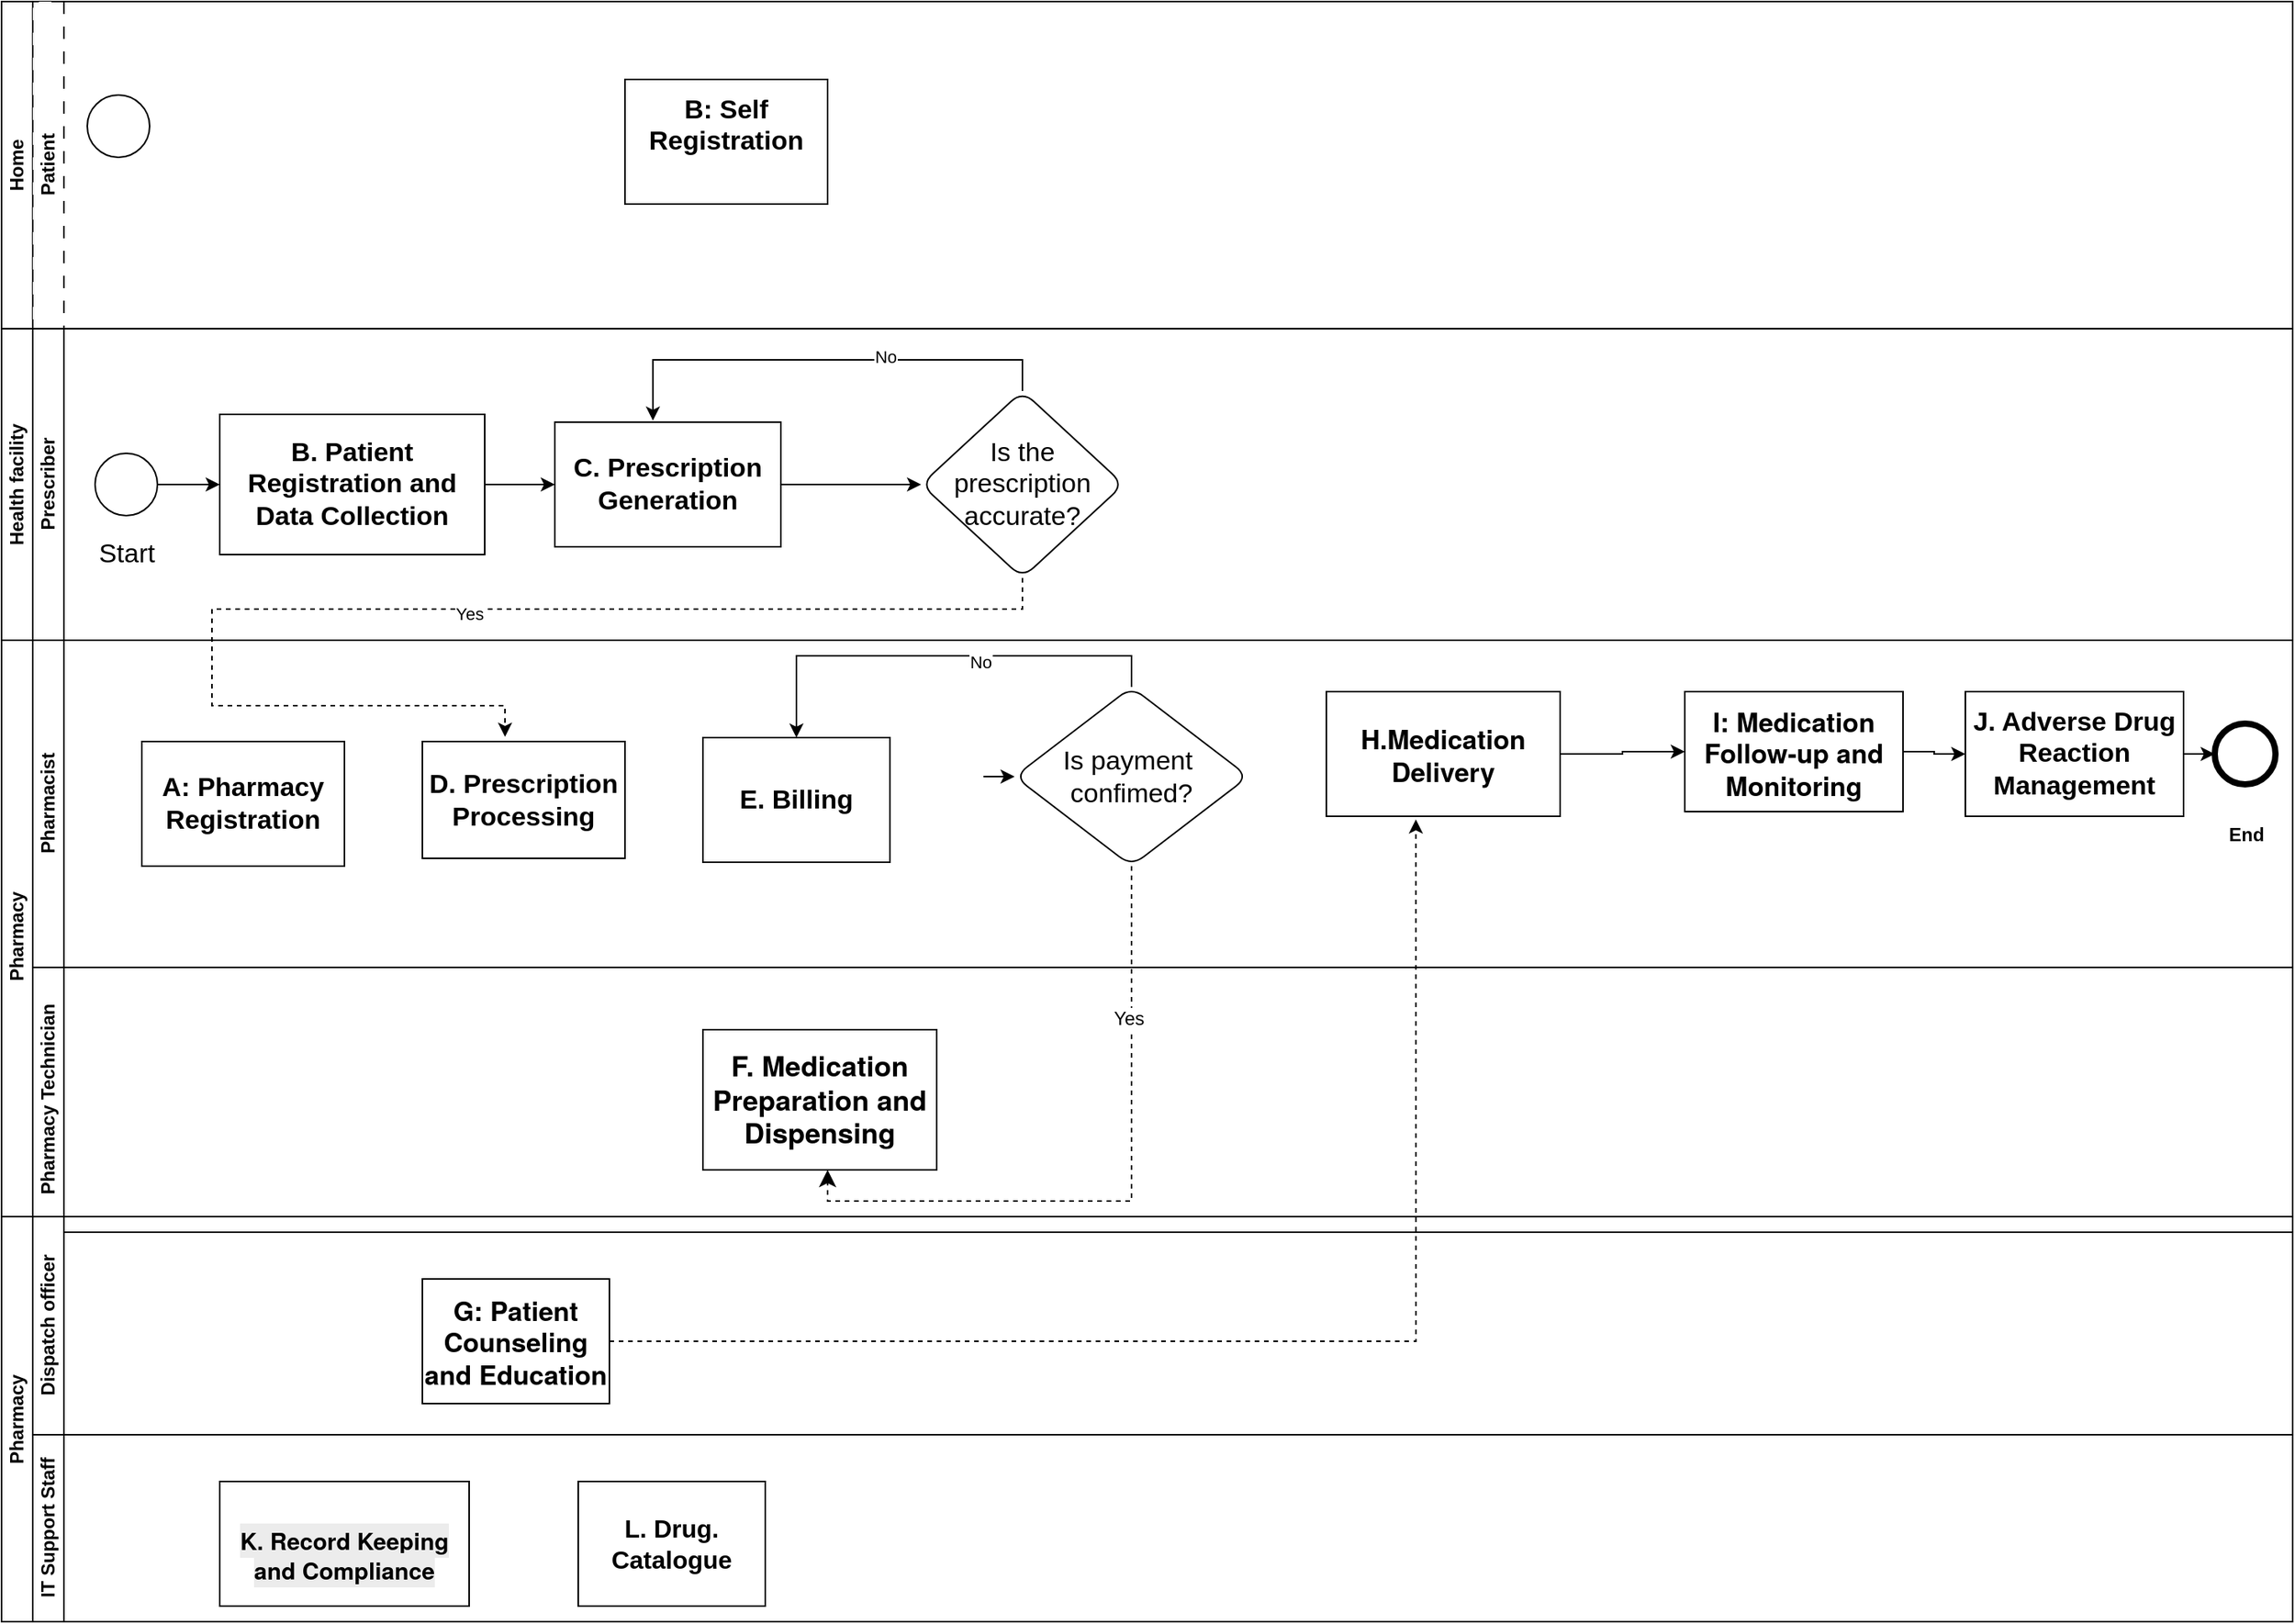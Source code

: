 <mxfile version="28.1.0" pages="12">
  <diagram id="z58UkMzLvxZ88Zd8A9Be" name="Overview">
    <mxGraphModel dx="2610" dy="1524" grid="1" gridSize="10" guides="1" tooltips="1" connect="1" arrows="1" fold="1" page="1" pageScale="1" pageWidth="1654" pageHeight="1169" math="0" shadow="0">
      <root>
        <mxCell id="0" />
        <mxCell id="1" parent="0" />
        <mxCell id="MFc8TwEXoFbTMnEmnhHI-1" value="Home" style="swimlane;html=1;childLayout=stackLayout;resizeParent=1;resizeParentMax=0;horizontal=0;startSize=20;horizontalStack=0;whiteSpace=wrap;" parent="1" vertex="1">
          <mxGeometry x="130" y="50" width="1470" height="210" as="geometry" />
        </mxCell>
        <mxCell id="MFc8TwEXoFbTMnEmnhHI-2" value="Patient" style="swimlane;html=1;startSize=20;horizontal=0;dashed=1;dashPattern=8 8;" parent="MFc8TwEXoFbTMnEmnhHI-1" vertex="1">
          <mxGeometry x="20" width="1450" height="210" as="geometry" />
        </mxCell>
        <mxCell id="LoFIVnIxgqHAPjGkEJDm-20" value="" style="ellipse;whiteSpace=wrap;html=1;aspect=fixed;" parent="MFc8TwEXoFbTMnEmnhHI-2" vertex="1">
          <mxGeometry x="35" y="60" width="40" height="40" as="geometry" />
        </mxCell>
        <mxCell id="rbwfsHjghB3MCF1E4nQx-2" value="&lt;p style=&quot;line-height: 1.2; margin-top: 0pt; margin-bottom: 0pt;&quot; dir=&quot;ltr&quot;&gt;&lt;span style=&quot;font-family: Calibri, sans-serif; font-weight: 700; font-variant-numeric: normal; font-variant-east-asian: normal; font-variant-alternates: normal; font-variant-position: normal; vertical-align: baseline;&quot;&gt;&lt;font style=&quot;font-size: 17px;&quot;&gt;B: Self Registration&lt;/font&gt;&lt;/span&gt;&lt;/p&gt;&lt;div&gt;&lt;span style=&quot;font-family: Calibri, sans-serif; font-weight: 700; font-variant-numeric: normal; font-variant-east-asian: normal; font-variant-alternates: normal; font-variant-position: normal; vertical-align: baseline;&quot;&gt;&lt;font style=&quot;font-size: 17px;&quot;&gt;&lt;br&gt;&lt;/font&gt;&lt;/span&gt;&lt;/div&gt;" style="points=[[0.25,0,0],[0.5,0,0],[0.75,0,0],[1,0.25,0],[1,0.5,0],[1,0.75,0],[0.75,1,0],[0.5,1,0],[0.25,1,0],[0,0.75,0],[0,0.5,0],[0,0.25,0]];shape=mxgraph.bpmn.task2;whiteSpace=wrap;rectStyle=rounded;size=10;html=1;container=1;expand=0;collapsible=0;taskMarker=abstract;isLoopSub=1;" parent="MFc8TwEXoFbTMnEmnhHI-2" vertex="1">
          <mxGeometry x="380" y="50" width="130" height="80" as="geometry" />
        </mxCell>
        <mxCell id="LoFIVnIxgqHAPjGkEJDm-10" value="Pharmacy" style="swimlane;html=1;childLayout=stackLayout;resizeParent=1;resizeParentMax=0;horizontal=0;startSize=20;horizontalStack=0;whiteSpace=wrap;" parent="1" vertex="1">
          <mxGeometry x="130" y="460" width="1470" height="380" as="geometry" />
        </mxCell>
        <mxCell id="LoFIVnIxgqHAPjGkEJDm-11" value="Pharmacist" style="swimlane;html=1;startSize=20;horizontal=0;" parent="LoFIVnIxgqHAPjGkEJDm-10" vertex="1">
          <mxGeometry x="20" width="1450" height="210" as="geometry" />
        </mxCell>
        <mxCell id="xxmfTIlvp9sonFma-9C1-8" style="edgeStyle=orthogonalEdgeStyle;rounded=0;orthogonalLoop=1;jettySize=auto;html=1;exitX=1;exitY=0.5;exitDx=0;exitDy=0;entryX=0;entryY=0.5;entryDx=0;entryDy=0;" parent="LoFIVnIxgqHAPjGkEJDm-11" target="pY2IG1z-wTK03OjL8tBm-11" edge="1">
          <mxGeometry relative="1" as="geometry">
            <mxPoint x="610" y="87.5" as="sourcePoint" />
          </mxGeometry>
        </mxCell>
        <mxCell id="SL9IZBJ_y124oKuT5V4R-40" value="End" style="text;html=1;align=center;verticalAlign=middle;resizable=0;points=[];autosize=1;strokeColor=none;fillColor=none;fontStyle=1" parent="LoFIVnIxgqHAPjGkEJDm-11" vertex="1">
          <mxGeometry x="1400" y="110" width="40" height="30" as="geometry" />
        </mxCell>
        <mxCell id="pY2IG1z-wTK03OjL8tBm-11" value="&lt;font style=&quot;font-size: 17px;&quot;&gt;Is payment&amp;nbsp;&lt;/font&gt;&lt;div&gt;&lt;font style=&quot;font-size: 17px;&quot;&gt;confimed?&lt;/font&gt;&lt;/div&gt;" style="rhombus;whiteSpace=wrap;html=1;rounded=1;" parent="LoFIVnIxgqHAPjGkEJDm-11" vertex="1">
          <mxGeometry x="630" y="30" width="150" height="115" as="geometry" />
        </mxCell>
        <mxCell id="pY2IG1z-wTK03OjL8tBm-23" style="edgeStyle=none;curved=1;rounded=0;orthogonalLoop=1;jettySize=auto;html=1;exitX=0.5;exitY=0;exitDx=0;exitDy=0;fontSize=12;startSize=8;endSize=8;" parent="LoFIVnIxgqHAPjGkEJDm-11" edge="1">
          <mxGeometry relative="1" as="geometry">
            <mxPoint x="535" y="33" as="sourcePoint" />
            <mxPoint x="535" y="33" as="targetPoint" />
          </mxGeometry>
        </mxCell>
        <mxCell id="xxmfTIlvp9sonFma-9C1-2" value="" style="ellipse;whiteSpace=wrap;html=1;rounded=1;fontSize=14;spacing=3;strokeWidth=4;" parent="LoFIVnIxgqHAPjGkEJDm-11" vertex="1">
          <mxGeometry x="1400" y="53.5" width="39" height="39" as="geometry" />
        </mxCell>
        <mxCell id="rbwfsHjghB3MCF1E4nQx-14" value="&lt;span style=&quot;font-family: Calibri, sans-serif; font-size: 17px; font-weight: 700;&quot;&gt;D. Prescription Processing&lt;/span&gt;" style="points=[[0.25,0,0],[0.5,0,0],[0.75,0,0],[1,0.25,0],[1,0.5,0],[1,0.75,0],[0.75,1,0],[0.5,1,0],[0.25,1,0],[0,0.75,0],[0,0.5,0],[0,0.25,0]];shape=mxgraph.bpmn.task2;whiteSpace=wrap;rectStyle=rounded;size=10;html=1;container=1;expand=0;collapsible=0;taskMarker=abstract;isLoopSub=1;" parent="LoFIVnIxgqHAPjGkEJDm-11" vertex="1">
          <mxGeometry x="250" y="65" width="130" height="75" as="geometry" />
        </mxCell>
        <mxCell id="rbwfsHjghB3MCF1E4nQx-15" value="&lt;b&gt;&lt;font style=&quot;font-size: 17px;&quot;&gt;E. Billing&lt;/font&gt;&lt;/b&gt;" style="points=[[0.25,0,0],[0.5,0,0],[0.75,0,0],[1,0.25,0],[1,0.5,0],[1,0.75,0],[0.75,1,0],[0.5,1,0],[0.25,1,0],[0,0.75,0],[0,0.5,0],[0,0.25,0]];shape=mxgraph.bpmn.task2;whiteSpace=wrap;rectStyle=rounded;size=10;html=1;container=1;expand=0;collapsible=0;taskMarker=abstract;isLoopSub=1;" parent="LoFIVnIxgqHAPjGkEJDm-11" vertex="1">
          <mxGeometry x="430" y="62.5" width="120" height="80" as="geometry" />
        </mxCell>
        <mxCell id="rbwfsHjghB3MCF1E4nQx-16" style="edgeStyle=orthogonalEdgeStyle;rounded=0;orthogonalLoop=1;jettySize=auto;html=1;exitX=0.5;exitY=0;exitDx=0;exitDy=0;entryX=0.5;entryY=0;entryDx=0;entryDy=0;entryPerimeter=0;" parent="LoFIVnIxgqHAPjGkEJDm-11" source="pY2IG1z-wTK03OjL8tBm-11" target="rbwfsHjghB3MCF1E4nQx-15" edge="1">
          <mxGeometry relative="1" as="geometry" />
        </mxCell>
        <mxCell id="rbwfsHjghB3MCF1E4nQx-17" value="No" style="edgeLabel;html=1;align=center;verticalAlign=middle;resizable=0;points=[];" parent="rbwfsHjghB3MCF1E4nQx-16" vertex="1" connectable="0">
          <mxGeometry x="-0.182" y="4" relative="1" as="geometry">
            <mxPoint as="offset" />
          </mxGeometry>
        </mxCell>
        <mxCell id="rbwfsHjghB3MCF1E4nQx-19" value="&lt;b style=&quot;font-family: &amp;quot;Helvetica Neue&amp;quot;;&quot;&gt;&lt;font style=&quot;font-size: 17px;&quot;&gt;H.Medication Delivery&lt;/font&gt;&lt;/b&gt;" style="points=[[0.25,0,0],[0.5,0,0],[0.75,0,0],[1,0.25,0],[1,0.5,0],[1,0.75,0],[0.75,1,0],[0.5,1,0],[0.25,1,0],[0,0.75,0],[0,0.5,0],[0,0.25,0]];shape=mxgraph.bpmn.task2;whiteSpace=wrap;rectStyle=rounded;size=10;html=1;container=1;expand=0;collapsible=0;taskMarker=abstract;isLoopSub=1;" parent="LoFIVnIxgqHAPjGkEJDm-11" vertex="1">
          <mxGeometry x="830" y="33" width="150" height="80" as="geometry" />
        </mxCell>
        <mxCell id="rbwfsHjghB3MCF1E4nQx-20" value="&lt;b style=&quot;caret-color: rgb(0, 0, 0); color: rgb(0, 0, 0); font-family: &amp;quot;Helvetica Neue&amp;quot;; font-size: 12px; font-style: normal; font-variant-caps: normal; letter-spacing: normal; text-align: center; text-indent: 0px; text-transform: none; white-space: normal; word-spacing: 0px; text-size-adjust: auto; -webkit-text-stroke-width: 0px; text-decoration: none;&quot;&gt;&lt;font style=&quot;font-size: 17px;&quot;&gt;I: Medication Follow-up and Monitoring&lt;/font&gt;&lt;/b&gt;" style="points=[[0.25,0,0],[0.5,0,0],[0.75,0,0],[1,0.25,0],[1,0.5,0],[1,0.75,0],[0.75,1,0],[0.5,1,0],[0.25,1,0],[0,0.75,0],[0,0.5,0],[0,0.25,0]];shape=mxgraph.bpmn.task2;whiteSpace=wrap;rectStyle=rounded;size=10;html=1;container=1;expand=0;collapsible=0;taskMarker=abstract;isLoopSub=1;" parent="LoFIVnIxgqHAPjGkEJDm-11" vertex="1">
          <mxGeometry x="1060" y="33" width="140" height="77" as="geometry" />
        </mxCell>
        <mxCell id="rbwfsHjghB3MCF1E4nQx-24" style="edgeStyle=orthogonalEdgeStyle;rounded=0;orthogonalLoop=1;jettySize=auto;html=1;exitX=1;exitY=0.5;exitDx=0;exitDy=0;exitPerimeter=0;entryX=0;entryY=0.5;entryDx=0;entryDy=0;" parent="LoFIVnIxgqHAPjGkEJDm-11" source="rbwfsHjghB3MCF1E4nQx-21" target="xxmfTIlvp9sonFma-9C1-2" edge="1">
          <mxGeometry relative="1" as="geometry" />
        </mxCell>
        <mxCell id="rbwfsHjghB3MCF1E4nQx-21" value="&lt;b style=&quot;caret-color: rgb(0, 0, 0); color: rgb(0, 0, 0); font-family: Helvetica; font-size: 12px; font-style: normal; font-variant-caps: normal; letter-spacing: normal; text-align: center; text-indent: 0px; text-transform: none; white-space: normal; word-spacing: 0px; text-size-adjust: auto; -webkit-text-stroke-width: 0px; text-decoration: none;&quot;&gt;&lt;font style=&quot;font-size: 17px;&quot;&gt;J. Adverse Drug Reaction Management&lt;/font&gt;&lt;/b&gt;" style="points=[[0.25,0,0],[0.5,0,0],[0.75,0,0],[1,0.25,0],[1,0.5,0],[1,0.75,0],[0.75,1,0],[0.5,1,0],[0.25,1,0],[0,0.75,0],[0,0.5,0],[0,0.25,0]];shape=mxgraph.bpmn.task2;whiteSpace=wrap;rectStyle=rounded;size=10;html=1;container=1;expand=0;collapsible=0;taskMarker=abstract;isLoopSub=1;" parent="LoFIVnIxgqHAPjGkEJDm-11" vertex="1">
          <mxGeometry x="1240" y="33" width="140" height="80" as="geometry" />
        </mxCell>
        <mxCell id="rbwfsHjghB3MCF1E4nQx-22" style="edgeStyle=orthogonalEdgeStyle;rounded=0;orthogonalLoop=1;jettySize=auto;html=1;exitX=1;exitY=0.5;exitDx=0;exitDy=0;exitPerimeter=0;entryX=0;entryY=0.5;entryDx=0;entryDy=0;entryPerimeter=0;" parent="LoFIVnIxgqHAPjGkEJDm-11" source="rbwfsHjghB3MCF1E4nQx-19" target="rbwfsHjghB3MCF1E4nQx-20" edge="1">
          <mxGeometry relative="1" as="geometry" />
        </mxCell>
        <mxCell id="rbwfsHjghB3MCF1E4nQx-23" style="edgeStyle=orthogonalEdgeStyle;rounded=0;orthogonalLoop=1;jettySize=auto;html=1;exitX=1;exitY=0.5;exitDx=0;exitDy=0;exitPerimeter=0;entryX=0;entryY=0.5;entryDx=0;entryDy=0;entryPerimeter=0;" parent="LoFIVnIxgqHAPjGkEJDm-11" source="rbwfsHjghB3MCF1E4nQx-20" target="rbwfsHjghB3MCF1E4nQx-21" edge="1">
          <mxGeometry relative="1" as="geometry" />
        </mxCell>
        <mxCell id="hWOvcG9va4g8bHCoOeRZ-1" value="&lt;p style=&quot;line-height: 1.2; margin-top: 0pt; margin-bottom: 0pt;&quot; dir=&quot;ltr&quot;&gt;&lt;span style=&quot;font-family: Calibri, sans-serif; font-weight: 700; font-variant-numeric: normal; font-variant-east-asian: normal; font-variant-alternates: normal; font-variant-position: normal; vertical-align: baseline;&quot;&gt;&lt;font style=&quot;font-size: 17px;&quot;&gt;A: Pharmacy Registration&lt;/font&gt;&lt;/span&gt;&lt;/p&gt;" style="points=[[0.25,0,0],[0.5,0,0],[0.75,0,0],[1,0.25,0],[1,0.5,0],[1,0.75,0],[0.75,1,0],[0.5,1,0],[0.25,1,0],[0,0.75,0],[0,0.5,0],[0,0.25,0]];shape=mxgraph.bpmn.task2;whiteSpace=wrap;rectStyle=rounded;size=10;html=1;container=1;expand=0;collapsible=0;taskMarker=abstract;isLoopSub=1;" vertex="1" parent="LoFIVnIxgqHAPjGkEJDm-11">
          <mxGeometry x="70" y="65" width="130" height="80" as="geometry" />
        </mxCell>
        <mxCell id="LoFIVnIxgqHAPjGkEJDm-12" value="Pharmacy Technician" style="swimlane;html=1;startSize=20;horizontal=0;" parent="LoFIVnIxgqHAPjGkEJDm-10" vertex="1">
          <mxGeometry x="20" y="210" width="1450" height="170" as="geometry" />
        </mxCell>
        <mxCell id="rbwfsHjghB3MCF1E4nQx-25" value="&lt;b style=&quot;font-family: &amp;quot;Helvetica Neue&amp;quot;;&quot;&gt;&lt;font style=&quot;font-size: 18px;&quot;&gt;F. Medication Preparation and Dispensing&lt;/font&gt;&lt;/b&gt;" style="points=[[0.25,0,0],[0.5,0,0],[0.75,0,0],[1,0.25,0],[1,0.5,0],[1,0.75,0],[0.75,1,0],[0.5,1,0],[0.25,1,0],[0,0.75,0],[0,0.5,0],[0,0.25,0]];shape=mxgraph.bpmn.task2;whiteSpace=wrap;rectStyle=rounded;size=10;html=1;container=1;expand=0;collapsible=0;taskMarker=abstract;isLoopSub=1;" parent="LoFIVnIxgqHAPjGkEJDm-12" vertex="1">
          <mxGeometry x="430" y="40" width="150" height="90" as="geometry" />
        </mxCell>
        <mxCell id="pY2IG1z-wTK03OjL8tBm-26" style="edgeStyle=orthogonalEdgeStyle;rounded=0;orthogonalLoop=1;jettySize=auto;html=1;exitX=0.5;exitY=1;exitDx=0;exitDy=0;fontSize=12;startSize=8;endSize=8;dashed=1;" parent="LoFIVnIxgqHAPjGkEJDm-10" source="pY2IG1z-wTK03OjL8tBm-11" edge="1">
          <mxGeometry relative="1" as="geometry">
            <mxPoint x="530" y="340" as="targetPoint" />
            <Array as="points">
              <mxPoint x="725" y="360" />
              <mxPoint x="530" y="360" />
            </Array>
          </mxGeometry>
        </mxCell>
        <mxCell id="pY2IG1z-wTK03OjL8tBm-28" value="Yes" style="edgeLabel;html=1;align=center;verticalAlign=middle;resizable=0;points=[];fontSize=12;" parent="pY2IG1z-wTK03OjL8tBm-26" vertex="1" connectable="0">
          <mxGeometry x="-0.547" y="-2" relative="1" as="geometry">
            <mxPoint as="offset" />
          </mxGeometry>
        </mxCell>
        <mxCell id="LoFIVnIxgqHAPjGkEJDm-16" value="Health facility" style="swimlane;html=1;childLayout=stackLayout;resizeParent=1;resizeParentMax=0;horizontal=0;startSize=20;horizontalStack=0;whiteSpace=wrap;" parent="1" vertex="1">
          <mxGeometry x="130" y="260" width="1470" height="200" as="geometry" />
        </mxCell>
        <mxCell id="LoFIVnIxgqHAPjGkEJDm-17" value="Prescriber" style="swimlane;html=1;startSize=20;horizontal=0;" parent="LoFIVnIxgqHAPjGkEJDm-16" vertex="1">
          <mxGeometry x="20" width="1450" height="200" as="geometry" />
        </mxCell>
        <mxCell id="zo7YseVFT2ZgFNzBAHzz-5" value="" style="edgeStyle=orthogonalEdgeStyle;rounded=0;orthogonalLoop=1;jettySize=auto;html=1;entryX=0;entryY=0.5;entryDx=0;entryDy=0;entryPerimeter=0;exitX=1;exitY=0.5;exitDx=0;exitDy=0;exitPerimeter=0;" parent="LoFIVnIxgqHAPjGkEJDm-17" source="rbwfsHjghB3MCF1E4nQx-11" target="rbwfsHjghB3MCF1E4nQx-9" edge="1">
          <mxGeometry relative="1" as="geometry">
            <mxPoint x="290" y="100" as="sourcePoint" />
            <mxPoint x="320" y="100" as="targetPoint" />
          </mxGeometry>
        </mxCell>
        <mxCell id="k42c4vTE9eBuGUdbC--N-1" value="&lt;font style=&quot;font-size: 17px;&quot;&gt;&lt;b id=&quot;docs-internal-guid-80a414e3-7fff-8887-1734-a7b34acb1453&quot; style=&quot;font-weight: normal;&quot;&gt;&lt;span style=&quot;font-family: Calibri, sans-serif; color: rgb(0, 0, 0); background-color: transparent; font-weight: 400; font-style: normal; font-variant: normal; text-decoration: none; vertical-align: baseline; white-space: pre-wrap;&quot;&gt;Is the prescription accurate?&lt;/span&gt;&lt;/b&gt;&lt;br&gt;&lt;/font&gt;" style="rhombus;whiteSpace=wrap;html=1;rounded=1;" parent="LoFIVnIxgqHAPjGkEJDm-17" vertex="1">
          <mxGeometry x="570" y="40" width="130" height="120" as="geometry" />
        </mxCell>
        <mxCell id="SL9IZBJ_y124oKuT5V4R-43" style="edgeStyle=orthogonalEdgeStyle;rounded=0;orthogonalLoop=1;jettySize=auto;html=1;exitX=1;exitY=0.5;exitDx=0;exitDy=0;entryX=0;entryY=0.5;entryDx=0;entryDy=0;entryPerimeter=0;" parent="LoFIVnIxgqHAPjGkEJDm-17" source="SL9IZBJ_y124oKuT5V4R-41" target="rbwfsHjghB3MCF1E4nQx-11" edge="1">
          <mxGeometry relative="1" as="geometry">
            <mxPoint x="119" y="100" as="targetPoint" />
          </mxGeometry>
        </mxCell>
        <mxCell id="SL9IZBJ_y124oKuT5V4R-41" value="" style="ellipse;whiteSpace=wrap;html=1;aspect=fixed;" parent="LoFIVnIxgqHAPjGkEJDm-17" vertex="1">
          <mxGeometry x="40" y="80" width="40" height="40" as="geometry" />
        </mxCell>
        <mxCell id="SL9IZBJ_y124oKuT5V4R-42" value="Start" style="text;html=1;align=center;verticalAlign=middle;resizable=0;points=[];autosize=1;strokeColor=none;fillColor=none;fontSize=17;" parent="LoFIVnIxgqHAPjGkEJDm-17" vertex="1">
          <mxGeometry x="30" y="130" width="60" height="30" as="geometry" />
        </mxCell>
        <mxCell id="rbwfsHjghB3MCF1E4nQx-10" style="edgeStyle=orthogonalEdgeStyle;rounded=0;orthogonalLoop=1;jettySize=auto;html=1;exitX=1;exitY=0.5;exitDx=0;exitDy=0;exitPerimeter=0;entryX=0;entryY=0.5;entryDx=0;entryDy=0;" parent="LoFIVnIxgqHAPjGkEJDm-17" source="rbwfsHjghB3MCF1E4nQx-9" target="k42c4vTE9eBuGUdbC--N-1" edge="1">
          <mxGeometry relative="1" as="geometry" />
        </mxCell>
        <mxCell id="rbwfsHjghB3MCF1E4nQx-9" value="&lt;span style=&quot;font-family: Calibri, sans-serif; font-size: 17px; font-weight: 700;&quot;&gt;C. Prescription Generation&lt;/span&gt;" style="points=[[0.25,0,0],[0.5,0,0],[0.75,0,0],[1,0.25,0],[1,0.5,0],[1,0.75,0],[0.75,1,0],[0.5,1,0],[0.25,1,0],[0,0.75,0],[0,0.5,0],[0,0.25,0]];shape=mxgraph.bpmn.task2;whiteSpace=wrap;rectStyle=rounded;size=10;html=1;container=1;expand=0;collapsible=0;taskMarker=abstract;isLoopSub=1;" parent="LoFIVnIxgqHAPjGkEJDm-17" vertex="1">
          <mxGeometry x="335" y="60" width="145" height="80" as="geometry" />
        </mxCell>
        <mxCell id="rbwfsHjghB3MCF1E4nQx-11" value="&lt;span style=&quot;font-family: Calibri, sans-serif; font-size: 17px; font-weight: 700;&quot;&gt;B. Patient Registration and Data Collection&lt;/span&gt;" style="points=[[0.25,0,0],[0.5,0,0],[0.75,0,0],[1,0.25,0],[1,0.5,0],[1,0.75,0],[0.75,1,0],[0.5,1,0],[0.25,1,0],[0,0.75,0],[0,0.5,0],[0,0.25,0]];shape=mxgraph.bpmn.task2;whiteSpace=wrap;rectStyle=rounded;size=10;html=1;container=1;expand=0;collapsible=0;taskMarker=abstract;isLoopSub=1;" parent="LoFIVnIxgqHAPjGkEJDm-17" vertex="1">
          <mxGeometry x="120" y="55" width="170" height="90" as="geometry" />
        </mxCell>
        <mxCell id="rbwfsHjghB3MCF1E4nQx-12" style="edgeStyle=orthogonalEdgeStyle;rounded=0;orthogonalLoop=1;jettySize=auto;html=1;exitX=0.5;exitY=0;exitDx=0;exitDy=0;entryX=0.434;entryY=-0.012;entryDx=0;entryDy=0;entryPerimeter=0;" parent="LoFIVnIxgqHAPjGkEJDm-17" source="k42c4vTE9eBuGUdbC--N-1" target="rbwfsHjghB3MCF1E4nQx-9" edge="1">
          <mxGeometry relative="1" as="geometry" />
        </mxCell>
        <mxCell id="rbwfsHjghB3MCF1E4nQx-13" value="No" style="edgeLabel;html=1;align=center;verticalAlign=middle;resizable=0;points=[];" parent="rbwfsHjghB3MCF1E4nQx-12" vertex="1" connectable="0">
          <mxGeometry x="-0.271" y="-2" relative="1" as="geometry">
            <mxPoint as="offset" />
          </mxGeometry>
        </mxCell>
        <mxCell id="rFtyr8tTAtumKJGWqgVe-1" value="Pharmacy" style="swimlane;html=1;childLayout=stackLayout;resizeParent=1;resizeParentMax=0;horizontal=0;startSize=20;horizontalStack=0;whiteSpace=wrap;" parent="1" vertex="1">
          <mxGeometry x="130" y="830" width="1470" height="260" as="geometry" />
        </mxCell>
        <mxCell id="LoFIVnIxgqHAPjGkEJDm-13" value="Dispatch officer" style="swimlane;html=1;startSize=20;horizontal=0;" parent="rFtyr8tTAtumKJGWqgVe-1" vertex="1">
          <mxGeometry x="20" width="1450" height="140" as="geometry" />
        </mxCell>
        <mxCell id="rbwfsHjghB3MCF1E4nQx-26" value="&lt;b style=&quot;font-family: &amp;quot;Helvetica Neue&amp;quot;;&quot;&gt;&lt;font style=&quot;font-size: 17px;&quot;&gt;G: Patient Counseling and Education&lt;/font&gt;&lt;/b&gt;" style="points=[[0.25,0,0],[0.5,0,0],[0.75,0,0],[1,0.25,0],[1,0.5,0],[1,0.75,0],[0.75,1,0],[0.5,1,0],[0.25,1,0],[0,0.75,0],[0,0.5,0],[0,0.25,0]];shape=mxgraph.bpmn.task2;whiteSpace=wrap;rectStyle=rounded;size=10;html=1;container=1;expand=0;collapsible=0;taskMarker=abstract;isLoopSub=1;" parent="LoFIVnIxgqHAPjGkEJDm-13" vertex="1">
          <mxGeometry x="250" y="40" width="120" height="80" as="geometry" />
        </mxCell>
        <mxCell id="rFtyr8tTAtumKJGWqgVe-2" value="IT Support Staff" style="swimlane;html=1;startSize=20;horizontal=0;" parent="rFtyr8tTAtumKJGWqgVe-1" vertex="1">
          <mxGeometry x="20" y="140" width="1450" height="120" as="geometry" />
        </mxCell>
        <mxCell id="rbwfsHjghB3MCF1E4nQx-27" value="&lt;br class=&quot;Apple-interchange-newline&quot;&gt;&lt;span style=&quot;caret-color: rgb(0, 0, 0); color: rgb(0, 0, 0); font-family: &amp;quot;Helvetica Neue&amp;quot;; font-size: 15px; font-style: normal; font-variant-caps: normal; font-weight: 700; letter-spacing: normal; text-align: center; text-indent: 0px; text-transform: none; white-space: normal; word-spacing: 0px; text-size-adjust: auto; -webkit-text-stroke-width: 0px; background-color: rgb(236, 236, 236); text-decoration: none; float: none; display: inline !important;&quot;&gt;K. Record Keeping and Compliance&lt;/span&gt;" style="points=[[0.25,0,0],[0.5,0,0],[0.75,0,0],[1,0.25,0],[1,0.5,0],[1,0.75,0],[0.75,1,0],[0.5,1,0],[0.25,1,0],[0,0.75,0],[0,0.5,0],[0,0.25,0]];shape=mxgraph.bpmn.task2;whiteSpace=wrap;rectStyle=rounded;size=10;html=1;container=1;expand=0;collapsible=0;taskMarker=abstract;isLoopSub=1;" parent="rFtyr8tTAtumKJGWqgVe-2" vertex="1">
          <mxGeometry x="120" y="30" width="160" height="80" as="geometry" />
        </mxCell>
        <mxCell id="rbwfsHjghB3MCF1E4nQx-28" value="&lt;b style=&quot;caret-color: rgb(0, 0, 0); color: rgb(0, 0, 0); font-family: Calibri, sans-serif; font-size: 16px; font-style: normal; font-variant-caps: normal; letter-spacing: normal; text-align: center; text-indent: 0px; text-transform: none; white-space: normal; word-spacing: 0px; text-size-adjust: auto; -webkit-text-stroke-width: 0px; text-decoration: none;&quot;&gt;L. Drug. Catalogue&lt;/b&gt;" style="points=[[0.25,0,0],[0.5,0,0],[0.75,0,0],[1,0.25,0],[1,0.5,0],[1,0.75,0],[0.75,1,0],[0.5,1,0],[0.25,1,0],[0,0.75,0],[0,0.5,0],[0,0.25,0]];shape=mxgraph.bpmn.task2;whiteSpace=wrap;rectStyle=rounded;size=10;html=1;container=1;expand=0;collapsible=0;taskMarker=abstract;isLoopSub=1;" parent="rFtyr8tTAtumKJGWqgVe-2" vertex="1">
          <mxGeometry x="350" y="30" width="120" height="80" as="geometry" />
        </mxCell>
        <mxCell id="SL9IZBJ_y124oKuT5V4R-36" style="edgeStyle=orthogonalEdgeStyle;rounded=0;orthogonalLoop=1;jettySize=auto;html=1;exitX=1;exitY=0.5;exitDx=0;exitDy=0;dashed=1;entryX=0.383;entryY=1.025;entryDx=0;entryDy=0;entryPerimeter=0;exitPerimeter=0;" parent="1" source="rbwfsHjghB3MCF1E4nQx-26" target="rbwfsHjghB3MCF1E4nQx-19" edge="1">
          <mxGeometry relative="1" as="geometry">
            <mxPoint x="1060" y="620" as="targetPoint" />
          </mxGeometry>
        </mxCell>
        <mxCell id="xxmfTIlvp9sonFma-9C1-6" style="edgeStyle=orthogonalEdgeStyle;rounded=0;orthogonalLoop=1;jettySize=auto;html=1;exitX=0.5;exitY=1;exitDx=0;exitDy=0;dashed=1;entryX=0.408;entryY=-0.04;entryDx=0;entryDy=0;entryPerimeter=0;" parent="1" source="k42c4vTE9eBuGUdbC--N-1" target="rbwfsHjghB3MCF1E4nQx-14" edge="1">
          <mxGeometry relative="1" as="geometry">
            <Array as="points">
              <mxPoint x="785" y="440" />
              <mxPoint x="265" y="440" />
              <mxPoint x="265" y="502" />
            </Array>
            <mxPoint x="265" y="490" as="targetPoint" />
          </mxGeometry>
        </mxCell>
        <mxCell id="xxmfTIlvp9sonFma-9C1-7" value="Yes" style="edgeLabel;html=1;align=center;verticalAlign=middle;resizable=0;points=[];" parent="xxmfTIlvp9sonFma-9C1-6" vertex="1" connectable="0">
          <mxGeometry x="-0.074" y="3" relative="1" as="geometry">
            <mxPoint as="offset" />
          </mxGeometry>
        </mxCell>
      </root>
    </mxGraphModel>
  </diagram>
  <diagram id="xgjKoP19137VQ2aTJFlR" name="pharmacy registration">
    <mxGraphModel dx="1895" dy="1105" grid="1" gridSize="10" guides="1" tooltips="1" connect="1" arrows="1" fold="1" page="1" pageScale="1" pageWidth="850" pageHeight="1100" math="0" shadow="0">
      <root>
        <mxCell id="0" />
        <mxCell id="1" parent="0" />
        <mxCell id="hRZ_Q1nf486LsFCSrIwX-1" value="&lt;span id=&quot;docs-internal-guid-90e6494d-7fff-451f-3478-2fb641c76356&quot; style=&quot;font-weight:normal;&quot;&gt;&lt;p style=&quot;line-height:1.2;margin-top:0pt;margin-bottom:0pt;&quot; dir=&quot;ltr&quot;&gt;&lt;span style=&quot;font-size: 12pt; font-family: Calibri, sans-serif; background-color: transparent; font-weight: 700; font-variant-numeric: normal; font-variant-east-asian: normal; font-variant-alternates: normal; font-variant-position: normal; font-variant-emoji: normal; vertical-align: baseline; white-space-collapse: preserve;&quot;&gt;&lt;br&gt;&lt;/span&gt;&lt;/p&gt;&lt;p style=&quot;line-height:1.2;margin-top:0pt;margin-bottom:0pt;&quot; dir=&quot;ltr&quot;&gt;&lt;span style=&quot;font-size: 12pt; font-family: Calibri, sans-serif; background-color: transparent; font-weight: 700; font-variant-numeric: normal; font-variant-east-asian: normal; font-variant-alternates: normal; font-variant-position: normal; font-variant-emoji: normal; vertical-align: baseline; white-space-collapse: preserve;&quot;&gt;Pharmacy Registration&lt;/span&gt;&lt;/p&gt;&lt;div&gt;&lt;span style=&quot;font-size: 12pt; font-family: Calibri, sans-serif; background-color: transparent; font-weight: 700; font-variant-numeric: normal; font-variant-east-asian: normal; font-variant-alternates: normal; font-variant-position: normal; font-variant-emoji: normal; vertical-align: baseline; white-space-collapse: preserve;&quot;&gt;&lt;br&gt;&lt;/span&gt;&lt;/div&gt;&lt;/span&gt;" style="swimlane;html=1;childLayout=stackLayout;resizeParent=1;resizeParentMax=0;horizontal=1;startSize=40;horizontalStack=0;whiteSpace=wrap;strokeColor=#330000;" parent="1" vertex="1">
          <mxGeometry x="320" y="170" width="2420" height="570" as="geometry">
            <mxRectangle x="200" y="120" width="300" height="70" as="alternateBounds" />
          </mxGeometry>
        </mxCell>
        <mxCell id="hRZ_Q1nf486LsFCSrIwX-2" value="Pharmacist/PIC/PCN" style="swimlane;html=1;startSize=20;horizontal=0;" parent="hRZ_Q1nf486LsFCSrIwX-1" vertex="1">
          <mxGeometry y="40" width="2420" height="530" as="geometry" />
        </mxCell>
        <mxCell id="hRZ_Q1nf486LsFCSrIwX-3" value="" style="edgeStyle=none;curved=1;rounded=0;orthogonalLoop=1;jettySize=auto;html=1;fontSize=12;startSize=8;endSize=8;" parent="hRZ_Q1nf486LsFCSrIwX-2" source="hRZ_Q1nf486LsFCSrIwX-4" target="hRZ_Q1nf486LsFCSrIwX-12" edge="1">
          <mxGeometry relative="1" as="geometry" />
        </mxCell>
        <mxCell id="hRZ_Q1nf486LsFCSrIwX-4" value="" style="ellipse;whiteSpace=wrap;html=1;aspect=fixed;" parent="hRZ_Q1nf486LsFCSrIwX-2" vertex="1">
          <mxGeometry x="40" y="200" width="40" height="40" as="geometry" />
        </mxCell>
        <mxCell id="hRZ_Q1nf486LsFCSrIwX-8" value="Start" style="text;html=1;align=center;verticalAlign=middle;whiteSpace=wrap;rounded=0;" parent="hRZ_Q1nf486LsFCSrIwX-2" vertex="1">
          <mxGeometry x="30" y="247.25" width="60" height="30" as="geometry" />
        </mxCell>
        <mxCell id="jJofT1u9h57vT83anDHn-2" value="" style="edgeStyle=orthogonalEdgeStyle;rounded=0;orthogonalLoop=1;jettySize=auto;html=1;" parent="hRZ_Q1nf486LsFCSrIwX-2" source="hRZ_Q1nf486LsFCSrIwX-12" target="jJofT1u9h57vT83anDHn-1" edge="1">
          <mxGeometry relative="1" as="geometry" />
        </mxCell>
        <mxCell id="hRZ_Q1nf486LsFCSrIwX-12" value="1. Pharmacist Eligibility Check" style="whiteSpace=wrap;html=1;rounded=1;" parent="hRZ_Q1nf486LsFCSrIwX-2" vertex="1">
          <mxGeometry x="105" y="186.25" width="140" height="72" as="geometry" />
        </mxCell>
        <mxCell id="01ud3cgWg3RpKSbvouNr-18" value="" style="edgeStyle=orthogonalEdgeStyle;rounded=0;orthogonalLoop=1;jettySize=auto;html=1;" parent="hRZ_Q1nf486LsFCSrIwX-2" source="jJofT1u9h57vT83anDHn-1" target="jJofT1u9h57vT83anDHn-3" edge="1">
          <mxGeometry relative="1" as="geometry" />
        </mxCell>
        <mxCell id="01ud3cgWg3RpKSbvouNr-19" value="No" style="edgeLabel;html=1;align=center;verticalAlign=middle;resizable=0;points=[];" parent="01ud3cgWg3RpKSbvouNr-18" vertex="1" connectable="0">
          <mxGeometry x="-0.349" y="-1" relative="1" as="geometry">
            <mxPoint as="offset" />
          </mxGeometry>
        </mxCell>
        <mxCell id="ks5YJgyao90eE9hIX39Y-9" value="" style="edgeStyle=orthogonalEdgeStyle;rounded=0;orthogonalLoop=1;jettySize=auto;html=1;" parent="hRZ_Q1nf486LsFCSrIwX-2" source="jJofT1u9h57vT83anDHn-1" target="suslHy56cbgjiULSH5c7-21" edge="1">
          <mxGeometry relative="1" as="geometry" />
        </mxCell>
        <mxCell id="jJofT1u9h57vT83anDHn-1" value="&lt;span style=&quot;background-color: transparent; color: light-dark(rgb(0, 0, 0), rgb(255, 255, 255));&quot;&gt;2. Fully registered?&lt;/span&gt;&lt;div&gt;&lt;span style=&quot;background-color: transparent; color: light-dark(rgb(0, 0, 0), rgb(255, 255, 255));&quot;&gt;NYSC Completed?&lt;/span&gt;&lt;/div&gt;&lt;div&gt;&lt;span style=&quot;background-color: transparent; color: light-dark(rgb(0, 0, 0), rgb(255, 255, 255));&quot;&gt;MCPD up-to date?(if eligible)&amp;nbsp;&lt;/span&gt;&lt;/div&gt;" style="rhombus;whiteSpace=wrap;html=1;rounded=1;" parent="hRZ_Q1nf486LsFCSrIwX-2" vertex="1">
          <mxGeometry x="270" y="140.25" width="190" height="164" as="geometry" />
        </mxCell>
        <mxCell id="jJofT1u9h57vT83anDHn-3" value="Not Eligible" style="whiteSpace=wrap;html=1;rounded=1;" parent="hRZ_Q1nf486LsFCSrIwX-2" vertex="1">
          <mxGeometry x="295" y="380" width="140" height="72" as="geometry" />
        </mxCell>
        <mxCell id="B11EI_H-9VJec8FfW6gR-6" value="" style="edgeStyle=orthogonalEdgeStyle;rounded=0;orthogonalLoop=1;jettySize=auto;html=1;" parent="hRZ_Q1nf486LsFCSrIwX-2" source="jJofT1u9h57vT83anDHn-91" target="B11EI_H-9VJec8FfW6gR-5" edge="1">
          <mxGeometry relative="1" as="geometry" />
        </mxCell>
        <mxCell id="B11EI_H-9VJec8FfW6gR-7" value="Yes" style="edgeLabel;html=1;align=center;verticalAlign=middle;resizable=0;points=[];" parent="B11EI_H-9VJec8FfW6gR-6" vertex="1" connectable="0">
          <mxGeometry x="-0.347" y="3" relative="1" as="geometry">
            <mxPoint as="offset" />
          </mxGeometry>
        </mxCell>
        <mxCell id="eO5cQ5-H8gP7AQt84UkB-4" value="" style="edgeStyle=orthogonalEdgeStyle;rounded=0;orthogonalLoop=1;jettySize=auto;html=1;" parent="hRZ_Q1nf486LsFCSrIwX-2" source="jJofT1u9h57vT83anDHn-91" target="B11EI_H-9VJec8FfW6gR-5" edge="1">
          <mxGeometry relative="1" as="geometry" />
        </mxCell>
        <mxCell id="eO5cQ5-H8gP7AQt84UkB-8" value="No" style="edgeStyle=orthogonalEdgeStyle;rounded=0;orthogonalLoop=1;jettySize=auto;html=1;" parent="hRZ_Q1nf486LsFCSrIwX-2" source="jJofT1u9h57vT83anDHn-91" target="XKUChcP-cVjl1O-KuDd3-3" edge="1">
          <mxGeometry relative="1" as="geometry" />
        </mxCell>
        <mxCell id="jJofT1u9h57vT83anDHn-91" value="6. Inspection passed" style="rhombus;whiteSpace=wrap;html=1;rounded=1;" parent="hRZ_Q1nf486LsFCSrIwX-2" vertex="1">
          <mxGeometry x="1480" y="178.32" width="100" height="90" as="geometry" />
        </mxCell>
        <mxCell id="jJofT1u9h57vT83anDHn-110" value="" style="edgeStyle=orthogonalEdgeStyle;rounded=0;orthogonalLoop=1;jettySize=auto;html=1;" parent="hRZ_Q1nf486LsFCSrIwX-2" source="jJofT1u9h57vT83anDHn-106" target="jJofT1u9h57vT83anDHn-109" edge="1">
          <mxGeometry relative="1" as="geometry" />
        </mxCell>
        <mxCell id="jJofT1u9h57vT83anDHn-106" value="4. PCN Inspection scheduled&amp;nbsp;" style="whiteSpace=wrap;html=1;rounded=1;" parent="hRZ_Q1nf486LsFCSrIwX-2" vertex="1">
          <mxGeometry x="1130" y="192.5" width="140" height="60.5" as="geometry" />
        </mxCell>
        <mxCell id="XKUChcP-cVjl1O-KuDd3-2" value="" style="edgeStyle=orthogonalEdgeStyle;rounded=0;orthogonalLoop=1;jettySize=auto;html=1;" parent="hRZ_Q1nf486LsFCSrIwX-2" source="jJofT1u9h57vT83anDHn-109" target="jJofT1u9h57vT83anDHn-91" edge="1">
          <mxGeometry relative="1" as="geometry" />
        </mxCell>
        <mxCell id="jJofT1u9h57vT83anDHn-109" value="5. Premise inspection per PCN guidelines" style="whiteSpace=wrap;html=1;rounded=1;" parent="hRZ_Q1nf486LsFCSrIwX-2" vertex="1">
          <mxGeometry x="1310" y="193.07" width="140" height="60.5" as="geometry" />
        </mxCell>
        <mxCell id="XKUChcP-cVjl1O-KuDd3-1" value="" style="edgeStyle=orthogonalEdgeStyle;rounded=0;orthogonalLoop=1;jettySize=auto;html=1;" parent="hRZ_Q1nf486LsFCSrIwX-2" source="suslHy56cbgjiULSH5c7-21" target="jJofT1u9h57vT83anDHn-106" edge="1">
          <mxGeometry relative="1" as="geometry" />
        </mxCell>
        <mxCell id="suslHy56cbgjiULSH5c7-21" value="" style="whiteSpace=wrap;html=1;rounded=1;movable=1;resizable=1;rotatable=1;deletable=1;editable=1;locked=0;connectable=1;fillColor=#f9f7ed;strokeColor=#36393d;" parent="hRZ_Q1nf486LsFCSrIwX-2" vertex="1">
          <mxGeometry x="490" y="97.53" width="600" height="249.44" as="geometry" />
        </mxCell>
        <mxCell id="suslHy56cbgjiULSH5c7-14" value="&lt;span style=&quot;color: rgb(0, 0, 0);&quot;&gt;3. Submit form B and other documents&lt;/span&gt;" style="text;html=1;align=center;verticalAlign=middle;whiteSpace=wrap;rounded=0;fontStyle=1;fontColor=light-dark(#ff0000, #ededed);" parent="hRZ_Q1nf486LsFCSrIwX-2" vertex="1">
          <mxGeometry x="660" y="120" width="280" height="30" as="geometry" />
        </mxCell>
        <mxCell id="eO5cQ5-H8gP7AQt84UkB-7" value="" style="edgeStyle=orthogonalEdgeStyle;rounded=0;orthogonalLoop=1;jettySize=auto;html=1;" parent="hRZ_Q1nf486LsFCSrIwX-2" source="XKUChcP-cVjl1O-KuDd3-3" target="jJofT1u9h57vT83anDHn-106" edge="1">
          <mxGeometry relative="1" as="geometry" />
        </mxCell>
        <mxCell id="XKUChcP-cVjl1O-KuDd3-3" value="7. Address Deficincies" style="whiteSpace=wrap;html=1;rounded=1;" parent="hRZ_Q1nf486LsFCSrIwX-2" vertex="1">
          <mxGeometry x="1460" y="340" width="140" height="60.5" as="geometry" />
        </mxCell>
        <mxCell id="B11EI_H-9VJec8FfW6gR-10" value="" style="edgeStyle=orthogonalEdgeStyle;rounded=0;orthogonalLoop=1;jettySize=auto;html=1;" parent="hRZ_Q1nf486LsFCSrIwX-2" source="B11EI_H-9VJec8FfW6gR-5" target="B11EI_H-9VJec8FfW6gR-9" edge="1">
          <mxGeometry relative="1" as="geometry" />
        </mxCell>
        <mxCell id="B11EI_H-9VJec8FfW6gR-12" value="" style="edgeStyle=orthogonalEdgeStyle;rounded=0;orthogonalLoop=1;jettySize=auto;html=1;" parent="hRZ_Q1nf486LsFCSrIwX-2" source="B11EI_H-9VJec8FfW6gR-9" target="B11EI_H-9VJec8FfW6gR-11" edge="1">
          <mxGeometry relative="1" as="geometry" />
        </mxCell>
        <mxCell id="B11EI_H-9VJec8FfW6gR-9" value="9. Documents forwarded to PCN Registry within 10 working days" style="whiteSpace=wrap;html=1;rounded=1;" parent="hRZ_Q1nf486LsFCSrIwX-2" vertex="1">
          <mxGeometry x="1820" y="192.5" width="140" height="60.5" as="geometry" />
        </mxCell>
        <mxCell id="B11EI_H-9VJec8FfW6gR-14" value="" style="edgeStyle=orthogonalEdgeStyle;rounded=0;orthogonalLoop=1;jettySize=auto;html=1;" parent="hRZ_Q1nf486LsFCSrIwX-2" source="B11EI_H-9VJec8FfW6gR-11" target="B11EI_H-9VJec8FfW6gR-13" edge="1">
          <mxGeometry relative="1" as="geometry" />
        </mxCell>
        <mxCell id="B11EI_H-9VJec8FfW6gR-11" value="10. License issued within 21 working days&amp;nbsp; if compliant" style="whiteSpace=wrap;html=1;rounded=1;" parent="hRZ_Q1nf486LsFCSrIwX-2" vertex="1">
          <mxGeometry x="1990" y="192" width="140" height="60.5" as="geometry" />
        </mxCell>
        <mxCell id="QpXtEt5dQRZcUllMzFE5-2" value="" style="edgeStyle=orthogonalEdgeStyle;rounded=0;orthogonalLoop=1;jettySize=auto;html=1;" parent="hRZ_Q1nf486LsFCSrIwX-2" source="B11EI_H-9VJec8FfW6gR-13" target="QpXtEt5dQRZcUllMzFE5-1" edge="1">
          <mxGeometry relative="1" as="geometry" />
        </mxCell>
        <mxCell id="B11EI_H-9VJec8FfW6gR-13" value="11. Registered Pharmaceutical premise" style="whiteSpace=wrap;html=1;rounded=1;" parent="hRZ_Q1nf486LsFCSrIwX-2" vertex="1">
          <mxGeometry x="2160" y="192.5" width="140" height="60.5" as="geometry" />
        </mxCell>
        <mxCell id="QpXtEt5dQRZcUllMzFE5-1" value="" style="points=[[0.145,0.145,0],[0.5,0,0],[0.855,0.145,0],[1,0.5,0],[0.855,0.855,0],[0.5,1,0],[0.145,0.855,0],[0,0.5,0]];shape=mxgraph.bpmn.event;html=1;verticalLabelPosition=bottom;labelBackgroundColor=#ffffff;verticalAlign=top;align=center;perimeter=ellipsePerimeter;outlineConnect=0;aspect=fixed;outline=standard;symbol=general;strokeWidth=5;" parent="hRZ_Q1nf486LsFCSrIwX-2" vertex="1">
          <mxGeometry x="2340" y="197.25" width="50" height="50" as="geometry" />
        </mxCell>
        <mxCell id="QpXtEt5dQRZcUllMzFE5-3" value="End" style="text;html=1;align=center;verticalAlign=middle;resizable=0;points=[];autosize=1;strokeColor=none;fillColor=none;" parent="hRZ_Q1nf486LsFCSrIwX-2" vertex="1">
          <mxGeometry x="2345" y="268.32" width="40" height="30" as="geometry" />
        </mxCell>
        <mxCell id="ks5YJgyao90eE9hIX39Y-10" value="" style="edgeStyle=orthogonalEdgeStyle;rounded=0;orthogonalLoop=1;jettySize=auto;html=1;" parent="hRZ_Q1nf486LsFCSrIwX-2" source="ks5YJgyao90eE9hIX39Y-11" target="ks5YJgyao90eE9hIX39Y-13" edge="1">
          <mxGeometry relative="1" as="geometry" />
        </mxCell>
        <mxCell id="ks5YJgyao90eE9hIX39Y-11" value="3.1 Obtain Form B from PCN Zonal/State Office" style="whiteSpace=wrap;html=1;rounded=1;" parent="hRZ_Q1nf486LsFCSrIwX-2" vertex="1">
          <mxGeometry x="565" y="186.25" width="130" height="69" as="geometry" />
        </mxCell>
        <mxCell id="ks5YJgyao90eE9hIX39Y-12" value="" style="edgeStyle=orthogonalEdgeStyle;rounded=0;orthogonalLoop=1;jettySize=auto;html=1;" parent="hRZ_Q1nf486LsFCSrIwX-2" source="ks5YJgyao90eE9hIX39Y-13" target="ks5YJgyao90eE9hIX39Y-15" edge="1">
          <mxGeometry relative="1" as="geometry" />
        </mxCell>
        <mxCell id="ks5YJgyao90eE9hIX39Y-13" value="3.2 Complete Form B and attach required documents" style="whiteSpace=wrap;html=1;rounded=1;" parent="hRZ_Q1nf486LsFCSrIwX-2" vertex="1">
          <mxGeometry x="715" y="192.01" width="140" height="57.5" as="geometry" />
        </mxCell>
        <mxCell id="ks5YJgyao90eE9hIX39Y-14" value="" style="edgeStyle=orthogonalEdgeStyle;rounded=0;orthogonalLoop=1;jettySize=auto;html=1;" parent="hRZ_Q1nf486LsFCSrIwX-2" source="ks5YJgyao90eE9hIX39Y-15" target="ks5YJgyao90eE9hIX39Y-18" edge="1">
          <mxGeometry relative="1" as="geometry" />
        </mxCell>
        <mxCell id="ks5YJgyao90eE9hIX39Y-15" value="3.3 Submit to PCN Registrar via Zonal/State office" style="whiteSpace=wrap;html=1;rounded=1;" parent="hRZ_Q1nf486LsFCSrIwX-2" vertex="1">
          <mxGeometry x="875" y="190.26" width="140" height="60.5" as="geometry" />
        </mxCell>
        <mxCell id="ks5YJgyao90eE9hIX39Y-16" value="" style="edgeStyle=orthogonalEdgeStyle;rounded=0;orthogonalLoop=1;jettySize=auto;html=1;" parent="hRZ_Q1nf486LsFCSrIwX-2" source="ks5YJgyao90eE9hIX39Y-17" target="ks5YJgyao90eE9hIX39Y-11" edge="1">
          <mxGeometry relative="1" as="geometry" />
        </mxCell>
        <mxCell id="ks5YJgyao90eE9hIX39Y-17" value="" style="ellipse;whiteSpace=wrap;html=1;aspect=fixed;" parent="hRZ_Q1nf486LsFCSrIwX-2" vertex="1">
          <mxGeometry x="505" y="200.76" width="40" height="40" as="geometry" />
        </mxCell>
        <mxCell id="ks5YJgyao90eE9hIX39Y-18" value="" style="points=[[0.145,0.145,0],[0.5,0,0],[0.855,0.145,0],[1,0.5,0],[0.855,0.855,0],[0.5,1,0],[0.145,0.855,0],[0,0.5,0]];shape=mxgraph.bpmn.event;html=1;verticalLabelPosition=bottom;labelBackgroundColor=#ffffff;verticalAlign=top;align=center;perimeter=ellipsePerimeter;outlineConnect=0;aspect=fixed;outline=standard;symbol=general;strokeWidth=5;" parent="hRZ_Q1nf486LsFCSrIwX-2" vertex="1">
          <mxGeometry x="1035" y="200.76" width="40" height="40" as="geometry" />
        </mxCell>
        <mxCell id="ks5YJgyao90eE9hIX39Y-19" value="End" style="text;whiteSpace=wrap;html=1;" parent="hRZ_Q1nf486LsFCSrIwX-2" vertex="1">
          <mxGeometry x="1045" y="250.76" width="30" height="22.75" as="geometry" />
        </mxCell>
        <mxCell id="ks5YJgyao90eE9hIX39Y-20" value="Start" style="text;whiteSpace=wrap;html=1;" parent="hRZ_Q1nf486LsFCSrIwX-2" vertex="1">
          <mxGeometry x="510" y="243.51" width="30" height="30" as="geometry" />
        </mxCell>
        <mxCell id="B11EI_H-9VJec8FfW6gR-5" value="8. PIC recommendation &amp;amp; Repport Preparation" style="whiteSpace=wrap;html=1;rounded=1;" parent="hRZ_Q1nf486LsFCSrIwX-2" vertex="1">
          <mxGeometry x="1640" y="193.07" width="140" height="60.5" as="geometry" />
        </mxCell>
      </root>
    </mxGraphModel>
  </diagram>
  <diagram id="hScPqku3-LB95VXEySyp" name="a-self-registration">
    <mxGraphModel dx="2084" dy="1216" grid="1" gridSize="10" guides="1" tooltips="1" connect="1" arrows="1" fold="1" page="1" pageScale="1" pageWidth="1654" pageHeight="1169" math="0" shadow="0">
      <root>
        <mxCell id="0" />
        <mxCell id="1" parent="0" />
        <mxCell id="ULykQ-p2T3T0B5SO-KAR-1" value="" style="ellipse;whiteSpace=wrap;html=1;aspect=fixed;" parent="1" vertex="1">
          <mxGeometry x="195.5" y="396" width="44.5" height="44.5" as="geometry" />
        </mxCell>
        <mxCell id="57hwGkiDnq9p-NhC9rQm-43" value="&lt;font style=&quot;font-size: 14px;&quot;&gt;1. Open online platform&amp;nbsp;&lt;/font&gt;" style="whiteSpace=wrap;html=1;rounded=1;" parent="1" vertex="1">
          <mxGeometry x="280" y="396" width="120" height="55" as="geometry" />
        </mxCell>
        <mxCell id="57hwGkiDnq9p-NhC9rQm-44" value="&lt;font style=&quot;font-size: 14px;&quot;&gt;Start&lt;/font&gt;" style="text;html=1;align=center;verticalAlign=middle;whiteSpace=wrap;rounded=0;" parent="1" vertex="1">
          <mxGeometry x="187.75" y="449.5" width="60" height="30" as="geometry" />
        </mxCell>
        <mxCell id="57hwGkiDnq9p-NhC9rQm-45" value="" style="edgeStyle=none;curved=1;rounded=0;orthogonalLoop=1;jettySize=auto;html=1;fontSize=12;startSize=8;endSize=8;" parent="1" edge="1">
          <mxGeometry relative="1" as="geometry">
            <mxPoint x="240" y="421.47" as="sourcePoint" />
            <mxPoint x="280" y="422.47" as="targetPoint" />
          </mxGeometry>
        </mxCell>
        <mxCell id="57hwGkiDnq9p-NhC9rQm-46" value="" style="edgeStyle=none;curved=1;rounded=0;orthogonalLoop=1;jettySize=auto;html=1;fontSize=12;startSize=8;endSize=8;" parent="1" edge="1">
          <mxGeometry relative="1" as="geometry">
            <mxPoint x="400" y="421.47" as="sourcePoint" />
            <mxPoint x="440" y="422.47" as="targetPoint" />
          </mxGeometry>
        </mxCell>
        <mxCell id="57hwGkiDnq9p-NhC9rQm-47" value="&lt;font style=&quot;font-size: 14px;&quot;&gt;2. Proceed to Sign up&lt;/font&gt;" style="whiteSpace=wrap;html=1;rounded=1;" parent="1" vertex="1">
          <mxGeometry x="440" y="392.25" width="120" height="57.75" as="geometry" />
        </mxCell>
        <mxCell id="57hwGkiDnq9p-NhC9rQm-48" value="" style="edgeStyle=none;curved=1;rounded=0;orthogonalLoop=1;jettySize=auto;html=1;fontSize=12;startSize=8;endSize=8;" parent="1" edge="1">
          <mxGeometry relative="1" as="geometry">
            <mxPoint x="560" y="420.6" as="sourcePoint" />
            <mxPoint x="600" y="421.6" as="targetPoint" />
          </mxGeometry>
        </mxCell>
        <mxCell id="57hwGkiDnq9p-NhC9rQm-49" value="&lt;font style=&quot;font-size: 14px;&quot;&gt;3.Create account&lt;/font&gt;" style="whiteSpace=wrap;html=1;rounded=1;" parent="1" vertex="1">
          <mxGeometry x="600" y="393.62" width="120" height="55" as="geometry" />
        </mxCell>
        <mxCell id="oLSbgBciPfCv0I87hPhe-7" value="" style="edgeStyle=orthogonalEdgeStyle;rounded=0;orthogonalLoop=1;jettySize=auto;html=1;" parent="1" source="yx-PcYAMMsBfOrQRQW8r-20" target="yx-PcYAMMsBfOrQRQW8r-115" edge="1">
          <mxGeometry relative="1" as="geometry" />
        </mxCell>
        <mxCell id="oLSbgBciPfCv0I87hPhe-8" value="No" style="edgeLabel;html=1;align=center;verticalAlign=middle;resizable=0;points=[];" parent="oLSbgBciPfCv0I87hPhe-7" vertex="1" connectable="0">
          <mxGeometry x="-0.288" relative="1" as="geometry">
            <mxPoint as="offset" />
          </mxGeometry>
        </mxCell>
        <mxCell id="oLSbgBciPfCv0I87hPhe-11" value="" style="edgeStyle=orthogonalEdgeStyle;rounded=0;orthogonalLoop=1;jettySize=auto;html=1;" parent="1" source="yx-PcYAMMsBfOrQRQW8r-20" target="yx-PcYAMMsBfOrQRQW8r-39" edge="1">
          <mxGeometry relative="1" as="geometry" />
        </mxCell>
        <mxCell id="oLSbgBciPfCv0I87hPhe-15" value="" style="edgeStyle=orthogonalEdgeStyle;rounded=0;orthogonalLoop=1;jettySize=auto;html=1;" parent="1" source="yx-PcYAMMsBfOrQRQW8r-20" target="yx-PcYAMMsBfOrQRQW8r-39" edge="1">
          <mxGeometry relative="1" as="geometry" />
        </mxCell>
        <mxCell id="oLSbgBciPfCv0I87hPhe-16" value="Yes" style="edgeLabel;html=1;align=center;verticalAlign=middle;resizable=0;points=[];" parent="oLSbgBciPfCv0I87hPhe-15" vertex="1" connectable="0">
          <mxGeometry x="-0.291" relative="1" as="geometry">
            <mxPoint x="-1" as="offset" />
          </mxGeometry>
        </mxCell>
        <mxCell id="yx-PcYAMMsBfOrQRQW8r-20" value="&lt;font style=&quot;font-size: 14px;&quot;&gt;4.Is the account successfully&amp;nbsp;&lt;/font&gt;&lt;div&gt;&lt;font style=&quot;font-size: 14px;&quot;&gt;created?&lt;br&gt;&lt;/font&gt;&lt;/div&gt;" style="rhombus;whiteSpace=wrap;html=1;fontSize=15;" parent="1" vertex="1">
          <mxGeometry x="760" y="356.38" width="152" height="129.5" as="geometry" />
        </mxCell>
        <mxCell id="yx-PcYAMMsBfOrQRQW8r-21" value="" style="edgeStyle=none;curved=1;rounded=0;orthogonalLoop=1;jettySize=auto;html=1;fontSize=12;startSize=8;endSize=8;" parent="1" edge="1">
          <mxGeometry relative="1" as="geometry">
            <mxPoint x="720" y="420.36" as="sourcePoint" />
            <mxPoint x="760" y="421.36" as="targetPoint" />
            <Array as="points">
              <mxPoint x="760" y="421" />
            </Array>
          </mxGeometry>
        </mxCell>
        <mxCell id="yx-PcYAMMsBfOrQRQW8r-39" value="&lt;font style=&quot;font-size: 14px;&quot;&gt;6.Confirm registration&lt;/font&gt;" style="whiteSpace=wrap;html=1;rounded=1;" parent="1" vertex="1">
          <mxGeometry x="970" y="392.25" width="120" height="55" as="geometry" />
        </mxCell>
        <mxCell id="yx-PcYAMMsBfOrQRQW8r-41" value="" style="edgeStyle=none;curved=1;rounded=0;orthogonalLoop=1;jettySize=auto;html=1;fontSize=12;startSize=8;endSize=8;" parent="1" edge="1">
          <mxGeometry relative="1" as="geometry">
            <mxPoint x="1090" y="417.48" as="sourcePoint" />
            <mxPoint x="1130" y="418.48" as="targetPoint" />
          </mxGeometry>
        </mxCell>
        <mxCell id="yx-PcYAMMsBfOrQRQW8r-100" value="End" style="text;html=1;align=center;verticalAlign=middle;resizable=0;points=[];autosize=1;strokeColor=none;fillColor=none;fontStyle=1;fontSize=17;" parent="1" vertex="1">
          <mxGeometry x="1790" y="457.01" width="50" height="30" as="geometry" />
        </mxCell>
        <mxCell id="yx-PcYAMMsBfOrQRQW8r-101" value="" style="ellipse;whiteSpace=wrap;html=1;aspect=fixed;strokeWidth=3;" parent="1" vertex="1">
          <mxGeometry x="1790" y="403.5" width="40" height="40" as="geometry" />
        </mxCell>
        <mxCell id="oLSbgBciPfCv0I87hPhe-18" value="" style="edgeStyle=orthogonalEdgeStyle;rounded=0;orthogonalLoop=1;jettySize=auto;html=1;" parent="1" source="yx-PcYAMMsBfOrQRQW8r-102" target="yx-PcYAMMsBfOrQRQW8r-105" edge="1">
          <mxGeometry relative="1" as="geometry" />
        </mxCell>
        <mxCell id="yx-PcYAMMsBfOrQRQW8r-102" value="&lt;font style=&quot;font-size: 14px;&quot;&gt;7.Enter drug search&lt;/font&gt;" style="whiteSpace=wrap;html=1;rounded=1;" parent="1" vertex="1">
          <mxGeometry x="1130" y="390.62" width="150" height="64.06" as="geometry" />
        </mxCell>
        <mxCell id="oLSbgBciPfCv0I87hPhe-19" value="" style="edgeStyle=orthogonalEdgeStyle;rounded=0;orthogonalLoop=1;jettySize=auto;html=1;" parent="1" source="yx-PcYAMMsBfOrQRQW8r-105" target="yx-PcYAMMsBfOrQRQW8r-107" edge="1">
          <mxGeometry relative="1" as="geometry" />
        </mxCell>
        <mxCell id="oLSbgBciPfCv0I87hPhe-20" value="Yes" style="edgeLabel;html=1;align=center;verticalAlign=middle;resizable=0;points=[];" parent="oLSbgBciPfCv0I87hPhe-19" vertex="1" connectable="0">
          <mxGeometry x="-0.258" y="-1" relative="1" as="geometry">
            <mxPoint as="offset" />
          </mxGeometry>
        </mxCell>
        <mxCell id="oLSbgBciPfCv0I87hPhe-21" value="" style="edgeStyle=orthogonalEdgeStyle;rounded=0;orthogonalLoop=1;jettySize=auto;html=1;" parent="1" source="yx-PcYAMMsBfOrQRQW8r-105" target="LobDBXGvjljsxhn5GQIl-1" edge="1">
          <mxGeometry relative="1" as="geometry" />
        </mxCell>
        <mxCell id="oLSbgBciPfCv0I87hPhe-22" value="No" style="edgeLabel;html=1;align=center;verticalAlign=middle;resizable=0;points=[];" parent="oLSbgBciPfCv0I87hPhe-21" vertex="1" connectable="0">
          <mxGeometry x="-0.099" y="-2" relative="1" as="geometry">
            <mxPoint as="offset" />
          </mxGeometry>
        </mxCell>
        <mxCell id="yx-PcYAMMsBfOrQRQW8r-105" value="&lt;font style=&quot;font-size: 14px;&quot;&gt;8.Is the required medication, prescription only?&amp;nbsp;&lt;/font&gt;" style="rhombus;whiteSpace=wrap;html=1;fontSize=15;" parent="1" vertex="1">
          <mxGeometry x="1345" y="358.29" width="170" height="128.72" as="geometry" />
        </mxCell>
        <mxCell id="yx-PcYAMMsBfOrQRQW8r-127" value="" style="edgeStyle=orthogonalEdgeStyle;rounded=0;orthogonalLoop=1;jettySize=auto;html=1;" parent="1" source="yx-PcYAMMsBfOrQRQW8r-107" target="yx-PcYAMMsBfOrQRQW8r-101" edge="1">
          <mxGeometry relative="1" as="geometry" />
        </mxCell>
        <mxCell id="yx-PcYAMMsBfOrQRQW8r-107" value="&lt;span style=&quot;text-align: left;&quot;&gt;&lt;font style=&quot;font-size: 14px;&quot;&gt;9. Direct to nearest health institution to obtain prescription&lt;/font&gt;&lt;/span&gt;" style="whiteSpace=wrap;html=1;rounded=1;" parent="1" vertex="1">
          <mxGeometry x="1610" y="388.42" width="130" height="70.15" as="geometry" />
        </mxCell>
        <mxCell id="yx-PcYAMMsBfOrQRQW8r-115" value="&lt;font style=&quot;font-size: 14px;&quot;&gt;5. Back to Sign up page&lt;/font&gt;" style="whiteSpace=wrap;html=1;rounded=1;" parent="1" vertex="1">
          <mxGeometry x="776" y="570" width="120" height="57.75" as="geometry" />
        </mxCell>
        <mxCell id="LobDBXGvjljsxhn5GQIl-1" value="" style="points=[[0.145,0.145,0],[0.5,0,0],[0.855,0.145,0],[1,0.5,0],[0.855,0.855,0],[0.5,1,0],[0.145,0.855,0],[0,0.5,0]];shape=mxgraph.bpmn.event;html=1;verticalLabelPosition=bottom;labelBackgroundColor=#ffffff;verticalAlign=top;align=center;perimeter=ellipsePerimeter;outlineConnect=0;aspect=fixed;outline=throwing;symbol=link;" parent="1" vertex="1">
          <mxGeometry x="1405" y="550" width="50" height="50" as="geometry" />
        </mxCell>
        <mxCell id="RIsTyanqI_DpymlbflH--1" value="&lt;div style=&quot;text-align: center;&quot;&gt;&lt;span style=&quot;background-color: transparent; color: light-dark(rgb(0, 0, 0), rgb(255, 255, 255)); font-size: 18px; text-wrap-mode: nowrap;&quot;&gt;E. Billing&lt;/span&gt;&lt;/div&gt;" style="text;whiteSpace=wrap;html=1;" parent="1" vertex="1">
          <mxGeometry x="1390" y="610" width="140" height="40" as="geometry" />
        </mxCell>
        <mxCell id="s7Au1RNcN25u6tvlXqcr-1" value="" style="swimlane;html=1;childLayout=stackLayout;resizeParent=1;resizeParentMax=0;horizontal=1;startSize=0;horizontalStack=0;whiteSpace=wrap;" parent="1" vertex="1">
          <mxGeometry x="160" y="210" width="1720" height="470" as="geometry" />
        </mxCell>
        <mxCell id="s7Au1RNcN25u6tvlXqcr-2" value="Patient" style="swimlane;html=1;startSize=20;horizontal=0;" parent="1" vertex="1">
          <mxGeometry x="160" y="260" width="1720" height="420" as="geometry" />
        </mxCell>
        <mxCell id="EepY-tkes5HfZyDWbKZO-1" value="&lt;b&gt;&lt;font style=&quot;font-size: 18px;&quot;&gt;A. Self Registration&lt;/font&gt;&lt;/b&gt;&lt;div&gt;&lt;b&gt;&lt;font style=&quot;font-size: 18px;&quot;&gt;&lt;br&gt;&lt;/font&gt;&lt;/b&gt;&lt;/div&gt;" style="text;whiteSpace=wrap;html=1;" parent="1" vertex="1">
          <mxGeometry x="1000" y="220" width="170" height="40" as="geometry" />
        </mxCell>
      </root>
    </mxGraphModel>
  </diagram>
  <diagram name="b-Patient Registration and Data Collection" id="IQBv178opMSk4eNjKWvH">
    <mxGraphModel dx="2056" dy="1113" grid="1" gridSize="10" guides="1" tooltips="1" connect="1" arrows="1" fold="1" page="1" pageScale="1" pageWidth="1654" pageHeight="1169" math="0" shadow="0">
      <root>
        <mxCell id="0" />
        <mxCell id="1" parent="0" />
        <mxCell id="f09ycsGXhL4b5DDycxK3-3" value="&lt;span id=&quot;docs-internal-guid-90e6494d-7fff-451f-3478-2fb641c76356&quot; style=&quot;font-weight:normal;&quot;&gt;&lt;p style=&quot;line-height:1.2;margin-top:0pt;margin-bottom:0pt;&quot; dir=&quot;ltr&quot;&gt;&lt;span style=&quot;font-size: 12pt; font-family: Calibri, sans-serif; background-color: transparent; font-weight: 700; font-variant-numeric: normal; font-variant-east-asian: normal; font-variant-alternates: normal; font-variant-position: normal; font-variant-emoji: normal; vertical-align: baseline; white-space-collapse: preserve;&quot;&gt;&lt;br&gt;&lt;/span&gt;&lt;/p&gt;&lt;p style=&quot;line-height:1.2;margin-top:0pt;margin-bottom:0pt;&quot; dir=&quot;ltr&quot;&gt;&lt;span style=&quot;font-size: 12pt; font-family: Calibri, sans-serif; background-color: transparent; font-weight: 700; font-variant-numeric: normal; font-variant-east-asian: normal; font-variant-alternates: normal; font-variant-position: normal; font-variant-emoji: normal; vertical-align: baseline; white-space-collapse: preserve;&quot;&gt;B: Patient Registration and Data Collection&lt;/span&gt;&lt;/p&gt;&lt;div&gt;&lt;span style=&quot;font-size: 12pt; font-family: Calibri, sans-serif; background-color: transparent; font-weight: 700; font-variant-numeric: normal; font-variant-east-asian: normal; font-variant-alternates: normal; font-variant-position: normal; font-variant-emoji: normal; vertical-align: baseline; white-space-collapse: preserve;&quot;&gt;&lt;br&gt;&lt;/span&gt;&lt;/div&gt;&lt;/span&gt;" style="swimlane;html=1;childLayout=stackLayout;resizeParent=1;resizeParentMax=0;horizontal=1;startSize=40;horizontalStack=0;whiteSpace=wrap;" parent="1" vertex="1">
          <mxGeometry x="130" y="60" width="1590" height="290" as="geometry">
            <mxRectangle x="200" y="120" width="300" height="70" as="alternateBounds" />
          </mxGeometry>
        </mxCell>
        <mxCell id="f09ycsGXhL4b5DDycxK3-4" value="Health Facility/Home" style="swimlane;html=1;startSize=20;horizontal=0;" parent="f09ycsGXhL4b5DDycxK3-3" vertex="1">
          <mxGeometry y="40" width="1590" height="250" as="geometry" />
        </mxCell>
        <mxCell id="XMIR0kl2lQpItgrvHLfo-43" value="" style="edgeStyle=none;curved=1;rounded=0;orthogonalLoop=1;jettySize=auto;html=1;fontSize=12;startSize=8;endSize=8;" parent="f09ycsGXhL4b5DDycxK3-4" source="f09ycsGXhL4b5DDycxK3-9" target="XMIR0kl2lQpItgrvHLfo-42" edge="1">
          <mxGeometry relative="1" as="geometry" />
        </mxCell>
        <mxCell id="f09ycsGXhL4b5DDycxK3-9" value="" style="ellipse;whiteSpace=wrap;html=1;aspect=fixed;" parent="f09ycsGXhL4b5DDycxK3-4" vertex="1">
          <mxGeometry x="40" y="62" width="40" height="40" as="geometry" />
        </mxCell>
        <mxCell id="f09ycsGXhL4b5DDycxK3-11" value="&lt;span id=&quot;docs-internal-guid-c965c15d-7fff-02ff-38ee-e83769f90e56&quot;&gt;&lt;span style=&quot;font-size: 12pt; font-family: Calibri, sans-serif; background-color: transparent; font-variant-numeric: normal; font-variant-east-asian: normal; font-variant-alternates: normal; font-variant-position: normal; font-variant-emoji: normal; vertical-align: baseline; white-space-collapse: preserve;&quot;&gt;&amp;nbsp;7. Verify insurance details.&lt;/span&gt;&lt;/span&gt;" style="points=[[0.25,0,0],[0.5,0,0],[0.75,0,0],[1,0.25,0],[1,0.5,0],[1,0.75,0],[0.75,1,0],[0.5,1,0],[0.25,1,0],[0,0.75,0],[0,0.5,0],[0,0.25,0]];shape=mxgraph.bpmn.task2;whiteSpace=wrap;rectStyle=rounded;size=10;html=1;container=1;expand=0;collapsible=0;taskMarker=abstract;" parent="f09ycsGXhL4b5DDycxK3-4" vertex="1">
          <mxGeometry x="1150" y="39" width="110" height="75" as="geometry" />
        </mxCell>
        <mxCell id="N1eLEVSMyxjf0MeDisH7-45" style="edgeStyle=orthogonalEdgeStyle;rounded=0;orthogonalLoop=1;jettySize=auto;html=1;exitX=1;exitY=0.5;exitDx=0;exitDy=0;exitPerimeter=0;" parent="f09ycsGXhL4b5DDycxK3-4" source="f09ycsGXhL4b5DDycxK3-13" target="cRBeuvLZCBL2K7MJUadq-1" edge="1">
          <mxGeometry relative="1" as="geometry" />
        </mxCell>
        <mxCell id="f09ycsGXhL4b5DDycxK3-13" value="&lt;span id=&quot;docs-internal-guid-c2e35e0a-7fff-4c2f-d769-fb44d6611233&quot;&gt;&lt;span style=&quot;font-size: 12pt; font-family: Calibri, sans-serif; background-color: transparent; font-variant-numeric: normal; font-variant-east-asian: normal; font-variant-alternates: normal; font-variant-position: normal; font-variant-emoji: normal; vertical-align: baseline; white-space-collapse: preserve;&quot;&gt;&lt;font style=&quot;color: light-dark(rgb(244, 52, 52), rgb(237, 237, 237));&quot;&gt;8. Obtain consent forms.&lt;/font&gt;&lt;/span&gt;&lt;/span&gt;" style="points=[[0.25,0,0],[0.5,0,0],[0.75,0,0],[1,0.25,0],[1,0.5,0],[1,0.75,0],[0.75,1,0],[0.5,1,0],[0.25,1,0],[0,0.75,0],[0,0.5,0],[0,0.25,0]];shape=mxgraph.bpmn.task2;whiteSpace=wrap;rectStyle=rounded;size=10;html=1;container=1;expand=0;collapsible=0;taskMarker=abstract;" parent="f09ycsGXhL4b5DDycxK3-4" vertex="1">
          <mxGeometry x="1300" y="44" width="120" height="65" as="geometry" />
        </mxCell>
        <mxCell id="f09ycsGXhL4b5DDycxK3-28" value="Start" style="text;html=1;align=center;verticalAlign=middle;whiteSpace=wrap;rounded=0;" parent="f09ycsGXhL4b5DDycxK3-4" vertex="1">
          <mxGeometry x="30" y="115" width="60" height="30" as="geometry" />
        </mxCell>
        <mxCell id="f09ycsGXhL4b5DDycxK3-31" value="&lt;p style=&quot;line-height: 1.38; margin-top: 0pt; margin-bottom: 0pt;&quot; dir=&quot;ltr&quot;&gt;&lt;span style=&quot;font-size: 12pt; font-family: Calibri, sans-serif; background-color: transparent; font-variant-numeric: normal; font-variant-east-asian: normal; font-variant-alternates: normal; font-variant-position: normal; font-variant-emoji: normal; vertical-align: baseline; white-space-collapse: preserve;&quot;&gt;C. Proceed to Prescription Generation.&lt;/span&gt;&lt;/p&gt;&lt;div&gt;&lt;span style=&quot;font-size: 12pt; font-family: Calibri, sans-serif; background-color: transparent; font-variant-numeric: normal; font-variant-east-asian: normal; font-variant-alternates: normal; font-variant-position: normal; font-variant-emoji: normal; vertical-align: baseline; white-space-collapse: preserve;&quot;&gt;&lt;br&gt;&lt;/span&gt;&lt;/div&gt;" style="text;html=1;align=center;verticalAlign=middle;whiteSpace=wrap;rounded=0;" parent="f09ycsGXhL4b5DDycxK3-4" vertex="1">
          <mxGeometry x="1482" y="115" width="100" height="100" as="geometry" />
        </mxCell>
        <mxCell id="cRBeuvLZCBL2K7MJUadq-1" value="" style="points=[[0.145,0.145,0],[0.5,0,0],[0.855,0.145,0],[1,0.5,0],[0.855,0.855,0],[0.5,1,0],[0.145,0.855,0],[0,0.5,0]];shape=mxgraph.bpmn.event;html=1;verticalLabelPosition=bottom;labelBackgroundColor=#ffffff;verticalAlign=top;align=center;perimeter=ellipsePerimeter;outlineConnect=0;aspect=fixed;outline=throwing;symbol=link;" parent="f09ycsGXhL4b5DDycxK3-4" vertex="1">
          <mxGeometry x="1507" y="52" width="50" height="50" as="geometry" />
        </mxCell>
        <mxCell id="N1eLEVSMyxjf0MeDisH7-42" style="edgeStyle=orthogonalEdgeStyle;rounded=0;orthogonalLoop=1;jettySize=auto;html=1;exitX=1;exitY=0.5;exitDx=0;exitDy=0;" parent="f09ycsGXhL4b5DDycxK3-4" source="XMIR0kl2lQpItgrvHLfo-42" target="N1eLEVSMyxjf0MeDisH7-41" edge="1">
          <mxGeometry relative="1" as="geometry" />
        </mxCell>
        <mxCell id="XMIR0kl2lQpItgrvHLfo-42" value="1. Arrive at facility" style="whiteSpace=wrap;html=1;rounded=1;" parent="f09ycsGXhL4b5DDycxK3-4" vertex="1">
          <mxGeometry x="120" y="58" width="80" height="48" as="geometry" />
        </mxCell>
        <mxCell id="XMIR0kl2lQpItgrvHLfo-50" value="" style="edgeStyle=none;curved=1;rounded=0;orthogonalLoop=1;jettySize=auto;html=1;fontSize=12;startSize=8;endSize=8;" parent="f09ycsGXhL4b5DDycxK3-4" source="XMIR0kl2lQpItgrvHLfo-45" target="XMIR0kl2lQpItgrvHLfo-49" edge="1">
          <mxGeometry relative="1" as="geometry" />
        </mxCell>
        <mxCell id="XMIR0kl2lQpItgrvHLfo-45" value="3. Search for client" style="whiteSpace=wrap;html=1;rounded=1;" parent="f09ycsGXhL4b5DDycxK3-4" vertex="1">
          <mxGeometry x="360" y="57" width="90" height="50" as="geometry" />
        </mxCell>
        <mxCell id="XMIR0kl2lQpItgrvHLfo-53" value="" style="edgeStyle=none;curved=1;rounded=0;orthogonalLoop=1;jettySize=auto;html=1;fontSize=12;startSize=8;endSize=8;" parent="f09ycsGXhL4b5DDycxK3-4" source="XMIR0kl2lQpItgrvHLfo-49" target="XMIR0kl2lQpItgrvHLfo-52" edge="1">
          <mxGeometry relative="1" as="geometry" />
        </mxCell>
        <mxCell id="XMIR0kl2lQpItgrvHLfo-54" value="No" style="edgeLabel;html=1;align=center;verticalAlign=middle;resizable=0;points=[];fontSize=12;" parent="XMIR0kl2lQpItgrvHLfo-53" vertex="1" connectable="0">
          <mxGeometry x="-0.079" y="-1" relative="1" as="geometry">
            <mxPoint as="offset" />
          </mxGeometry>
        </mxCell>
        <mxCell id="XMIR0kl2lQpItgrvHLfo-76" style="edgeStyle=none;curved=1;rounded=0;orthogonalLoop=1;jettySize=auto;html=1;exitX=1;exitY=0.5;exitDx=0;exitDy=0;entryX=0;entryY=0.5;entryDx=0;entryDy=0;fontSize=12;startSize=8;endSize=8;" parent="f09ycsGXhL4b5DDycxK3-4" source="XMIR0kl2lQpItgrvHLfo-49" target="XMIR0kl2lQpItgrvHLfo-56" edge="1">
          <mxGeometry relative="1" as="geometry" />
        </mxCell>
        <mxCell id="XMIR0kl2lQpItgrvHLfo-77" value="Yes" style="edgeLabel;html=1;align=center;verticalAlign=middle;resizable=0;points=[];fontSize=12;" parent="XMIR0kl2lQpItgrvHLfo-76" vertex="1" connectable="0">
          <mxGeometry x="-0.094" y="-5" relative="1" as="geometry">
            <mxPoint as="offset" />
          </mxGeometry>
        </mxCell>
        <mxCell id="XMIR0kl2lQpItgrvHLfo-49" value="4. Match&amp;nbsp;&lt;div&gt;found?&lt;/div&gt;" style="rhombus;whiteSpace=wrap;html=1;rounded=1;" parent="f09ycsGXhL4b5DDycxK3-4" vertex="1">
          <mxGeometry x="490" y="42" width="80" height="80" as="geometry" />
        </mxCell>
        <mxCell id="XMIR0kl2lQpItgrvHLfo-52" value="5. Create Client Record" style="whiteSpace=wrap;html=1;rounded=1;" parent="f09ycsGXhL4b5DDycxK3-4" vertex="1">
          <mxGeometry x="470" y="155" width="120" height="60" as="geometry" />
        </mxCell>
        <mxCell id="XMIR0kl2lQpItgrvHLfo-55" style="edgeStyle=orthogonalEdgeStyle;rounded=0;orthogonalLoop=1;jettySize=auto;html=1;exitX=1;exitY=0.5;exitDx=0;exitDy=0;entryX=0.5;entryY=1;entryDx=0;entryDy=0;entryPerimeter=0;fontSize=12;startSize=8;endSize=8;" parent="f09ycsGXhL4b5DDycxK3-4" source="XMIR0kl2lQpItgrvHLfo-52" target="f09ycsGXhL4b5DDycxK3-11" edge="1">
          <mxGeometry relative="1" as="geometry" />
        </mxCell>
        <mxCell id="XMIR0kl2lQpItgrvHLfo-56" value="" style="rounded=1;whiteSpace=wrap;html=1;arcSize=5;movable=1;resizable=1;rotatable=1;deletable=1;editable=1;locked=0;connectable=1;fillColor=#f9f7ed;strokeColor=#36393d;" parent="f09ycsGXhL4b5DDycxK3-4" vertex="1">
          <mxGeometry x="630" y="14" width="480" height="140" as="geometry" />
        </mxCell>
        <mxCell id="XMIR0kl2lQpItgrvHLfo-61" value="" style="edgeStyle=none;curved=1;rounded=0;orthogonalLoop=1;jettySize=auto;html=1;fontSize=12;startSize=8;endSize=8;" parent="f09ycsGXhL4b5DDycxK3-4" source="XMIR0kl2lQpItgrvHLfo-58" target="XMIR0kl2lQpItgrvHLfo-60" edge="1">
          <mxGeometry relative="1" as="geometry" />
        </mxCell>
        <mxCell id="XMIR0kl2lQpItgrvHLfo-58" value="" style="ellipse;whiteSpace=wrap;html=1;aspect=fixed;" parent="f09ycsGXhL4b5DDycxK3-4" vertex="1">
          <mxGeometry x="640" y="62" width="40" height="40" as="geometry" />
        </mxCell>
        <mxCell id="XMIR0kl2lQpItgrvHLfo-59" value="Start" style="text;html=1;align=center;verticalAlign=middle;whiteSpace=wrap;rounded=0;" parent="f09ycsGXhL4b5DDycxK3-4" vertex="1">
          <mxGeometry x="630" y="110" width="60" height="30" as="geometry" />
        </mxCell>
        <mxCell id="XMIR0kl2lQpItgrvHLfo-65" value="" style="edgeStyle=none;curved=1;rounded=0;orthogonalLoop=1;jettySize=auto;html=1;fontSize=12;startSize=8;endSize=8;" parent="f09ycsGXhL4b5DDycxK3-4" source="XMIR0kl2lQpItgrvHLfo-60" target="XMIR0kl2lQpItgrvHLfo-64" edge="1">
          <mxGeometry relative="1" as="geometry" />
        </mxCell>
        <mxCell id="XMIR0kl2lQpItgrvHLfo-60" value="6.1 Review client record" style="whiteSpace=wrap;html=1;rounded=1;" parent="f09ycsGXhL4b5DDycxK3-4" vertex="1">
          <mxGeometry x="697" y="55" width="93" height="55" as="geometry" />
        </mxCell>
        <mxCell id="XMIR0kl2lQpItgrvHLfo-67" value="" style="edgeStyle=none;curved=1;rounded=0;orthogonalLoop=1;jettySize=auto;html=1;fontSize=12;startSize=8;endSize=8;" parent="f09ycsGXhL4b5DDycxK3-4" source="XMIR0kl2lQpItgrvHLfo-64" target="XMIR0kl2lQpItgrvHLfo-66" edge="1">
          <mxGeometry relative="1" as="geometry" />
        </mxCell>
        <mxCell id="XMIR0kl2lQpItgrvHLfo-69" value="Yes" style="edgeLabel;html=1;align=center;verticalAlign=middle;resizable=0;points=[];fontSize=12;" parent="XMIR0kl2lQpItgrvHLfo-67" vertex="1" connectable="0">
          <mxGeometry x="-0.152" y="-1" relative="1" as="geometry">
            <mxPoint as="offset" />
          </mxGeometry>
        </mxCell>
        <mxCell id="XMIR0kl2lQpItgrvHLfo-78" style="edgeStyle=orthogonalEdgeStyle;rounded=0;orthogonalLoop=1;jettySize=auto;html=1;exitX=0.5;exitY=1;exitDx=0;exitDy=0;entryX=0.5;entryY=1;entryDx=0;entryDy=0;fontSize=12;startSize=8;endSize=8;" parent="f09ycsGXhL4b5DDycxK3-4" source="XMIR0kl2lQpItgrvHLfo-64" target="XMIR0kl2lQpItgrvHLfo-70" edge="1">
          <mxGeometry relative="1" as="geometry" />
        </mxCell>
        <mxCell id="XMIR0kl2lQpItgrvHLfo-79" value="No" style="edgeLabel;html=1;align=center;verticalAlign=middle;resizable=0;points=[];fontSize=12;" parent="XMIR0kl2lQpItgrvHLfo-78" vertex="1" connectable="0">
          <mxGeometry x="-0.149" relative="1" as="geometry">
            <mxPoint as="offset" />
          </mxGeometry>
        </mxCell>
        <mxCell id="XMIR0kl2lQpItgrvHLfo-64" value="6.2 Update needed?" style="rhombus;whiteSpace=wrap;html=1;rounded=1;" parent="f09ycsGXhL4b5DDycxK3-4" vertex="1">
          <mxGeometry x="830" y="40" width="80" height="80" as="geometry" />
        </mxCell>
        <mxCell id="XMIR0kl2lQpItgrvHLfo-71" value="" style="edgeStyle=none;curved=1;rounded=0;orthogonalLoop=1;jettySize=auto;html=1;fontSize=12;startSize=8;endSize=8;" parent="f09ycsGXhL4b5DDycxK3-4" source="XMIR0kl2lQpItgrvHLfo-66" target="XMIR0kl2lQpItgrvHLfo-70" edge="1">
          <mxGeometry relative="1" as="geometry" />
        </mxCell>
        <mxCell id="XMIR0kl2lQpItgrvHLfo-66" value="6.3 Update Client Record" style="whiteSpace=wrap;html=1;rounded=1;" parent="f09ycsGXhL4b5DDycxK3-4" vertex="1">
          <mxGeometry x="970" y="55" width="80" height="55" as="geometry" />
        </mxCell>
        <mxCell id="XMIR0kl2lQpItgrvHLfo-70" value="" style="ellipse;whiteSpace=wrap;html=1;rounded=1;strokeWidth=5;" parent="f09ycsGXhL4b5DDycxK3-4" vertex="1">
          <mxGeometry x="1070" y="70" width="25" height="25" as="geometry" />
        </mxCell>
        <mxCell id="XMIR0kl2lQpItgrvHLfo-72" value="End" style="text;html=1;align=center;verticalAlign=middle;whiteSpace=wrap;rounded=0;" parent="f09ycsGXhL4b5DDycxK3-4" vertex="1">
          <mxGeometry x="1052.5" y="40" width="60" height="30" as="geometry" />
        </mxCell>
        <mxCell id="XMIR0kl2lQpItgrvHLfo-75" value="6. Validate Client Details" style="text;html=1;align=center;verticalAlign=middle;whiteSpace=wrap;rounded=0;fontStyle=1" parent="f09ycsGXhL4b5DDycxK3-4" vertex="1">
          <mxGeometry x="790" y="10" width="170" height="30" as="geometry" />
        </mxCell>
        <mxCell id="XMIR0kl2lQpItgrvHLfo-80" style="edgeStyle=none;curved=1;rounded=0;orthogonalLoop=1;jettySize=auto;html=1;exitX=1;exitY=0.5;exitDx=0;exitDy=0;entryX=-0.017;entryY=0.6;entryDx=0;entryDy=0;entryPerimeter=0;fontSize=12;startSize=8;endSize=8;" parent="f09ycsGXhL4b5DDycxK3-4" source="XMIR0kl2lQpItgrvHLfo-56" target="f09ycsGXhL4b5DDycxK3-11" edge="1">
          <mxGeometry relative="1" as="geometry" />
        </mxCell>
        <mxCell id="N1eLEVSMyxjf0MeDisH7-43" style="edgeStyle=orthogonalEdgeStyle;rounded=0;orthogonalLoop=1;jettySize=auto;html=1;exitX=1;exitY=0.5;exitDx=0;exitDy=0;" parent="f09ycsGXhL4b5DDycxK3-4" source="N1eLEVSMyxjf0MeDisH7-41" target="XMIR0kl2lQpItgrvHLfo-45" edge="1">
          <mxGeometry relative="1" as="geometry" />
        </mxCell>
        <mxCell id="N1eLEVSMyxjf0MeDisH7-41" value="2. Gather client details&amp;nbsp;" style="whiteSpace=wrap;html=1;rounded=1;" parent="f09ycsGXhL4b5DDycxK3-4" vertex="1">
          <mxGeometry x="230" y="56" width="90" height="52" as="geometry" />
        </mxCell>
        <mxCell id="N1eLEVSMyxjf0MeDisH7-44" style="edgeStyle=orthogonalEdgeStyle;rounded=0;orthogonalLoop=1;jettySize=auto;html=1;exitX=1;exitY=0.5;exitDx=0;exitDy=0;exitPerimeter=0;entryX=0;entryY=0.5;entryDx=0;entryDy=0;entryPerimeter=0;" parent="f09ycsGXhL4b5DDycxK3-4" source="f09ycsGXhL4b5DDycxK3-11" target="f09ycsGXhL4b5DDycxK3-13" edge="1">
          <mxGeometry relative="1" as="geometry" />
        </mxCell>
      </root>
    </mxGraphModel>
  </diagram>
  <diagram id="u1sSwh6OzwDZ00NFMCQm" name="c-Prescription Generation">
    <mxGraphModel dx="2839" dy="664" grid="1" gridSize="10" guides="1" tooltips="1" connect="1" arrows="1" fold="1" page="1" pageScale="1" pageWidth="1654" pageHeight="1169" math="0" shadow="0">
      <root>
        <mxCell id="0" />
        <mxCell id="1" parent="0" />
        <mxCell id="p_97QW8hRnv9CUj4u_Fj-1" value="&lt;span id=&quot;docs-internal-guid-48afc30a-7fff-322c-68e1-61823d811bb7&quot; style=&quot;font-weight:normal;&quot;&gt;&lt;span style=&quot;font-size: 12pt; font-family: Calibri, sans-serif; background-color: transparent; font-weight: 700; font-variant-numeric: normal; font-variant-east-asian: normal; font-variant-alternates: normal; font-variant-position: normal; font-variant-emoji: normal; vertical-align: baseline; white-space-collapse: preserve;&quot;&gt;C. Prescription Generation&lt;/span&gt;&lt;/span&gt;" style="swimlane;html=1;childLayout=stackLayout;resizeParent=1;resizeParentMax=0;horizontal=1;startSize=20;horizontalStack=0;whiteSpace=wrap;" parent="1" vertex="1">
          <mxGeometry x="-70" y="30" width="1720" height="470" as="geometry" />
        </mxCell>
        <mxCell id="p_97QW8hRnv9CUj4u_Fj-2" value="Prescriber" style="swimlane;html=1;startSize=20;horizontal=0;" parent="p_97QW8hRnv9CUj4u_Fj-1" vertex="1">
          <mxGeometry y="20" width="1720" height="450" as="geometry" />
        </mxCell>
        <mxCell id="DTX5b2P86f72rMg25cCh-3" value="" style="edgeStyle=none;curved=1;rounded=0;orthogonalLoop=1;jettySize=auto;html=1;fontSize=12;startSize=8;endSize=8;" parent="p_97QW8hRnv9CUj4u_Fj-2" source="p_97QW8hRnv9CUj4u_Fj-10" target="DTX5b2P86f72rMg25cCh-2" edge="1">
          <mxGeometry relative="1" as="geometry" />
        </mxCell>
        <mxCell id="p_97QW8hRnv9CUj4u_Fj-10" value="&lt;font face=&quot;Calibri, sans-serif&quot;&gt;&lt;span style=&quot;font-size: 16px; white-space-collapse: preserve;&quot;&gt;1. Enter diagnosis&lt;/span&gt;&lt;/font&gt;" style="rounded=1;whiteSpace=wrap;html=1;" parent="p_97QW8hRnv9CUj4u_Fj-2" vertex="1">
          <mxGeometry x="109" y="70" width="120" height="60" as="geometry" />
        </mxCell>
        <mxCell id="DTX5b2P86f72rMg25cCh-70" style="edgeStyle=none;curved=1;rounded=0;orthogonalLoop=1;jettySize=auto;html=1;exitX=1;exitY=0.5;exitDx=0;exitDy=0;entryX=0;entryY=0.5;entryDx=0;entryDy=0;fontSize=12;startSize=8;endSize=8;" parent="p_97QW8hRnv9CUj4u_Fj-2" source="p_97QW8hRnv9CUj4u_Fj-12" target="p_97QW8hRnv9CUj4u_Fj-16" edge="1">
          <mxGeometry relative="1" as="geometry" />
        </mxCell>
        <mxCell id="p_97QW8hRnv9CUj4u_Fj-12" value="&lt;br&gt;&lt;div&gt;&lt;b style=&quot;font-weight:normal;&quot;&gt;&lt;span style=&quot;font-size: 12pt; font-family: Calibri, sans-serif; color: rgb(0, 0, 0); background-color: transparent; font-weight: 400; font-style: normal; font-variant: normal; text-decoration: none; vertical-align: baseline; white-space: pre-wrap;&quot;&gt;6. Document prescriber information.&lt;/span&gt;&lt;/b&gt;&lt;br&gt;&lt;br&gt;&lt;/div&gt;" style="whiteSpace=wrap;html=1;rounded=1;" parent="p_97QW8hRnv9CUj4u_Fj-2" vertex="1">
          <mxGeometry x="1231" y="92" width="160" height="70" as="geometry" />
        </mxCell>
        <mxCell id="DTX5b2P86f72rMg25cCh-53" style="edgeStyle=none;curved=1;rounded=0;orthogonalLoop=1;jettySize=auto;html=1;exitX=0.5;exitY=1;exitDx=0;exitDy=0;fontSize=12;startSize=8;endSize=8;" parent="p_97QW8hRnv9CUj4u_Fj-2" source="p_97QW8hRnv9CUj4u_Fj-14" target="DTX5b2P86f72rMg25cCh-52" edge="1">
          <mxGeometry relative="1" as="geometry" />
        </mxCell>
        <mxCell id="DTX5b2P86f72rMg25cCh-67" value="No" style="edgeLabel;html=1;align=center;verticalAlign=middle;resizable=0;points=[];fontSize=12;" parent="DTX5b2P86f72rMg25cCh-53" vertex="1" connectable="0">
          <mxGeometry x="-0.322" y="-2" relative="1" as="geometry">
            <mxPoint as="offset" />
          </mxGeometry>
        </mxCell>
        <mxCell id="DTX5b2P86f72rMg25cCh-68" style="edgeStyle=none;curved=1;rounded=0;orthogonalLoop=1;jettySize=auto;html=1;exitX=1;exitY=0.5;exitDx=0;exitDy=0;fontSize=12;startSize=8;endSize=8;" parent="p_97QW8hRnv9CUj4u_Fj-2" source="p_97QW8hRnv9CUj4u_Fj-14" target="p_97QW8hRnv9CUj4u_Fj-12" edge="1">
          <mxGeometry relative="1" as="geometry" />
        </mxCell>
        <mxCell id="DTX5b2P86f72rMg25cCh-72" value="Yes" style="edgeLabel;html=1;align=center;verticalAlign=middle;resizable=0;points=[];fontSize=12;" parent="DTX5b2P86f72rMg25cCh-68" vertex="1" connectable="0">
          <mxGeometry x="-0.295" y="3" relative="1" as="geometry">
            <mxPoint as="offset" />
          </mxGeometry>
        </mxCell>
        <mxCell id="p_97QW8hRnv9CUj4u_Fj-14" value="&lt;br&gt;&lt;b id=&quot;docs-internal-guid-80a414e3-7fff-8887-1734-a7b34acb1453&quot; style=&quot;font-weight:normal;&quot;&gt;&lt;span style=&quot;font-size: 12pt; font-family: Calibri, sans-serif; color: rgb(0, 0, 0); background-color: transparent; font-weight: 400; font-style: normal; font-variant: normal; text-decoration: none; vertical-align: baseline; white-space: pre-wrap;&quot;&gt;4. Is the prescription accurate?&lt;/span&gt;&lt;/b&gt;&lt;div&gt;&lt;br/&gt;&lt;/div&gt;" style="rhombus;whiteSpace=wrap;html=1;rounded=1;" parent="p_97QW8hRnv9CUj4u_Fj-2" vertex="1">
          <mxGeometry x="980" y="65" width="140" height="124" as="geometry" />
        </mxCell>
        <mxCell id="DTX5b2P86f72rMg25cCh-71" style="edgeStyle=none;curved=1;rounded=0;orthogonalLoop=1;jettySize=auto;html=1;exitX=1;exitY=0.5;exitDx=0;exitDy=0;fontSize=12;startSize=8;endSize=8;" parent="p_97QW8hRnv9CUj4u_Fj-2" source="p_97QW8hRnv9CUj4u_Fj-16" target="Era42OYD5ZkedGCXc855-7" edge="1">
          <mxGeometry relative="1" as="geometry" />
        </mxCell>
        <mxCell id="p_97QW8hRnv9CUj4u_Fj-16" value="&lt;span id=&quot;docs-internal-guid-497fcfe2-7fff-ce20-5d94-0a3bc29e09fa&quot;&gt;&lt;span style=&quot;font-size: 12pt; font-family: Calibri, sans-serif; background-color: transparent; font-variant-numeric: normal; font-variant-east-asian: normal; font-variant-alternates: normal; font-variant-position: normal; font-variant-emoji: normal; vertical-align: baseline; white-space-collapse: preserve;&quot;&gt;7. Forward to Pharmacy Processing.&lt;/span&gt;&lt;/span&gt;" style="whiteSpace=wrap;html=1;rounded=1;" parent="p_97QW8hRnv9CUj4u_Fj-2" vertex="1">
          <mxGeometry x="1444" y="96" width="156" height="62" as="geometry" />
        </mxCell>
        <mxCell id="Era42OYD5ZkedGCXc855-4" style="edgeStyle=orthogonalEdgeStyle;rounded=0;orthogonalLoop=1;jettySize=auto;html=1;exitX=1;exitY=0.5;exitDx=0;exitDy=0;exitPerimeter=0;entryX=0;entryY=0.5;entryDx=0;entryDy=0;" parent="p_97QW8hRnv9CUj4u_Fj-2" source="Era42OYD5ZkedGCXc855-1" target="p_97QW8hRnv9CUj4u_Fj-10" edge="1">
          <mxGeometry relative="1" as="geometry" />
        </mxCell>
        <mxCell id="Era42OYD5ZkedGCXc855-1" value="" style="points=[[0.145,0.145,0],[0.5,0,0],[0.855,0.145,0],[1,0.5,0],[0.855,0.855,0],[0.5,1,0],[0.145,0.855,0],[0,0.5,0]];shape=mxgraph.bpmn.event;html=1;verticalLabelPosition=bottom;labelBackgroundColor=#ffffff;verticalAlign=top;align=center;perimeter=ellipsePerimeter;outlineConnect=0;aspect=fixed;outline=catching;symbol=link;" parent="p_97QW8hRnv9CUj4u_Fj-2" vertex="1">
          <mxGeometry x="24" y="75" width="50" height="50" as="geometry" />
        </mxCell>
        <mxCell id="qR8k6G08__zLhyO5gX4b-1" value="&lt;p style=&quot;line-height: 1.38; margin-top: 0pt; margin-bottom: 0pt;&quot; dir=&quot;ltr&quot;&gt;&lt;span style=&quot;font-size: 12pt; font-family: Calibri, sans-serif; background-color: transparent; font-variant-numeric: normal; font-variant-east-asian: normal; font-variant-alternates: normal; font-variant-position: normal; font-variant-emoji: normal; vertical-align: baseline; white-space-collapse: preserve;&quot;&gt;B. Patient Registration And Data Collection&lt;/span&gt;&lt;/p&gt;" style="text;html=1;align=center;verticalAlign=middle;whiteSpace=wrap;rounded=0;" parent="p_97QW8hRnv9CUj4u_Fj-2" vertex="1">
          <mxGeometry x="24" y="216" width="100" height="100" as="geometry" />
        </mxCell>
        <mxCell id="qR8k6G08__zLhyO5gX4b-44" value="&lt;p style=&quot;line-height: 1.38; margin-top: 0pt; margin-bottom: 0pt;&quot; dir=&quot;ltr&quot;&gt;&lt;font face=&quot;Calibri, sans-serif&quot;&gt;&lt;span style=&quot;font-size: 16px; white-space-collapse: preserve;&quot;&gt;D. Prescription Processing&lt;/span&gt;&lt;/font&gt;&lt;/p&gt;" style="text;html=1;align=center;verticalAlign=middle;whiteSpace=wrap;rounded=0;" parent="p_97QW8hRnv9CUj4u_Fj-2" vertex="1">
          <mxGeometry x="1615" y="141.5" width="100" height="100" as="geometry" />
        </mxCell>
        <mxCell id="DTX5b2P86f72rMg25cCh-2" value="&lt;span style=&quot;font-size: 15px;&quot;&gt;2. Select medication&lt;/span&gt;" style="whiteSpace=wrap;html=1;rounded=1;" parent="p_97QW8hRnv9CUj4u_Fj-2" vertex="1">
          <mxGeometry x="260" y="73" width="120" height="60" as="geometry" />
        </mxCell>
        <mxCell id="Era42OYD5ZkedGCXc855-7" value="" style="points=[[0.145,0.145,0],[0.5,0,0],[0.855,0.145,0],[1,0.5,0],[0.855,0.855,0],[0.5,1,0],[0.145,0.855,0],[0,0.5,0]];shape=mxgraph.bpmn.event;html=1;verticalLabelPosition=bottom;labelBackgroundColor=#ffffff;verticalAlign=top;align=center;perimeter=ellipsePerimeter;outlineConnect=0;aspect=fixed;outline=throwing;symbol=link;" parent="p_97QW8hRnv9CUj4u_Fj-2" vertex="1">
          <mxGeometry x="1640" y="102.25" width="50" height="50" as="geometry" />
        </mxCell>
        <mxCell id="DTX5b2P86f72rMg25cCh-66" style="edgeStyle=none;curved=1;rounded=0;orthogonalLoop=1;jettySize=auto;html=1;exitX=1;exitY=0.5;exitDx=0;exitDy=0;fontSize=12;startSize=8;endSize=8;" parent="p_97QW8hRnv9CUj4u_Fj-2" source="DTX5b2P86f72rMg25cCh-5" target="p_97QW8hRnv9CUj4u_Fj-14" edge="1">
          <mxGeometry relative="1" as="geometry" />
        </mxCell>
        <mxCell id="DTX5b2P86f72rMg25cCh-5" value="" style="whiteSpace=wrap;html=1;rounded=1;movable=1;resizable=1;rotatable=1;deletable=1;editable=1;locked=0;connectable=1;fillColor=#f9f7ed;strokeColor=#36393d;" parent="p_97QW8hRnv9CUj4u_Fj-2" vertex="1">
          <mxGeometry x="410" y="17" width="520" height="224.5" as="geometry" />
        </mxCell>
        <mxCell id="DTX5b2P86f72rMg25cCh-25" style="edgeStyle=none;curved=1;rounded=0;orthogonalLoop=1;jettySize=auto;html=1;exitX=1;exitY=0.5;exitDx=0;exitDy=0;fontSize=12;startSize=8;endSize=8;" parent="p_97QW8hRnv9CUj4u_Fj-2" source="DTX5b2P86f72rMg25cCh-6" target="DTX5b2P86f72rMg25cCh-7" edge="1">
          <mxGeometry relative="1" as="geometry" />
        </mxCell>
        <mxCell id="DTX5b2P86f72rMg25cCh-6" value="3.1 Review Drug Catalogue" style="rounded=1;whiteSpace=wrap;html=1;" parent="p_97QW8hRnv9CUj4u_Fj-2" vertex="1">
          <mxGeometry x="470" y="86.88" width="100" height="45.5" as="geometry" />
        </mxCell>
        <mxCell id="DTX5b2P86f72rMg25cCh-10" value="" style="edgeStyle=none;curved=1;rounded=0;orthogonalLoop=1;jettySize=auto;html=1;fontSize=12;startSize=8;endSize=8;" parent="p_97QW8hRnv9CUj4u_Fj-2" source="DTX5b2P86f72rMg25cCh-7" target="DTX5b2P86f72rMg25cCh-9" edge="1">
          <mxGeometry relative="1" as="geometry" />
        </mxCell>
        <mxCell id="DTX5b2P86f72rMg25cCh-11" value="Yes" style="edgeLabel;html=1;align=center;verticalAlign=middle;resizable=0;points=[];fontSize=12;" parent="DTX5b2P86f72rMg25cCh-10" vertex="1" connectable="0">
          <mxGeometry x="-0.317" y="-2" relative="1" as="geometry">
            <mxPoint as="offset" />
          </mxGeometry>
        </mxCell>
        <mxCell id="DTX5b2P86f72rMg25cCh-14" value="" style="edgeStyle=none;curved=1;rounded=0;orthogonalLoop=1;jettySize=auto;html=1;fontSize=12;startSize=8;endSize=8;entryX=0.5;entryY=0;entryDx=0;entryDy=0;" parent="p_97QW8hRnv9CUj4u_Fj-2" source="DTX5b2P86f72rMg25cCh-7" target="DTX5b2P86f72rMg25cCh-15" edge="1">
          <mxGeometry relative="1" as="geometry">
            <mxPoint x="641" y="175.005" as="targetPoint" />
          </mxGeometry>
        </mxCell>
        <mxCell id="DTX5b2P86f72rMg25cCh-16" value="No" style="edgeLabel;html=1;align=center;verticalAlign=middle;resizable=0;points=[];fontSize=12;" parent="DTX5b2P86f72rMg25cCh-14" vertex="1" connectable="0">
          <mxGeometry x="-0.153" relative="1" as="geometry">
            <mxPoint as="offset" />
          </mxGeometry>
        </mxCell>
        <mxCell id="DTX5b2P86f72rMg25cCh-7" value="3.2 Is the drug&lt;div&gt;available?&lt;/div&gt;" style="rhombus;whiteSpace=wrap;html=1;rounded=1;" parent="p_97QW8hRnv9CUj4u_Fj-2" vertex="1">
          <mxGeometry x="589" y="60" width="104" height="93.25" as="geometry" />
        </mxCell>
        <mxCell id="DTX5b2P86f72rMg25cCh-36" value="" style="edgeStyle=none;curved=1;rounded=0;orthogonalLoop=1;jettySize=auto;html=1;fontSize=12;startSize=8;endSize=8;" parent="p_97QW8hRnv9CUj4u_Fj-2" source="DTX5b2P86f72rMg25cCh-9" target="DTX5b2P86f72rMg25cCh-35" edge="1">
          <mxGeometry relative="1" as="geometry" />
        </mxCell>
        <mxCell id="DTX5b2P86f72rMg25cCh-9" value="3.3 Generate prescription" style="whiteSpace=wrap;html=1;rounded=1;" parent="p_97QW8hRnv9CUj4u_Fj-2" vertex="1">
          <mxGeometry x="732" y="79.625" width="120" height="60" as="geometry" />
        </mxCell>
        <mxCell id="DTX5b2P86f72rMg25cCh-18" value="" style="edgeStyle=orthogonalEdgeStyle;rounded=0;orthogonalLoop=1;jettySize=auto;html=1;fontSize=12;startSize=8;endSize=8;entryX=0.593;entryY=0.984;entryDx=0;entryDy=0;entryPerimeter=0;" parent="p_97QW8hRnv9CUj4u_Fj-2" source="DTX5b2P86f72rMg25cCh-15" target="DTX5b2P86f72rMg25cCh-9" edge="1">
          <mxGeometry relative="1" as="geometry">
            <mxPoint x="723" y="198.5" as="targetPoint" />
          </mxGeometry>
        </mxCell>
        <mxCell id="DTX5b2P86f72rMg25cCh-15" value="&lt;span id=&quot;docs-internal-guid-88da68d6-7fff-ee83-dbb2-e47a5dff945e&quot;&gt;&lt;span style=&quot;font-family: Calibri, sans-serif; background-color: transparent; font-variant-numeric: normal; font-variant-east-asian: normal; font-variant-alternates: normal; font-variant-position: normal; font-variant-emoji: normal; vertical-align: baseline; white-space-collapse: preserve;&quot;&gt;&lt;font style=&quot;font-size: 11px;&quot;&gt;3.4 Refer to External Pharmacy &lt;/font&gt;&lt;/span&gt;&lt;/span&gt;" style="rounded=1;whiteSpace=wrap;html=1;" parent="p_97QW8hRnv9CUj4u_Fj-2" vertex="1">
          <mxGeometry x="581" y="181" width="120" height="35" as="geometry" />
        </mxCell>
        <mxCell id="DTX5b2P86f72rMg25cCh-35" value="" style="ellipse;whiteSpace=wrap;html=1;rounded=1;strokeWidth=3;" parent="p_97QW8hRnv9CUj4u_Fj-2" vertex="1">
          <mxGeometry x="877" y="90.88" width="34" height="34.75" as="geometry" />
        </mxCell>
        <mxCell id="DTX5b2P86f72rMg25cCh-69" style="edgeStyle=orthogonalEdgeStyle;rounded=0;orthogonalLoop=1;jettySize=auto;html=1;exitX=1;exitY=0.5;exitDx=0;exitDy=0;fontSize=12;startSize=8;endSize=8;" parent="p_97QW8hRnv9CUj4u_Fj-2" source="DTX5b2P86f72rMg25cCh-52" target="p_97QW8hRnv9CUj4u_Fj-12" edge="1">
          <mxGeometry relative="1" as="geometry" />
        </mxCell>
        <mxCell id="DTX5b2P86f72rMg25cCh-52" value="&lt;br&gt;&lt;b id=&quot;docs-internal-guid-9aa08fdc-7fff-5824-a560-eb1b486a228e&quot; style=&quot;font-weight:normal;&quot;&gt;&lt;span style=&quot;font-size: 12pt; font-family: Calibri, sans-serif; color: rgb(0, 0, 0); background-color: transparent; font-weight: 400; font-style: normal; font-variant: normal; text-decoration: none; vertical-align: baseline; white-space: pre-wrap;&quot;&gt;5. Review prescription for corrections.&lt;/span&gt;&lt;/b&gt;&lt;div&gt;&lt;br/&gt;&lt;/div&gt;" style="whiteSpace=wrap;html=1;rounded=1;" parent="p_97QW8hRnv9CUj4u_Fj-2" vertex="1">
          <mxGeometry x="990" y="270" width="120" height="70" as="geometry" />
        </mxCell>
        <mxCell id="DTX5b2P86f72rMg25cCh-55" value="3. Confirm Availability of Medication" style="text;html=1;align=center;verticalAlign=middle;whiteSpace=wrap;rounded=0;fontStyle=1;fontColor=light-dark(#ff0000, #ededed);" parent="p_97QW8hRnv9CUj4u_Fj-2" vertex="1">
          <mxGeometry x="589" y="26" width="210" height="30" as="geometry" />
        </mxCell>
        <mxCell id="DTX5b2P86f72rMg25cCh-59" style="edgeStyle=none;curved=1;rounded=0;orthogonalLoop=1;jettySize=auto;html=1;exitX=1;exitY=0.5;exitDx=0;exitDy=0;entryX=0;entryY=0.5;entryDx=0;entryDy=0;fontSize=12;startSize=8;endSize=8;" parent="p_97QW8hRnv9CUj4u_Fj-2" source="DTX5b2P86f72rMg25cCh-58" target="DTX5b2P86f72rMg25cCh-6" edge="1">
          <mxGeometry relative="1" as="geometry" />
        </mxCell>
        <mxCell id="DTX5b2P86f72rMg25cCh-58" value="" style="ellipse;whiteSpace=wrap;html=1;aspect=fixed;" parent="p_97QW8hRnv9CUj4u_Fj-2" vertex="1">
          <mxGeometry x="420" y="95" width="30" height="30" as="geometry" />
        </mxCell>
        <mxCell id="DTX5b2P86f72rMg25cCh-63" style="edgeStyle=none;curved=1;rounded=0;orthogonalLoop=1;jettySize=auto;html=1;exitX=1;exitY=0.5;exitDx=0;exitDy=0;entryX=-0.002;entryY=0.381;entryDx=0;entryDy=0;entryPerimeter=0;fontSize=12;startSize=8;endSize=8;" parent="p_97QW8hRnv9CUj4u_Fj-2" source="DTX5b2P86f72rMg25cCh-2" target="DTX5b2P86f72rMg25cCh-5" edge="1">
          <mxGeometry relative="1" as="geometry" />
        </mxCell>
        <mxCell id="DTX5b2P86f72rMg25cCh-64" value="Start" style="text;html=1;align=center;verticalAlign=middle;whiteSpace=wrap;rounded=0;" parent="p_97QW8hRnv9CUj4u_Fj-2" vertex="1">
          <mxGeometry x="405" y="133" width="60" height="30" as="geometry" />
        </mxCell>
        <mxCell id="DTX5b2P86f72rMg25cCh-65" value="End" style="text;html=1;align=center;verticalAlign=middle;whiteSpace=wrap;rounded=0;" parent="p_97QW8hRnv9CUj4u_Fj-2" vertex="1">
          <mxGeometry x="864" y="130" width="60" height="30" as="geometry" />
        </mxCell>
        <mxCell id="eFh_ufm7J9LSK-7HRer9-1" value="&lt;div&gt;&lt;span style=&quot;font-family: Calibri, sans-serif; font-size: 16px;&quot;&gt;A. Self Registration&lt;/span&gt;&lt;/div&gt;" style="text;html=1;align=left;verticalAlign=middle;whiteSpace=wrap;rounded=0;fontStyle=0" parent="p_97QW8hRnv9CUj4u_Fj-2" vertex="1">
          <mxGeometry x="30" y="160" width="120" height="60" as="geometry" />
        </mxCell>
      </root>
    </mxGraphModel>
  </diagram>
  <diagram id="jWu4pf4hpNAuQi60m4tV" name="d-Prescription Processing at the Pharmacy">
    <mxGraphModel dx="1185" dy="664" grid="1" gridSize="10" guides="1" tooltips="1" connect="1" arrows="1" fold="1" page="1" pageScale="1" pageWidth="1654" pageHeight="1169" math="0" shadow="0">
      <root>
        <mxCell id="0" />
        <mxCell id="1" parent="0" />
        <mxCell id="8ZicGdi8acZq2TXhcZc--1" value="&lt;span id=&quot;docs-internal-guid-e2b4b31f-7fff-f6f9-df7a-7b40b3967b14&quot; style=&quot;font-weight:normal;&quot;&gt;&lt;span style=&quot;font-size: 12pt; font-family: Calibri, sans-serif; background-color: transparent; font-weight: 700; font-variant-numeric: normal; font-variant-east-asian: normal; font-variant-alternates: normal; font-variant-position: normal; font-variant-emoji: normal; vertical-align: baseline; white-space-collapse: preserve;&quot;&gt;D. Prescription Processing&lt;/span&gt;&lt;/span&gt;" style="swimlane;html=1;childLayout=stackLayout;resizeParent=1;resizeParentMax=0;horizontal=1;startSize=20;horizontalStack=0;whiteSpace=wrap;" parent="1" vertex="1">
          <mxGeometry x="120" y="590" width="880" height="370" as="geometry" />
        </mxCell>
        <mxCell id="8ZicGdi8acZq2TXhcZc--2" value="Pharmacy" style="swimlane;html=1;startSize=20;horizontal=0;" parent="8ZicGdi8acZq2TXhcZc--1" vertex="1">
          <mxGeometry y="20" width="880" height="350" as="geometry" />
        </mxCell>
        <mxCell id="8ZicGdi8acZq2TXhcZc--6" value="" style="edgeStyle=orthogonalEdgeStyle;rounded=0;orthogonalLoop=1;jettySize=auto;html=1;" parent="8ZicGdi8acZq2TXhcZc--2" source="8ZicGdi8acZq2TXhcZc--7" edge="1">
          <mxGeometry relative="1" as="geometry">
            <mxPoint x="340" y="100" as="targetPoint" />
          </mxGeometry>
        </mxCell>
        <mxCell id="8ZicGdi8acZq2TXhcZc--7" value="&lt;span id=&quot;docs-internal-guid-1a11b120-7fff-378b-0b35-0f0c3cd71365&quot;&gt;&lt;span style=&quot;font-size: 12pt; font-family: Calibri, sans-serif; background-color: transparent; font-variant-numeric: normal; font-variant-east-asian: normal; font-variant-alternates: normal; font-variant-position: normal; font-variant-emoji: normal; vertical-align: baseline; white-space-collapse: preserve;&quot;&gt;1. Verify prescription details.&lt;/span&gt;&lt;/span&gt;" style="rounded=1;whiteSpace=wrap;html=1;" parent="8ZicGdi8acZq2TXhcZc--2" vertex="1">
          <mxGeometry x="135" y="70" width="120" height="60" as="geometry" />
        </mxCell>
        <mxCell id="Yxflqd2TqoxcJiJTnkA3-1" style="edgeStyle=orthogonalEdgeStyle;rounded=0;orthogonalLoop=1;jettySize=auto;html=1;exitX=1;exitY=0.5;exitDx=0;exitDy=0;" parent="8ZicGdi8acZq2TXhcZc--2" target="cJGFaKaxNFcy_9K9OFyC-1" edge="1">
          <mxGeometry relative="1" as="geometry">
            <mxPoint x="645" y="100" as="sourcePoint" />
          </mxGeometry>
        </mxCell>
        <mxCell id="Yxflqd2TqoxcJiJTnkA3-2" value="Yes" style="edgeLabel;html=1;align=center;verticalAlign=middle;resizable=0;points=[];" parent="Yxflqd2TqoxcJiJTnkA3-1" vertex="1" connectable="0">
          <mxGeometry x="-0.115" y="1" relative="1" as="geometry">
            <mxPoint as="offset" />
          </mxGeometry>
        </mxCell>
        <mxCell id="8ZicGdi8acZq2TXhcZc--14" style="edgeStyle=orthogonalEdgeStyle;rounded=0;orthogonalLoop=1;jettySize=auto;html=1;exitX=0;exitY=0.5;exitDx=0;exitDy=0;" parent="8ZicGdi8acZq2TXhcZc--2" source="8ZicGdi8acZq2TXhcZc--15" target="8ZicGdi8acZq2TXhcZc--7" edge="1">
          <mxGeometry relative="1" as="geometry" />
        </mxCell>
        <mxCell id="8ZicGdi8acZq2TXhcZc--15" value="&lt;font style=&quot;font-size: 15px;&quot;&gt;3. Contact prescriber for clarification&lt;/font&gt;" style="whiteSpace=wrap;html=1;rounded=1;" parent="8ZicGdi8acZq2TXhcZc--2" vertex="1">
          <mxGeometry x="340" y="250" width="120" height="70" as="geometry" />
        </mxCell>
        <mxCell id="zhqoPk8OEWf0KaY341JA-2" style="edgeStyle=orthogonalEdgeStyle;rounded=0;orthogonalLoop=1;jettySize=auto;html=1;exitX=1;exitY=0.5;exitDx=0;exitDy=0;exitPerimeter=0;entryX=0;entryY=0.5;entryDx=0;entryDy=0;" parent="8ZicGdi8acZq2TXhcZc--2" source="zhqoPk8OEWf0KaY341JA-1" target="8ZicGdi8acZq2TXhcZc--7" edge="1">
          <mxGeometry relative="1" as="geometry" />
        </mxCell>
        <mxCell id="zhqoPk8OEWf0KaY341JA-1" value="" style="points=[[0.145,0.145,0],[0.5,0,0],[0.855,0.145,0],[1,0.5,0],[0.855,0.855,0],[0.5,1,0],[0.145,0.855,0],[0,0.5,0]];shape=mxgraph.bpmn.event;html=1;verticalLabelPosition=bottom;labelBackgroundColor=#ffffff;verticalAlign=top;align=center;perimeter=ellipsePerimeter;outlineConnect=0;aspect=fixed;outline=catching;symbol=link;" parent="8ZicGdi8acZq2TXhcZc--2" vertex="1">
          <mxGeometry x="35" y="75" width="50" height="50" as="geometry" />
        </mxCell>
        <mxCell id="YadLKniFsBMR-veDeFsW-1" value="&lt;p style=&quot;line-height: 1.38; margin-top: 0pt; margin-bottom: 0pt;&quot; dir=&quot;ltr&quot;&gt;&lt;span style=&quot;font-family: Calibri, sans-serif; font-size: 16px; white-space-collapse: preserve;&quot;&gt;C. Prescription Generation&lt;/span&gt;&lt;/p&gt;" style="text;html=1;align=center;verticalAlign=middle;whiteSpace=wrap;rounded=0;" parent="8ZicGdi8acZq2TXhcZc--2" vertex="1">
          <mxGeometry x="20" y="120" width="100" height="100" as="geometry" />
        </mxCell>
        <mxCell id="cJGFaKaxNFcy_9K9OFyC-1" value="" style="points=[[0.145,0.145,0],[0.5,0,0],[0.855,0.145,0],[1,0.5,0],[0.855,0.855,0],[0.5,1,0],[0.145,0.855,0],[0,0.5,0]];shape=mxgraph.bpmn.event;html=1;verticalLabelPosition=bottom;labelBackgroundColor=#ffffff;verticalAlign=top;align=center;perimeter=ellipsePerimeter;outlineConnect=0;aspect=fixed;outline=throwing;symbol=link;" parent="8ZicGdi8acZq2TXhcZc--2" vertex="1">
          <mxGeometry x="770" y="75" width="50" height="50" as="geometry" />
        </mxCell>
        <mxCell id="8ZicGdi8acZq2TXhcZc--20" value="&lt;font style=&quot;font-size: 16px;&quot;&gt;E. Billing&amp;nbsp; and&amp;nbsp;&lt;/font&gt;&lt;div&gt;&lt;font style=&quot;font-size: 16px;&quot;&gt;Payment&lt;/font&gt;&lt;/div&gt;" style="text;html=1;align=center;verticalAlign=middle;resizable=0;points=[];autosize=1;strokeColor=none;fillColor=none;" parent="8ZicGdi8acZq2TXhcZc--2" vertex="1">
          <mxGeometry x="730" y="130" width="130" height="50" as="geometry" />
        </mxCell>
        <mxCell id="n9DurZpohaHQjZYN5RLK-2" value="&lt;span id=&quot;docs-internal-guid-96ee0db9-7fff-908f-940b-16239a6195f6&quot;&gt;&lt;span style=&quot;font-size: 12pt; font-family: Calibri, sans-serif; background-color: transparent; font-variant-numeric: normal; font-variant-east-asian: normal; font-variant-alternates: normal; font-variant-position: normal; font-variant-emoji: normal; vertical-align: baseline; white-space-collapse: preserve;&quot;&gt;4. Process medication orders.&lt;/span&gt;&lt;/span&gt;" style="whiteSpace=wrap;html=1;rounded=1;" vertex="1" parent="8ZicGdi8acZq2TXhcZc--2">
          <mxGeometry x="530" y="70" width="120" height="70" as="geometry" />
        </mxCell>
        <mxCell id="n9DurZpohaHQjZYN5RLK-3" value="" style="edgeStyle=none;curved=1;rounded=0;orthogonalLoop=1;jettySize=auto;html=1;fontSize=12;startSize=8;endSize=8;" edge="1" parent="8ZicGdi8acZq2TXhcZc--2" source="n9DurZpohaHQjZYN5RLK-1" target="8ZicGdi8acZq2TXhcZc--15">
          <mxGeometry relative="1" as="geometry" />
        </mxCell>
        <mxCell id="n9DurZpohaHQjZYN5RLK-6" value="No" style="edgeLabel;html=1;align=center;verticalAlign=middle;resizable=0;points=[];fontSize=12;" vertex="1" connectable="0" parent="n9DurZpohaHQjZYN5RLK-3">
          <mxGeometry x="-0.467" y="2" relative="1" as="geometry">
            <mxPoint as="offset" />
          </mxGeometry>
        </mxCell>
        <mxCell id="n9DurZpohaHQjZYN5RLK-7" value="" style="edgeStyle=none;curved=1;rounded=0;orthogonalLoop=1;jettySize=auto;html=1;fontSize=12;startSize=8;endSize=8;" edge="1" parent="8ZicGdi8acZq2TXhcZc--2" source="n9DurZpohaHQjZYN5RLK-1" target="n9DurZpohaHQjZYN5RLK-2">
          <mxGeometry relative="1" as="geometry" />
        </mxCell>
        <mxCell id="n9DurZpohaHQjZYN5RLK-8" value="Yes" style="edgeLabel;html=1;align=center;verticalAlign=middle;resizable=0;points=[];fontSize=12;" vertex="1" connectable="0" parent="n9DurZpohaHQjZYN5RLK-7">
          <mxGeometry x="-0.214" relative="1" as="geometry">
            <mxPoint as="offset" />
          </mxGeometry>
        </mxCell>
        <mxCell id="n9DurZpohaHQjZYN5RLK-1" value="&lt;span id=&quot;docs-internal-guid-4d4a07a8-7fff-268b-2f1d-739ea49a97e6&quot;&gt;&lt;span style=&quot;font-size: 12pt; font-family: Calibri, sans-serif; background-color: transparent; font-variant-numeric: normal; font-variant-east-asian: normal; font-variant-alternates: normal; font-variant-position: normal; font-variant-emoji: normal; vertical-align: baseline; white-space-collapse: preserve;&quot;&gt;2. Is the prescription clear?&lt;/span&gt;&lt;/span&gt;" style="rhombus;whiteSpace=wrap;html=1;rounded=1;" vertex="1" parent="8ZicGdi8acZq2TXhcZc--2">
          <mxGeometry x="340" y="45" width="120" height="115" as="geometry" />
        </mxCell>
      </root>
    </mxGraphModel>
  </diagram>
  <diagram id="2xGM1WSDwdKoUVJTi5dc" name="e-Billing">
    <mxGraphModel dx="1234" dy="741" grid="1" gridSize="10" guides="1" tooltips="1" connect="1" arrows="1" fold="1" page="1" pageScale="1" pageWidth="1654" pageHeight="1169" math="0" shadow="0">
      <root>
        <mxCell id="0" />
        <mxCell id="1" parent="0" />
        <mxCell id="oP6ZqlW_LYTUCbIMbuc_-1" value="E. Billing and Payment" style="swimlane;html=1;childLayout=stackLayout;resizeParent=1;resizeParentMax=0;horizontal=1;startSize=20;horizontalStack=0;whiteSpace=wrap;" parent="1" vertex="1">
          <mxGeometry x="130" y="730" width="660" height="410" as="geometry" />
        </mxCell>
        <mxCell id="oP6ZqlW_LYTUCbIMbuc_-2" value="Pharmacy Cashier/&lt;div&gt;Accounts Clerk&lt;/div&gt;" style="swimlane;html=1;startSize=50;horizontal=0;" parent="oP6ZqlW_LYTUCbIMbuc_-1" vertex="1">
          <mxGeometry y="20" width="660" height="390" as="geometry" />
        </mxCell>
        <mxCell id="oP6ZqlW_LYTUCbIMbuc_-8" style="edgeStyle=orthogonalEdgeStyle;rounded=0;orthogonalLoop=1;jettySize=auto;html=1;exitX=1;exitY=0.5;exitDx=0;exitDy=0;" parent="oP6ZqlW_LYTUCbIMbuc_-2" target="oP6ZqlW_LYTUCbIMbuc_-7" edge="1">
          <mxGeometry relative="1" as="geometry">
            <mxPoint x="110" y="85" as="sourcePoint" />
          </mxGeometry>
        </mxCell>
        <mxCell id="0XgE3nf51KIq6AmMpNEi-2" value="" style="edgeStyle=orthogonalEdgeStyle;rounded=0;orthogonalLoop=1;jettySize=auto;html=1;" parent="oP6ZqlW_LYTUCbIMbuc_-2" source="oP6ZqlW_LYTUCbIMbuc_-7" target="0XgE3nf51KIq6AmMpNEi-1" edge="1">
          <mxGeometry relative="1" as="geometry" />
        </mxCell>
        <mxCell id="oP6ZqlW_LYTUCbIMbuc_-7" value="Process payment" style="rounded=1;whiteSpace=wrap;html=1;" parent="oP6ZqlW_LYTUCbIMbuc_-2" vertex="1">
          <mxGeometry x="175" y="63" width="90" height="45" as="geometry" />
        </mxCell>
        <mxCell id="oP6ZqlW_LYTUCbIMbuc_-9" value="F. Medication Preparation &amp;amp; Dispensing" style="text;html=1;align=left;verticalAlign=middle;whiteSpace=wrap;rounded=0;" parent="oP6ZqlW_LYTUCbIMbuc_-2" vertex="1">
          <mxGeometry x="537" y="130" width="100" height="30" as="geometry" />
        </mxCell>
        <mxCell id="mIXMVoMpUfZ3eKYKjFoo-2" value="" style="edgeStyle=orthogonalEdgeStyle;rounded=0;orthogonalLoop=1;jettySize=auto;html=1;" parent="oP6ZqlW_LYTUCbIMbuc_-2" source="0XgE3nf51KIq6AmMpNEi-1" target="mIXMVoMpUfZ3eKYKjFoo-1" edge="1">
          <mxGeometry relative="1" as="geometry" />
        </mxCell>
        <mxCell id="0XgE3nf51KIq6AmMpNEi-1" value="Is the bill&amp;nbsp;&lt;div&gt;covered by&lt;div&gt;&amp;nbsp;insurance or payment confirmed?&lt;/div&gt;&lt;/div&gt;" style="rhombus;whiteSpace=wrap;html=1;rounded=1;" parent="oP6ZqlW_LYTUCbIMbuc_-2" vertex="1">
          <mxGeometry x="320" y="27" width="150" height="118" as="geometry" />
        </mxCell>
        <mxCell id="Z_2NpyXdpnSFpcZTclIy-1" value="" style="points=[[0.145,0.145,0],[0.5,0,0],[0.855,0.145,0],[1,0.5,0],[0.855,0.855,0],[0.5,1,0],[0.145,0.855,0],[0,0.5,0]];shape=mxgraph.bpmn.event;html=1;verticalLabelPosition=bottom;labelBackgroundColor=#ffffff;verticalAlign=top;align=center;perimeter=ellipsePerimeter;outlineConnect=0;aspect=fixed;outline=throwing;symbol=link;" parent="oP6ZqlW_LYTUCbIMbuc_-2" vertex="1">
          <mxGeometry x="530" y="61" width="50" height="50" as="geometry" />
        </mxCell>
        <mxCell id="Z_2NpyXdpnSFpcZTclIy-2" style="edgeStyle=orthogonalEdgeStyle;rounded=0;orthogonalLoop=1;jettySize=auto;html=1;exitX=1;exitY=0.5;exitDx=0;exitDy=0;entryX=0;entryY=0.5;entryDx=0;entryDy=0;entryPerimeter=0;" parent="oP6ZqlW_LYTUCbIMbuc_-2" source="0XgE3nf51KIq6AmMpNEi-1" target="Z_2NpyXdpnSFpcZTclIy-1" edge="1">
          <mxGeometry relative="1" as="geometry" />
        </mxCell>
        <mxCell id="mIXMVoMpUfZ3eKYKjFoo-15" value="Yes" style="edgeLabel;html=1;align=center;verticalAlign=middle;resizable=0;points=[];" parent="Z_2NpyXdpnSFpcZTclIy-2" vertex="1" connectable="0">
          <mxGeometry x="-0.533" relative="1" as="geometry">
            <mxPoint y="1" as="offset" />
          </mxGeometry>
        </mxCell>
        <mxCell id="O7dxqRGuQVvyvQqxnQLV-13" value="&lt;b&gt;&lt;br&gt;&lt;/b&gt;&lt;div&gt;&lt;span style=&quot;font-family: Calibri, sans-serif; white-space-collapse: preserve;&quot;&gt;&lt;font&gt;&lt;b&gt;D. Prescription Processing&lt;/b&gt;&lt;/font&gt;&lt;/span&gt;&lt;/div&gt;" style="text;html=1;align=left;verticalAlign=middle;whiteSpace=wrap;rounded=0;" parent="oP6ZqlW_LYTUCbIMbuc_-2" vertex="1">
          <mxGeometry x="65" y="87.5" width="115" height="75" as="geometry" />
        </mxCell>
        <mxCell id="SSU47tGFv8rw33L0r6BL-1" value="" style="points=[[0.145,0.145,0],[0.5,0,0],[0.855,0.145,0],[1,0.5,0],[0.855,0.855,0],[0.5,1,0],[0.145,0.855,0],[0,0.5,0]];shape=mxgraph.bpmn.event;html=1;verticalLabelPosition=bottom;labelBackgroundColor=#ffffff;verticalAlign=top;align=center;perimeter=ellipsePerimeter;outlineConnect=0;aspect=fixed;outline=catching;symbol=link;" parent="oP6ZqlW_LYTUCbIMbuc_-2" vertex="1">
          <mxGeometry x="65" y="60.5" width="50" height="50" as="geometry" />
        </mxCell>
        <mxCell id="mIXMVoMpUfZ3eKYKjFoo-7" value="" style="edgeStyle=orthogonalEdgeStyle;rounded=0;orthogonalLoop=1;jettySize=auto;html=1;" parent="oP6ZqlW_LYTUCbIMbuc_-2" source="mIXMVoMpUfZ3eKYKjFoo-1" target="mIXMVoMpUfZ3eKYKjFoo-6" edge="1">
          <mxGeometry relative="1" as="geometry" />
        </mxCell>
        <mxCell id="mIXMVoMpUfZ3eKYKjFoo-1" value="Confirm payment" style="whiteSpace=wrap;html=1;rounded=1;" parent="oP6ZqlW_LYTUCbIMbuc_-2" vertex="1">
          <mxGeometry x="335" y="170" width="120" height="60" as="geometry" />
        </mxCell>
        <mxCell id="mIXMVoMpUfZ3eKYKjFoo-8" style="edgeStyle=orthogonalEdgeStyle;rounded=0;orthogonalLoop=1;jettySize=auto;html=1;exitX=0;exitY=0.5;exitDx=0;exitDy=0;" parent="oP6ZqlW_LYTUCbIMbuc_-2" source="mIXMVoMpUfZ3eKYKjFoo-6" target="oP6ZqlW_LYTUCbIMbuc_-7" edge="1">
          <mxGeometry relative="1" as="geometry" />
        </mxCell>
        <mxCell id="mIXMVoMpUfZ3eKYKjFoo-11" value="No" style="edgeLabel;html=1;align=center;verticalAlign=middle;resizable=0;points=[];" parent="mIXMVoMpUfZ3eKYKjFoo-8" vertex="1" connectable="0">
          <mxGeometry x="-0.621" y="3" relative="1" as="geometry">
            <mxPoint as="offset" />
          </mxGeometry>
        </mxCell>
        <mxCell id="mIXMVoMpUfZ3eKYKjFoo-6" value="Is payment confirmed?" style="rhombus;whiteSpace=wrap;html=1;rounded=1;" parent="oP6ZqlW_LYTUCbIMbuc_-2" vertex="1">
          <mxGeometry x="347.5" y="260" width="95" height="90" as="geometry" />
        </mxCell>
        <mxCell id="mIXMVoMpUfZ3eKYKjFoo-14" value="" style="endArrow=none;html=1;rounded=0;exitX=0.942;exitY=0.528;exitDx=0;exitDy=0;edgeStyle=orthogonalEdgeStyle;exitPerimeter=0;" parent="1" source="mIXMVoMpUfZ3eKYKjFoo-6" edge="1">
          <mxGeometry width="50" height="50" relative="1" as="geometry">
            <mxPoint x="572.5" y="1050" as="sourcePoint" />
            <mxPoint x="640" y="835" as="targetPoint" />
          </mxGeometry>
        </mxCell>
        <mxCell id="mIXMVoMpUfZ3eKYKjFoo-16" value="Yes" style="edgeLabel;html=1;align=center;verticalAlign=middle;resizable=0;points=[];" parent="mIXMVoMpUfZ3eKYKjFoo-14" vertex="1" connectable="0">
          <mxGeometry x="0.301" relative="1" as="geometry">
            <mxPoint as="offset" />
          </mxGeometry>
        </mxCell>
      </root>
    </mxGraphModel>
  </diagram>
  <diagram id="RqRfvywbEbSg6sqC0uQ1" name="f-Medication Preparation and Dispensing">
    <mxGraphModel dx="1185" dy="664" grid="1" gridSize="10" guides="1" tooltips="1" connect="1" arrows="1" fold="1" page="1" pageScale="1" pageWidth="1654" pageHeight="1169" math="0" shadow="0">
      <root>
        <mxCell id="0" />
        <mxCell id="1" parent="0" />
        <mxCell id="zZfym4zqIfahzhfzE-jn-1" value="&lt;span id=&quot;docs-internal-guid-58727f4b-7fff-f249-35e5-a7d2e6c0b355&quot; style=&quot;font-weight:normal;&quot;&gt;&lt;span style=&quot;font-size: 12pt; font-family: Calibri, sans-serif; background-color: transparent; font-weight: 700; font-variant-numeric: normal; font-variant-east-asian: normal; font-variant-alternates: normal; font-variant-position: normal; font-variant-emoji: normal; vertical-align: baseline; white-space-collapse: preserve;&quot;&gt;F: Medication Preparation and Dispensing&lt;/span&gt;&lt;/span&gt;" style="swimlane;html=1;childLayout=stackLayout;resizeParent=1;resizeParentMax=0;horizontal=1;startSize=20;horizontalStack=0;whiteSpace=wrap;" parent="1" vertex="1">
          <mxGeometry x="390" y="350" width="1080" height="410" as="geometry" />
        </mxCell>
        <mxCell id="zZfym4zqIfahzhfzE-jn-2" value="Pharmacy Technician" style="swimlane;html=1;startSize=20;horizontal=0;" parent="zZfym4zqIfahzhfzE-jn-1" vertex="1">
          <mxGeometry y="20" width="1080" height="390" as="geometry" />
        </mxCell>
        <mxCell id="zZfym4zqIfahzhfzE-jn-3" value="" style="edgeStyle=orthogonalEdgeStyle;rounded=0;orthogonalLoop=1;jettySize=auto;html=1;" parent="zZfym4zqIfahzhfzE-jn-2" target="zZfym4zqIfahzhfzE-jn-7" edge="1">
          <mxGeometry relative="1" as="geometry">
            <mxPoint x="90.0" y="100" as="sourcePoint" />
          </mxGeometry>
        </mxCell>
        <mxCell id="zZfym4zqIfahzhfzE-jn-5" value="&lt;div&gt;&lt;b&gt;E. Payment&amp;nbsp;&lt;/b&gt;&lt;/div&gt;" style="text;html=1;align=center;verticalAlign=middle;whiteSpace=wrap;rounded=0;" parent="zZfym4zqIfahzhfzE-jn-2" vertex="1">
          <mxGeometry x="35" y="150" width="60" height="30" as="geometry" />
        </mxCell>
        <mxCell id="zZfym4zqIfahzhfzE-jn-6" value="" style="edgeStyle=orthogonalEdgeStyle;rounded=0;orthogonalLoop=1;jettySize=auto;html=1;" parent="zZfym4zqIfahzhfzE-jn-2" source="zZfym4zqIfahzhfzE-jn-7" target="zZfym4zqIfahzhfzE-jn-9" edge="1">
          <mxGeometry relative="1" as="geometry" />
        </mxCell>
        <mxCell id="zZfym4zqIfahzhfzE-jn-7" value="&lt;span id=&quot;docs-internal-guid-a55433a1-7fff-141c-04d3-b6f5fa62e56a&quot;&gt;&lt;span style=&quot;font-size: 12pt; font-family: Calibri, sans-serif; background-color: transparent; font-variant-numeric: normal; font-variant-east-asian: normal; font-variant-alternates: normal; font-variant-position: normal; font-variant-emoji: normal; vertical-align: baseline; white-space-collapse: preserve;&quot;&gt;1. Prepare medications based on orders.&lt;/span&gt;&lt;/span&gt;" style="rounded=1;whiteSpace=wrap;html=1;" parent="zZfym4zqIfahzhfzE-jn-2" vertex="1">
          <mxGeometry x="135" y="70" width="125" height="60" as="geometry" />
        </mxCell>
        <mxCell id="zZfym4zqIfahzhfzE-jn-29" value="" style="edgeStyle=orthogonalEdgeStyle;rounded=0;orthogonalLoop=1;jettySize=auto;html=1;" parent="zZfym4zqIfahzhfzE-jn-2" source="zZfym4zqIfahzhfzE-jn-9" target="zZfym4zqIfahzhfzE-jn-28" edge="1">
          <mxGeometry relative="1" as="geometry" />
        </mxCell>
        <mxCell id="zZfym4zqIfahzhfzE-jn-9" value="&lt;span id=&quot;docs-internal-guid-e6810fb0-7fff-4fe5-f731-bf7b79acaaa8&quot;&gt;&lt;span style=&quot;font-size: 12pt; font-family: Calibri, sans-serif; background-color: transparent; font-variant-numeric: normal; font-variant-east-asian: normal; font-variant-alternates: normal; font-variant-position: normal; font-variant-emoji: normal; vertical-align: baseline; white-space-collapse: preserve;&quot;&gt;2. Label medications.&lt;/span&gt;&lt;/span&gt;" style="whiteSpace=wrap;html=1;rounded=1;" parent="zZfym4zqIfahzhfzE-jn-2" vertex="1">
          <mxGeometry x="340" y="65" width="120" height="70" as="geometry" />
        </mxCell>
        <mxCell id="zZfym4zqIfahzhfzE-jn-14" style="edgeStyle=orthogonalEdgeStyle;rounded=0;orthogonalLoop=1;jettySize=auto;html=1;exitX=0;exitY=0.5;exitDx=0;exitDy=0;" parent="zZfym4zqIfahzhfzE-jn-2" source="zZfym4zqIfahzhfzE-jn-15" target="zZfym4zqIfahzhfzE-jn-7" edge="1">
          <mxGeometry relative="1" as="geometry" />
        </mxCell>
        <mxCell id="zZfym4zqIfahzhfzE-jn-30" value="" style="edgeStyle=orthogonalEdgeStyle;rounded=0;orthogonalLoop=1;jettySize=auto;html=1;" parent="zZfym4zqIfahzhfzE-jn-2" source="zZfym4zqIfahzhfzE-jn-28" target="zZfym4zqIfahzhfzE-jn-12" edge="1">
          <mxGeometry relative="1" as="geometry" />
        </mxCell>
        <mxCell id="zZfym4zqIfahzhfzE-jn-28" value="&lt;span id=&quot;docs-internal-guid-0b859f3b-7fff-0bdd-2969-af9bf901f65b&quot;&gt;&lt;span style=&quot;font-size: 12pt; font-family: Calibri, sans-serif; background-color: transparent; font-variant-numeric: normal; font-variant-east-asian: normal; font-variant-alternates: normal; font-variant-position: normal; font-variant-emoji: normal; vertical-align: baseline; white-space-collapse: preserve;&quot;&gt;3. Verify prepared medication against prescription.&lt;/span&gt;&lt;/span&gt;" style="whiteSpace=wrap;html=1;rounded=1;" parent="zZfym4zqIfahzhfzE-jn-2" vertex="1">
          <mxGeometry x="510" y="70" width="150" height="60" as="geometry" />
        </mxCell>
        <mxCell id="1NSWkbQbren_WZWddjOT-7" style="edgeStyle=orthogonalEdgeStyle;rounded=0;orthogonalLoop=1;jettySize=auto;html=1;exitX=0.5;exitY=1;exitDx=0;exitDy=0;entryX=0.5;entryY=0;entryDx=0;entryDy=0;" parent="zZfym4zqIfahzhfzE-jn-2" source="zZfym4zqIfahzhfzE-jn-12" target="zZfym4zqIfahzhfzE-jn-15" edge="1">
          <mxGeometry relative="1" as="geometry" />
        </mxCell>
        <mxCell id="1NSWkbQbren_WZWddjOT-8" value="no" style="edgeLabel;html=1;align=center;verticalAlign=middle;resizable=0;points=[];" parent="1NSWkbQbren_WZWddjOT-7" vertex="1" connectable="0">
          <mxGeometry x="-0.009" y="2" relative="1" as="geometry">
            <mxPoint as="offset" />
          </mxGeometry>
        </mxCell>
        <mxCell id="PhQH-b6kdV4CePc3WMT9-3" value="No" style="edgeLabel;html=1;align=center;verticalAlign=middle;resizable=0;points=[];" parent="1NSWkbQbren_WZWddjOT-7" vertex="1" connectable="0">
          <mxGeometry x="0.088" y="1" relative="1" as="geometry">
            <mxPoint as="offset" />
          </mxGeometry>
        </mxCell>
        <mxCell id="PhQH-b6kdV4CePc3WMT9-4" style="edgeStyle=orthogonalEdgeStyle;rounded=0;orthogonalLoop=1;jettySize=auto;html=1;exitX=1;exitY=0.5;exitDx=0;exitDy=0;" parent="zZfym4zqIfahzhfzE-jn-2" source="zZfym4zqIfahzhfzE-jn-12" target="1NSWkbQbren_WZWddjOT-9" edge="1">
          <mxGeometry relative="1" as="geometry" />
        </mxCell>
        <mxCell id="zZfym4zqIfahzhfzE-jn-12" value="&lt;span id=&quot;docs-internal-guid-6a9ca846-7fff-3780-7c74-45ebf5b0348f&quot;&gt;&lt;span style=&quot;font-size: 12pt; font-family: Calibri, sans-serif; background-color: transparent; font-variant-numeric: normal; font-variant-east-asian: normal; font-variant-alternates: normal; font-variant-position: normal; font-variant-emoji: normal; vertical-align: baseline; white-space-collapse: preserve;&quot;&gt;4. Is &lt;/span&gt;&lt;/span&gt;&lt;span style=&quot;background-color: transparent; font-family: Calibri, sans-serif; font-size: 12pt; white-space-collapse: preserve; color: light-dark(rgb(0, 0, 0), rgb(255, 255, 255));&quot;&gt;the&lt;/span&gt;&lt;div&gt;&lt;span style=&quot;background-color: transparent; font-family: Calibri, sans-serif; font-size: 12pt; white-space-collapse: preserve; color: light-dark(rgb(0, 0, 0), rgb(255, 255, 255));&quot;&gt; medication&lt;/span&gt;&lt;/div&gt;&lt;div&gt;&lt;span style=&quot;background-color: transparent; font-family: Calibri, sans-serif; font-size: 12pt; white-space-collapse: preserve; color: light-dark(rgb(0, 0, 0), rgb(255, 255, 255));&quot;&gt; ready&lt;/span&gt;&lt;span style=&quot;background-color: transparent; color: light-dark(rgb(0, 0, 0), rgb(255, 255, 255)); font-family: Calibri, sans-serif; font-size: 12pt; white-space-collapse: preserve;&quot;&gt; for&lt;/span&gt;&lt;/div&gt;&lt;div&gt;&lt;div&gt;&lt;div&gt;&lt;span&gt;&lt;span style=&quot;font-size: 12pt; font-family: Calibri, sans-serif; background-color: transparent; font-variant-numeric: normal; font-variant-east-asian: normal; font-variant-alternates: normal; font-variant-position: normal; font-variant-emoji: normal; vertical-align: baseline; white-space-collapse: preserve;&quot;&gt;dispensing?&lt;/span&gt;&lt;/span&gt;&lt;/div&gt;&lt;/div&gt;&lt;/div&gt;" style="rhombus;whiteSpace=wrap;html=1;rounded=1;" parent="zZfym4zqIfahzhfzE-jn-2" vertex="1">
          <mxGeometry x="703.75" y="25" width="160" height="150" as="geometry" />
        </mxCell>
        <mxCell id="zZfym4zqIfahzhfzE-jn-15" value="&lt;br&gt;&lt;span id=&quot;docs-internal-guid-005a3d13-7fff-ebbf-42a0-8937daa0fcdb&quot;&gt;&lt;span style=&quot;font-size: 12pt; font-family: Calibri, sans-serif; background-color: transparent; font-variant-numeric: normal; font-variant-east-asian: normal; font-variant-alternates: normal; font-variant-position: normal; font-variant-emoji: normal; vertical-align: baseline; white-space-collapse: preserve;&quot;&gt;5. Address errors or issues in preparation.&lt;/span&gt;&lt;/span&gt;" style="whiteSpace=wrap;html=1;rounded=1;" parent="zZfym4zqIfahzhfzE-jn-2" vertex="1">
          <mxGeometry x="723.75" y="260" width="120" height="70" as="geometry" />
        </mxCell>
        <mxCell id="zZfym4zqIfahzhfzE-jn-20" value="&lt;b&gt;G. Medication&lt;/b&gt;&lt;div&gt;&lt;b&gt;&amp;nbsp;Delivery&lt;/b&gt;&lt;/div&gt;" style="text;html=1;align=center;verticalAlign=middle;resizable=0;points=[];autosize=1;strokeColor=none;fillColor=none;" parent="zZfym4zqIfahzhfzE-jn-2" vertex="1">
          <mxGeometry x="965" y="140" width="100" height="40" as="geometry" />
        </mxCell>
        <mxCell id="1NSWkbQbren_WZWddjOT-2" value="" style="points=[[0.145,0.145,0],[0.5,0,0],[0.855,0.145,0],[1,0.5,0],[0.855,0.855,0],[0.5,1,0],[0.145,0.855,0],[0,0.5,0]];shape=mxgraph.bpmn.event;html=1;verticalLabelPosition=bottom;labelBackgroundColor=#ffffff;verticalAlign=top;align=center;perimeter=ellipsePerimeter;outlineConnect=0;aspect=fixed;outline=catching;symbol=link;" parent="zZfym4zqIfahzhfzE-jn-2" vertex="1">
          <mxGeometry x="40" y="75" width="50" height="50" as="geometry" />
        </mxCell>
        <mxCell id="1NSWkbQbren_WZWddjOT-9" value="" style="points=[[0.145,0.145,0],[0.5,0,0],[0.855,0.145,0],[1,0.5,0],[0.855,0.855,0],[0.5,1,0],[0.145,0.855,0],[0,0.5,0]];shape=mxgraph.bpmn.event;html=1;verticalLabelPosition=bottom;labelBackgroundColor=#ffffff;verticalAlign=top;align=center;perimeter=ellipsePerimeter;outlineConnect=0;aspect=fixed;outline=throwing;symbol=link;" parent="zZfym4zqIfahzhfzE-jn-2" vertex="1">
          <mxGeometry x="990" y="74" width="50" height="50" as="geometry" />
        </mxCell>
      </root>
    </mxGraphModel>
  </diagram>
  <diagram id="W3Gnbm-r5BXhqWsx0tzm" name="g-Patient Counseling and Education">
    <mxGraphModel dx="1693" dy="949" grid="1" gridSize="10" guides="1" tooltips="1" connect="1" arrows="1" fold="1" page="1" pageScale="1" pageWidth="1654" pageHeight="1169" math="0" shadow="0">
      <root>
        <mxCell id="0" />
        <mxCell id="1" parent="0" />
        <mxCell id="JZwYUCtv63FYpOucSwEM-1" value="&lt;span id=&quot;docs-internal-guid-40bf6a3a-7fff-5465-b711-f05a5e25a96d&quot; style=&quot;font-weight:normal;&quot;&gt;&lt;span style=&quot;font-size: 12pt; font-family: Calibri, sans-serif; background-color: transparent; font-weight: 700; font-variant-numeric: normal; font-variant-east-asian: normal; font-variant-alternates: normal; font-variant-position: normal; font-variant-emoji: normal; vertical-align: baseline; white-space-collapse: preserve;&quot;&gt;G: Patient Counseling and Education&lt;/span&gt;&lt;/span&gt;" style="swimlane;html=1;childLayout=stackLayout;resizeParent=1;resizeParentMax=0;horizontal=1;startSize=20;horizontalStack=0;whiteSpace=wrap;" parent="1" vertex="1">
          <mxGeometry x="270" y="280" width="1090" height="370" as="geometry" />
        </mxCell>
        <mxCell id="JZwYUCtv63FYpOucSwEM-2" value="Pharmacy" style="swimlane;html=1;startSize=20;horizontal=0;align=left;" parent="JZwYUCtv63FYpOucSwEM-1" vertex="1">
          <mxGeometry y="20" width="1090" height="350" as="geometry" />
        </mxCell>
        <mxCell id="JZwYUCtv63FYpOucSwEM-3" value="" style="edgeStyle=orthogonalEdgeStyle;rounded=0;orthogonalLoop=1;jettySize=auto;html=1;" parent="JZwYUCtv63FYpOucSwEM-2" target="JZwYUCtv63FYpOucSwEM-7" edge="1">
          <mxGeometry relative="1" as="geometry">
            <mxPoint x="90.0" y="100" as="sourcePoint" />
          </mxGeometry>
        </mxCell>
        <mxCell id="JZwYUCtv63FYpOucSwEM-6" value="" style="edgeStyle=orthogonalEdgeStyle;rounded=0;orthogonalLoop=1;jettySize=auto;html=1;" parent="JZwYUCtv63FYpOucSwEM-2" source="JZwYUCtv63FYpOucSwEM-7" target="JZwYUCtv63FYpOucSwEM-9" edge="1">
          <mxGeometry relative="1" as="geometry" />
        </mxCell>
        <mxCell id="JZwYUCtv63FYpOucSwEM-7" value="&lt;span id=&quot;docs-internal-guid-08466d4f-7fff-7cdd-1c93-75fc357702e4&quot;&gt;&lt;span style=&quot;font-size: 12pt; font-family: Calibri, sans-serif; background-color: transparent; font-variant-numeric: normal; font-variant-east-asian: normal; font-variant-alternates: normal; font-variant-position: normal; font-variant-emoji: normal; vertical-align: baseline; white-space-collapse: preserve;&quot;&gt;1. Educate patients on medication usage.&lt;/span&gt;&lt;/span&gt;" style="rounded=1;whiteSpace=wrap;html=1;" parent="JZwYUCtv63FYpOucSwEM-2" vertex="1">
          <mxGeometry x="135" y="70" width="135" height="60" as="geometry" />
        </mxCell>
        <mxCell id="JZwYUCtv63FYpOucSwEM-8" value="" style="edgeStyle=orthogonalEdgeStyle;rounded=0;orthogonalLoop=1;jettySize=auto;html=1;" parent="JZwYUCtv63FYpOucSwEM-2" source="JZwYUCtv63FYpOucSwEM-9" target="JZwYUCtv63FYpOucSwEM-12" edge="1">
          <mxGeometry relative="1" as="geometry" />
        </mxCell>
        <mxCell id="JZwYUCtv63FYpOucSwEM-9" value="&lt;span id=&quot;docs-internal-guid-fd3f52b4-7fff-dc1e-ce05-29d882c1ead8&quot;&gt;&lt;span style=&quot;font-size: 12pt; font-family: Calibri, sans-serif; background-color: transparent; font-variant-numeric: normal; font-variant-east-asian: normal; font-variant-alternates: normal; font-variant-position: normal; font-variant-emoji: normal; vertical-align: baseline; white-space-collapse: preserve;&quot;&gt;2. Assess patient understanding.&lt;/span&gt;&lt;/span&gt;" style="whiteSpace=wrap;html=1;rounded=1;" parent="JZwYUCtv63FYpOucSwEM-2" vertex="1">
          <mxGeometry x="340" y="65" width="130" height="70" as="geometry" />
        </mxCell>
        <mxCell id="JZwYUCtv63FYpOucSwEM-11" value="" style="edgeStyle=orthogonalEdgeStyle;rounded=0;orthogonalLoop=1;jettySize=auto;html=1;" parent="JZwYUCtv63FYpOucSwEM-2" source="JZwYUCtv63FYpOucSwEM-12" target="JZwYUCtv63FYpOucSwEM-15" edge="1">
          <mxGeometry relative="1" as="geometry" />
        </mxCell>
        <mxCell id="JZwYUCtv63FYpOucSwEM-12" value="&lt;span id=&quot;docs-internal-guid-ee0584a3-7fff-3e59-4238-3299f351ed18&quot;&gt;&lt;span style=&quot;font-size: 12pt; font-family: Calibri, sans-serif; background-color: transparent; font-variant-numeric: normal; font-variant-east-asian: normal; font-variant-alternates: normal; font-variant-position: normal; font-variant-emoji: normal; vertical-align: baseline; white-space-collapse: preserve;&quot;&gt;3. Provide educational materials.&lt;/span&gt;&lt;/span&gt;" style="whiteSpace=wrap;html=1;rounded=1;" parent="JZwYUCtv63FYpOucSwEM-2" vertex="1">
          <mxGeometry x="540" y="70" width="140" height="60" as="geometry" />
        </mxCell>
        <mxCell id="_Z2M9cx-iRhE6JNU8CoT-7" style="edgeStyle=orthogonalEdgeStyle;rounded=0;orthogonalLoop=1;jettySize=auto;html=1;exitX=0.5;exitY=1;exitDx=0;exitDy=0;entryX=0.5;entryY=0;entryDx=0;entryDy=0;" parent="JZwYUCtv63FYpOucSwEM-2" source="JZwYUCtv63FYpOucSwEM-15" target="JZwYUCtv63FYpOucSwEM-17" edge="1">
          <mxGeometry relative="1" as="geometry" />
        </mxCell>
        <mxCell id="_Z2M9cx-iRhE6JNU8CoT-8" value="no" style="edgeLabel;html=1;align=center;verticalAlign=middle;resizable=0;points=[];" parent="_Z2M9cx-iRhE6JNU8CoT-7" vertex="1" connectable="0">
          <mxGeometry x="-0.044" y="1" relative="1" as="geometry">
            <mxPoint y="-1" as="offset" />
          </mxGeometry>
        </mxCell>
        <mxCell id="0WvzBBuiTLkqOYJsqjwM-2" value="" style="edgeStyle=orthogonalEdgeStyle;rounded=0;orthogonalLoop=1;jettySize=auto;html=1;entryX=0;entryY=0.5;entryDx=0;entryDy=0;entryPerimeter=0;" parent="JZwYUCtv63FYpOucSwEM-2" source="JZwYUCtv63FYpOucSwEM-15" target="_Z2M9cx-iRhE6JNU8CoT-10" edge="1">
          <mxGeometry relative="1" as="geometry" />
        </mxCell>
        <mxCell id="0WvzBBuiTLkqOYJsqjwM-3" value="Yes" style="edgeLabel;html=1;align=center;verticalAlign=middle;resizable=0;points=[];" parent="0WvzBBuiTLkqOYJsqjwM-2" vertex="1" connectable="0">
          <mxGeometry x="0.014" y="2" relative="1" as="geometry">
            <mxPoint as="offset" />
          </mxGeometry>
        </mxCell>
        <mxCell id="JZwYUCtv63FYpOucSwEM-15" value="&lt;span id=&quot;docs-internal-guid-78abf80c-7fff-6bc4-bfbf-6b5283011410&quot;&gt;&lt;span style=&quot;font-size: 12pt; font-family: Calibri, sans-serif; background-color: transparent; font-variant-numeric: normal; font-variant-east-asian: normal; font-variant-alternates: normal; font-variant-position: normal; font-variant-emoji: normal; vertical-align: baseline; white-space-collapse: preserve;&quot;&gt;4. Does the &lt;/span&gt;&lt;/span&gt;&lt;div&gt;&lt;span&gt;&lt;span style=&quot;font-size: 12pt; font-family: Calibri, sans-serif; background-color: transparent; font-variant-numeric: normal; font-variant-east-asian: normal; font-variant-alternates: normal; font-variant-position: normal; font-variant-emoji: normal; vertical-align: baseline; white-space-collapse: preserve;&quot;&gt;patient demonstrate understanding?&lt;/span&gt;&lt;/span&gt;&lt;/div&gt;" style="rhombus;whiteSpace=wrap;html=1;rounded=1;" parent="JZwYUCtv63FYpOucSwEM-2" vertex="1">
          <mxGeometry x="727.5" y="25" width="172.5" height="150" as="geometry" />
        </mxCell>
        <mxCell id="JZwYUCtv63FYpOucSwEM-17" value="&lt;span id=&quot;docs-internal-guid-9bdba0b6-7fff-d507-296b-a999c20051e1&quot;&gt;&lt;span style=&quot;font-size: 12pt; font-family: Calibri, sans-serif; background-color: transparent; font-variant-numeric: normal; font-variant-east-asian: normal; font-variant-alternates: normal; font-variant-position: normal; font-variant-emoji: normal; vertical-align: baseline; white-space-collapse: preserve;&quot;&gt;5. Provide additional clarification or education.&lt;/span&gt;&lt;/span&gt;" style="whiteSpace=wrap;html=1;rounded=1;" parent="JZwYUCtv63FYpOucSwEM-2" vertex="1">
          <mxGeometry x="740.63" y="250" width="149.37" height="70" as="geometry" />
        </mxCell>
        <mxCell id="M3DvsQjcnXZhg1kcUXWH-1" value="" style="points=[[0.145,0.145,0],[0.5,0,0],[0.855,0.145,0],[1,0.5,0],[0.855,0.855,0],[0.5,1,0],[0.145,0.855,0],[0,0.5,0]];shape=mxgraph.bpmn.event;html=1;verticalLabelPosition=bottom;labelBackgroundColor=#ffffff;verticalAlign=top;align=center;perimeter=ellipsePerimeter;outlineConnect=0;aspect=fixed;outline=catching;symbol=link;" parent="JZwYUCtv63FYpOucSwEM-2" vertex="1">
          <mxGeometry x="40" y="75" width="50" height="50" as="geometry" />
        </mxCell>
        <mxCell id="WU3cmHpLzO6sQwDwW-KA-4" value="&lt;span style=&quot;font-family: Calibri, sans-serif; font-size: 16px; font-weight: normal;&quot;&gt;F. Medication &lt;/span&gt;&lt;div style=&quot;text-wrap-mode: nowrap;&quot;&gt;&lt;span style=&quot;font-family: Calibri, sans-serif; font-size: 16px; white-space: pre-wrap; font-weight: normal;&quot;&gt;Preparation &lt;/span&gt;&lt;/div&gt;&lt;div style=&quot;text-wrap-mode: nowrap;&quot;&gt;&lt;span style=&quot;font-family: Calibri, sans-serif; font-size: 16px; white-space: pre-wrap; font-weight: normal;&quot;&gt;and Dispensing&lt;/span&gt;&lt;/div&gt;" style="text;html=1;align=left;verticalAlign=middle;whiteSpace=wrap;rounded=0;fontStyle=1" parent="JZwYUCtv63FYpOucSwEM-2" vertex="1">
          <mxGeometry x="30" y="130" width="140" height="80" as="geometry" />
        </mxCell>
        <mxCell id="_Z2M9cx-iRhE6JNU8CoT-9" style="edgeStyle=orthogonalEdgeStyle;rounded=0;orthogonalLoop=1;jettySize=auto;html=1;exitX=0;exitY=0.5;exitDx=0;exitDy=0;entryX=0.438;entryY=1.011;entryDx=0;entryDy=0;entryPerimeter=0;" parent="JZwYUCtv63FYpOucSwEM-2" source="JZwYUCtv63FYpOucSwEM-17" target="JZwYUCtv63FYpOucSwEM-7" edge="1">
          <mxGeometry relative="1" as="geometry" />
        </mxCell>
        <mxCell id="_Z2M9cx-iRhE6JNU8CoT-10" value="" style="points=[[0.145,0.145,0],[0.5,0,0],[0.855,0.145,0],[1,0.5,0],[0.855,0.855,0],[0.5,1,0],[0.145,0.855,0],[0,0.5,0]];shape=mxgraph.bpmn.event;html=1;verticalLabelPosition=bottom;labelBackgroundColor=#ffffff;verticalAlign=top;align=center;perimeter=ellipsePerimeter;outlineConnect=0;aspect=fixed;outline=throwing;symbol=link;" parent="JZwYUCtv63FYpOucSwEM-2" vertex="1">
          <mxGeometry x="971" y="75" width="50" height="50" as="geometry" />
        </mxCell>
        <mxCell id="hAw9zQZKtWJnrivkuIcn-1" value="&lt;div&gt;&lt;span style=&quot;font-family: Calibri, sans-serif; font-size: 16px;&quot;&gt;H. Medication Delivery&lt;/span&gt;&lt;/div&gt;" style="text;html=1;align=left;verticalAlign=middle;whiteSpace=wrap;rounded=0;" vertex="1" parent="JZwYUCtv63FYpOucSwEM-2">
          <mxGeometry x="965.5" y="140" width="120" height="60" as="geometry" />
        </mxCell>
      </root>
    </mxGraphModel>
  </diagram>
  <diagram id="yKQb6EDtVfQY0wfYbikE" name="h-Medication Delivery">
    <mxGraphModel dx="1394" dy="781" grid="1" gridSize="10" guides="1" tooltips="1" connect="1" arrows="1" fold="1" page="1" pageScale="1" pageWidth="1654" pageHeight="1169" math="0" shadow="0">
      <root>
        <mxCell id="0" />
        <mxCell id="1" parent="0" />
        <mxCell id="QcInWSNMJhj3qPAx2kZK-1" value="&lt;span id=&quot;docs-internal-guid-58727f4b-7fff-f249-35e5-a7d2e6c0b355&quot; style=&quot;font-weight:normal;&quot;&gt;&lt;span style=&quot;font-size: 12pt; font-family: Calibri, sans-serif; background-color: transparent; font-weight: 700; font-variant-numeric: normal; font-variant-east-asian: normal; font-variant-alternates: normal; font-variant-position: normal; font-variant-emoji: normal; vertical-align: baseline; white-space-collapse: preserve;&quot;&gt;H: Medication Delivery&lt;/span&gt;&lt;/span&gt;" style="swimlane;html=1;childLayout=stackLayout;resizeParent=1;resizeParentMax=0;horizontal=1;startSize=20;horizontalStack=0;whiteSpace=wrap;" parent="1" vertex="1">
          <mxGeometry x="350" y="320" width="1250" height="360" as="geometry" />
        </mxCell>
        <mxCell id="QcInWSNMJhj3qPAx2kZK-2" value="Pharmacy" style="swimlane;html=1;startSize=20;horizontal=0;" parent="QcInWSNMJhj3qPAx2kZK-1" vertex="1">
          <mxGeometry y="20" width="1250" height="340" as="geometry" />
        </mxCell>
        <mxCell id="_KlbGrRmEciLZwHPGqio-13" value="" style="edgeStyle=orthogonalEdgeStyle;rounded=0;orthogonalLoop=1;jettySize=auto;html=1;" parent="QcInWSNMJhj3qPAx2kZK-2" source="_KlbGrRmEciLZwHPGqio-9" target="_KlbGrRmEciLZwHPGqio-12" edge="1">
          <mxGeometry relative="1" as="geometry" />
        </mxCell>
        <mxCell id="_KlbGrRmEciLZwHPGqio-9" value="5. Confirm delivery" style="rounded=1;whiteSpace=wrap;html=1;" parent="QcInWSNMJhj3qPAx2kZK-2" vertex="1">
          <mxGeometry x="800" y="77.13" width="100" height="48.75" as="geometry" />
        </mxCell>
        <mxCell id="QcInWSNMJhj3qPAx2kZK-4" value="&lt;div&gt;&lt;b&gt;G. Patient Counseling and Education&amp;nbsp;&lt;/b&gt;&lt;/div&gt;" style="text;html=1;align=center;verticalAlign=middle;whiteSpace=wrap;rounded=0;" parent="QcInWSNMJhj3qPAx2kZK-2" vertex="1">
          <mxGeometry x="35" y="180" width="60" as="geometry" />
        </mxCell>
        <mxCell id="TCUy-ehClQQHUJZ3mEzr-4" value="" style="edgeStyle=none;curved=1;rounded=0;orthogonalLoop=1;jettySize=auto;html=1;fontSize=12;startSize=8;endSize=8;" edge="1" parent="QcInWSNMJhj3qPAx2kZK-2" source="QcInWSNMJhj3qPAx2kZK-22" target="TCUy-ehClQQHUJZ3mEzr-2">
          <mxGeometry relative="1" as="geometry" />
        </mxCell>
        <mxCell id="QcInWSNMJhj3qPAx2kZK-22" value="" style="points=[[0.145,0.145,0],[0.5,0,0],[0.855,0.145,0],[1,0.5,0],[0.855,0.855,0],[0.5,1,0],[0.145,0.855,0],[0,0.5,0]];shape=mxgraph.bpmn.event;html=1;verticalLabelPosition=bottom;labelBackgroundColor=#ffffff;verticalAlign=top;align=center;perimeter=ellipsePerimeter;outlineConnect=0;aspect=fixed;outline=catching;symbol=link;" parent="QcInWSNMJhj3qPAx2kZK-2" vertex="1">
          <mxGeometry x="40" y="75" width="50" height="50" as="geometry" />
        </mxCell>
        <mxCell id="QcInWSNMJhj3qPAx2kZK-23" value="" style="points=[[0.145,0.145,0],[0.5,0,0],[0.855,0.145,0],[1,0.5,0],[0.855,0.855,0],[0.5,1,0],[0.145,0.855,0],[0,0.5,0]];shape=mxgraph.bpmn.event;html=1;verticalLabelPosition=bottom;labelBackgroundColor=#ffffff;verticalAlign=top;align=center;perimeter=ellipsePerimeter;outlineConnect=0;aspect=fixed;outline=throwing;symbol=link;" parent="QcInWSNMJhj3qPAx2kZK-2" vertex="1">
          <mxGeometry x="1100" y="75" width="50" height="50" as="geometry" />
        </mxCell>
        <mxCell id="_KlbGrRmEciLZwHPGqio-7" value="" style="edgeStyle=orthogonalEdgeStyle;rounded=0;orthogonalLoop=1;jettySize=auto;html=1;" parent="QcInWSNMJhj3qPAx2kZK-2" source="a3A-oK6fOyctaLjgmHPi-1" target="_KlbGrRmEciLZwHPGqio-6" edge="1">
          <mxGeometry relative="1" as="geometry" />
        </mxCell>
        <mxCell id="a3A-oK6fOyctaLjgmHPi-1" value="&lt;span id=&quot;docs-internal-guid-8e87c9a8-7fff-b3a9-8e19-a9cfd97a22a0&quot;&gt;&lt;span style=&quot;font-family: Calibri, sans-serif; background-color: transparent; font-variant-numeric: normal; font-variant-east-asian: normal; font-variant-alternates: normal; font-variant-position: normal; font-variant-emoji: normal; vertical-align: baseline; white-space-collapse: preserve;&quot;&gt;&lt;font style=&quot;font-size: 13px;&quot;&gt;3. Enter delivery information&lt;/font&gt;&lt;/span&gt;&lt;/span&gt;" style="whiteSpace=wrap;html=1;rounded=1;" parent="QcInWSNMJhj3qPAx2kZK-2" vertex="1">
          <mxGeometry x="500" y="77.5" width="115" height="48" as="geometry" />
        </mxCell>
        <mxCell id="JdNrgufm1PDsihu-g9Le-4" value="&lt;span style=&quot;text-wrap-mode: wrap;&quot;&gt;&lt;b&gt;I: Medication Follow-up and Monitoring&amp;nbsp;&lt;/b&gt;&lt;/span&gt;" style="text;html=1;align=center;verticalAlign=middle;resizable=0;points=[];autosize=1;strokeColor=none;fillColor=none;" parent="QcInWSNMJhj3qPAx2kZK-2" vertex="1">
          <mxGeometry x="1000" y="160" width="250" height="30" as="geometry" />
        </mxCell>
        <mxCell id="_KlbGrRmEciLZwHPGqio-3" style="edgeStyle=orthogonalEdgeStyle;rounded=0;orthogonalLoop=1;jettySize=auto;html=1;exitX=1;exitY=0.5;exitDx=0;exitDy=0;entryX=0;entryY=0.5;entryDx=0;entryDy=0;" parent="QcInWSNMJhj3qPAx2kZK-2" target="a3A-oK6fOyctaLjgmHPi-1" edge="1">
          <mxGeometry relative="1" as="geometry">
            <mxPoint x="453" y="101.25" as="sourcePoint" />
          </mxGeometry>
        </mxCell>
        <mxCell id="_KlbGrRmEciLZwHPGqio-11" value="" style="edgeStyle=orthogonalEdgeStyle;rounded=0;orthogonalLoop=1;jettySize=auto;html=1;" parent="QcInWSNMJhj3qPAx2kZK-2" source="_KlbGrRmEciLZwHPGqio-6" target="_KlbGrRmEciLZwHPGqio-9" edge="1">
          <mxGeometry relative="1" as="geometry" />
        </mxCell>
        <mxCell id="_KlbGrRmEciLZwHPGqio-6" value="&lt;span id=&quot;docs-internal-guid-7b99dd0f-7fff-81b8-48b5-9b1df1392ccc&quot;&gt;&lt;span style=&quot;font-family: Calibri, sans-serif; background-color: transparent; font-variant-numeric: normal; font-variant-east-asian: normal; font-variant-alternates: normal; font-variant-position: normal; font-variant-emoji: normal; vertical-align: baseline; white-space-collapse: preserve;&quot;&gt;&lt;font style=&quot;font-size: 13px;&quot;&gt;4. Dispatch medications&lt;/font&gt;&lt;/span&gt;&lt;/span&gt;" style="whiteSpace=wrap;html=1;rounded=1;" parent="QcInWSNMJhj3qPAx2kZK-2" vertex="1">
          <mxGeometry x="660" y="77.5" width="110" height="48" as="geometry" />
        </mxCell>
        <mxCell id="_KlbGrRmEciLZwHPGqio-20" value="" style="edgeStyle=orthogonalEdgeStyle;rounded=0;orthogonalLoop=1;jettySize=auto;html=1;" parent="QcInWSNMJhj3qPAx2kZK-2" source="_KlbGrRmEciLZwHPGqio-12" edge="1">
          <mxGeometry relative="1" as="geometry">
            <mxPoint x="1095" y="101.255" as="targetPoint" />
          </mxGeometry>
        </mxCell>
        <mxCell id="_KlbGrRmEciLZwHPGqio-21" value="Yes" style="edgeLabel;html=1;align=center;verticalAlign=middle;resizable=0;points=[];" parent="_KlbGrRmEciLZwHPGqio-20" vertex="1" connectable="0">
          <mxGeometry x="-0.091" y="-2" relative="1" as="geometry">
            <mxPoint as="offset" />
          </mxGeometry>
        </mxCell>
        <mxCell id="_KlbGrRmEciLZwHPGqio-27" style="edgeStyle=orthogonalEdgeStyle;rounded=0;orthogonalLoop=1;jettySize=auto;html=1;exitX=0.5;exitY=1;exitDx=0;exitDy=0;" parent="QcInWSNMJhj3qPAx2kZK-2" source="_KlbGrRmEciLZwHPGqio-12" target="_KlbGrRmEciLZwHPGqio-15" edge="1">
          <mxGeometry relative="1" as="geometry" />
        </mxCell>
        <mxCell id="_KlbGrRmEciLZwHPGqio-28" value="No" style="edgeLabel;html=1;align=center;verticalAlign=middle;resizable=0;points=[];" parent="_KlbGrRmEciLZwHPGqio-27" vertex="1" connectable="0">
          <mxGeometry x="-0.076" y="2" relative="1" as="geometry">
            <mxPoint as="offset" />
          </mxGeometry>
        </mxCell>
        <mxCell id="_KlbGrRmEciLZwHPGqio-12" value="6. Is there&amp;nbsp;&lt;div&gt;a&amp;nbsp;&lt;span style=&quot;background-color: transparent; color: light-dark(rgb(0, 0, 0), rgb(255, 255, 255));&quot;&gt;proof of&amp;nbsp;&lt;/span&gt;&lt;div&gt;delivery&lt;/div&gt;&lt;/div&gt;" style="rhombus;whiteSpace=wrap;html=1;rounded=1;" parent="QcInWSNMJhj3qPAx2kZK-2" vertex="1">
          <mxGeometry x="935" y="55.25" width="110" height="92.01" as="geometry" />
        </mxCell>
        <mxCell id="_KlbGrRmEciLZwHPGqio-15" value="Return to Pharmacy" style="whiteSpace=wrap;html=1;rounded=1;" parent="QcInWSNMJhj3qPAx2kZK-2" vertex="1">
          <mxGeometry x="930" y="260" width="120" height="46.74" as="geometry" />
        </mxCell>
        <mxCell id="TCUy-ehClQQHUJZ3mEzr-5" value="" style="edgeStyle=none;curved=1;rounded=0;orthogonalLoop=1;jettySize=auto;html=1;fontSize=12;startSize=8;endSize=8;" edge="1" parent="QcInWSNMJhj3qPAx2kZK-2" source="TCUy-ehClQQHUJZ3mEzr-2" target="TCUy-ehClQQHUJZ3mEzr-3">
          <mxGeometry relative="1" as="geometry" />
        </mxCell>
        <mxCell id="TCUy-ehClQQHUJZ3mEzr-2" value="&lt;span id=&quot;docs-internal-guid-42502fc3-7fff-534a-bbcf-5fc20714127e&quot;&gt;&lt;p style=&quot;line-height:1.2;margin-top:0pt;margin-bottom:0pt;&quot; dir=&quot;ltr&quot;&gt;&lt;span style=&quot;font-family: Calibri, sans-serif; background-color: transparent; font-variant-numeric: normal; font-variant-east-asian: normal; font-variant-alternates: normal; font-variant-position: normal; font-variant-emoji: normal; vertical-align: baseline; white-space-collapse: preserve;&quot;&gt;&lt;font style=&quot;font-size: 13px;&quot;&gt;1. Print out drug labels with dosage instructions, patient details, and warnings.&lt;/font&gt;&lt;/span&gt;&lt;/p&gt;&lt;/span&gt;" style="whiteSpace=wrap;html=1;rounded=1;" vertex="1" parent="QcInWSNMJhj3qPAx2kZK-2">
          <mxGeometry x="140" y="69.76" width="163" height="63.5" as="geometry" />
        </mxCell>
        <mxCell id="TCUy-ehClQQHUJZ3mEzr-3" value="&lt;span id=&quot;docs-internal-guid-010bb83b-7fff-c4c5-1b54-82320d67c644&quot;&gt;&lt;span style=&quot;font-family: Calibri, sans-serif; background-color: transparent; font-variant-numeric: normal; font-variant-east-asian: normal; font-variant-alternates: normal; font-variant-position: normal; font-variant-emoji: normal; vertical-align: baseline; white-space-collapse: preserve;&quot;&gt;&lt;font style=&quot;font-size: 13px;&quot;&gt;2. Package medications for dispatch.&lt;/font&gt;&lt;/span&gt;&lt;/span&gt;" style="rounded=1;whiteSpace=wrap;html=1;" vertex="1" parent="QcInWSNMJhj3qPAx2kZK-2">
          <mxGeometry x="360" y="75.26" width="90" height="52.5" as="geometry" />
        </mxCell>
      </root>
    </mxGraphModel>
  </diagram>
  <diagram id="8eL0lT8CZ018MUdI4OAK" name="i-Medication Follow-up and Monitoring">
    <mxGraphModel dx="1693" dy="949" grid="1" gridSize="10" guides="1" tooltips="1" connect="1" arrows="1" fold="1" page="1" pageScale="1" pageWidth="1654" pageHeight="1169" math="0" shadow="0">
      <root>
        <mxCell id="0" />
        <mxCell id="1" parent="0" />
        <mxCell id="fWKJBdZySvvjlmzI6aoA-1" value="&lt;span id=&quot;docs-internal-guid-d641ba4c-7fff-4d14-ce45-43abf16523a4&quot; style=&quot;font-weight:normal;&quot;&gt;&lt;span style=&quot;font-size: 12pt; font-family: Calibri, sans-serif; background-color: transparent; font-weight: 700; font-variant-numeric: normal; font-variant-east-asian: normal; font-variant-alternates: normal; font-variant-position: normal; font-variant-emoji: normal; vertical-align: baseline; white-space-collapse: preserve;&quot;&gt;I: Medication Follow-up and Monitoring&lt;/span&gt;&lt;/span&gt;" style="swimlane;html=1;childLayout=stackLayout;resizeParent=1;resizeParentMax=0;horizontal=1;startSize=20;horizontalStack=0;whiteSpace=wrap;" parent="1" vertex="1">
          <mxGeometry x="130" y="180" width="1250" height="510" as="geometry" />
        </mxCell>
        <mxCell id="fWKJBdZySvvjlmzI6aoA-2" value="Pharmacy" style="swimlane;html=1;startSize=20;horizontal=0;" parent="fWKJBdZySvvjlmzI6aoA-1" vertex="1">
          <mxGeometry y="20" width="1250" height="490" as="geometry" />
        </mxCell>
        <mxCell id="fWKJBdZySvvjlmzI6aoA-3" value="" style="edgeStyle=orthogonalEdgeStyle;rounded=0;orthogonalLoop=1;jettySize=auto;html=1;" parent="fWKJBdZySvvjlmzI6aoA-2" target="fWKJBdZySvvjlmzI6aoA-7" edge="1">
          <mxGeometry relative="1" as="geometry">
            <mxPoint x="90" y="215" as="sourcePoint" />
          </mxGeometry>
        </mxCell>
        <mxCell id="fWKJBdZySvvjlmzI6aoA-6" value="" style="edgeStyle=orthogonalEdgeStyle;rounded=0;orthogonalLoop=1;jettySize=auto;html=1;" parent="fWKJBdZySvvjlmzI6aoA-2" source="fWKJBdZySvvjlmzI6aoA-7" target="fWKJBdZySvvjlmzI6aoA-9" edge="1">
          <mxGeometry relative="1" as="geometry" />
        </mxCell>
        <mxCell id="fWKJBdZySvvjlmzI6aoA-7" value="&lt;span id=&quot;docs-internal-guid-d974e326-7fff-8c5d-fcd9-50d60d140305&quot;&gt;&lt;span style=&quot;font-size: 12pt; font-family: Calibri, sans-serif; background-color: transparent; font-variant-numeric: normal; font-variant-east-asian: normal; font-variant-alternates: normal; font-variant-position: normal; font-variant-emoji: normal; vertical-align: baseline; white-space-collapse: preserve;&quot;&gt;1. Schedule follow-up appointments.&lt;/span&gt;&lt;/span&gt;" style="rounded=1;whiteSpace=wrap;html=1;" parent="fWKJBdZySvvjlmzI6aoA-2" vertex="1">
          <mxGeometry x="135" y="185" width="120" height="60" as="geometry" />
        </mxCell>
        <mxCell id="fWKJBdZySvvjlmzI6aoA-8" value="" style="edgeStyle=orthogonalEdgeStyle;rounded=0;orthogonalLoop=1;jettySize=auto;html=1;" parent="fWKJBdZySvvjlmzI6aoA-2" source="fWKJBdZySvvjlmzI6aoA-9" target="fWKJBdZySvvjlmzI6aoA-11" edge="1">
          <mxGeometry relative="1" as="geometry" />
        </mxCell>
        <mxCell id="fWKJBdZySvvjlmzI6aoA-9" value="&lt;span id=&quot;docs-internal-guid-035b7f58-7fff-b254-ee53-336e7ac7f6d8&quot;&gt;&lt;span style=&quot;font-size: 12pt; font-family: Calibri, sans-serif; background-color: transparent; font-variant-numeric: normal; font-variant-east-asian: normal; font-variant-alternates: normal; font-variant-position: normal; font-variant-emoji: normal; vertical-align: baseline; white-space-collapse: preserve;&quot;&gt;2. Assess medication adherence.&lt;/span&gt;&lt;/span&gt;" style="whiteSpace=wrap;html=1;rounded=1;" parent="fWKJBdZySvvjlmzI6aoA-2" vertex="1">
          <mxGeometry x="340" y="180" width="120" height="70" as="geometry" />
        </mxCell>
        <mxCell id="fWKJBdZySvvjlmzI6aoA-10" value="" style="edgeStyle=orthogonalEdgeStyle;rounded=0;orthogonalLoop=1;jettySize=auto;html=1;" parent="fWKJBdZySvvjlmzI6aoA-2" source="fWKJBdZySvvjlmzI6aoA-11" target="fWKJBdZySvvjlmzI6aoA-14" edge="1">
          <mxGeometry relative="1" as="geometry" />
        </mxCell>
        <mxCell id="fWKJBdZySvvjlmzI6aoA-11" value="&lt;span id=&quot;docs-internal-guid-54418d6c-7fff-e359-54ce-6e00b187217d&quot;&gt;&lt;span style=&quot;font-size: 12pt; font-family: Calibri, sans-serif; background-color: transparent; font-variant-numeric: normal; font-variant-east-asian: normal; font-variant-alternates: normal; font-variant-position: normal; font-variant-emoji: normal; vertical-align: baseline; white-space-collapse: preserve;&quot;&gt;3. Monitor for side effects or complications.&lt;/span&gt;&lt;/span&gt;" style="whiteSpace=wrap;html=1;rounded=1;" parent="fWKJBdZySvvjlmzI6aoA-2" vertex="1">
          <mxGeometry x="560" y="185" width="120" height="60" as="geometry" />
        </mxCell>
        <mxCell id="fWKJBdZySvvjlmzI6aoA-12" value="" style="edgeStyle=orthogonalEdgeStyle;rounded=0;orthogonalLoop=1;jettySize=auto;html=1;" parent="fWKJBdZySvvjlmzI6aoA-2" source="fWKJBdZySvvjlmzI6aoA-14" target="fWKJBdZySvvjlmzI6aoA-17" edge="1">
          <mxGeometry relative="1" as="geometry" />
        </mxCell>
        <mxCell id="fWKJBdZySvvjlmzI6aoA-13" value="no" style="edgeLabel;html=1;align=center;verticalAlign=middle;resizable=0;points=[];" parent="fWKJBdZySvvjlmzI6aoA-12" vertex="1" connectable="0">
          <mxGeometry x="-0.081" y="2" relative="1" as="geometry">
            <mxPoint as="offset" />
          </mxGeometry>
        </mxCell>
        <mxCell id="jU-odJzjQ1iQ6h_LRcG6-8" style="edgeStyle=orthogonalEdgeStyle;rounded=0;orthogonalLoop=1;jettySize=auto;html=1;exitX=0.5;exitY=1;exitDx=0;exitDy=0;entryX=0.5;entryY=0;entryDx=0;entryDy=0;" parent="fWKJBdZySvvjlmzI6aoA-2" source="fWKJBdZySvvjlmzI6aoA-14" target="jU-odJzjQ1iQ6h_LRcG6-6" edge="1">
          <mxGeometry relative="1" as="geometry" />
        </mxCell>
        <mxCell id="jU-odJzjQ1iQ6h_LRcG6-10" value="yes" style="edgeLabel;html=1;align=center;verticalAlign=middle;resizable=0;points=[];" parent="jU-odJzjQ1iQ6h_LRcG6-8" vertex="1" connectable="0">
          <mxGeometry x="-0.421" relative="1" as="geometry">
            <mxPoint as="offset" />
          </mxGeometry>
        </mxCell>
        <mxCell id="fWKJBdZySvvjlmzI6aoA-14" value="&lt;span id=&quot;docs-internal-guid-75815163-7fff-415f-32d5-560f88ad3fc2&quot;&gt;&lt;span style=&quot;font-size: 12pt; font-family: Calibri, sans-serif; background-color: transparent; font-variant-numeric: normal; font-variant-east-asian: normal; font-variant-alternates: normal; font-variant-position: normal; font-variant-emoji: normal; vertical-align: baseline; white-space-collapse: preserve;&quot;&gt;4. Is further follow-&lt;/span&gt;&lt;/span&gt;&lt;span style=&quot;background-color: transparent; font-family: Calibri, sans-serif; font-size: 12pt; white-space-collapse: preserve; color: light-dark(rgb(0, 0, 0), rgb(255, 255, 255));&quot;&gt;up necessary?&lt;/span&gt;" style="rhombus;whiteSpace=wrap;html=1;rounded=1;" parent="fWKJBdZySvvjlmzI6aoA-2" vertex="1">
          <mxGeometry x="746.25" y="145" width="120" height="140" as="geometry" />
        </mxCell>
        <mxCell id="jU-odJzjQ1iQ6h_LRcG6-15" value="" style="edgeStyle=orthogonalEdgeStyle;rounded=0;orthogonalLoop=1;jettySize=auto;html=1;" parent="fWKJBdZySvvjlmzI6aoA-2" source="fWKJBdZySvvjlmzI6aoA-17" edge="1">
          <mxGeometry relative="1" as="geometry">
            <mxPoint x="1170" y="215" as="targetPoint" />
          </mxGeometry>
        </mxCell>
        <mxCell id="fWKJBdZySvvjlmzI6aoA-17" value="&lt;span id=&quot;docs-internal-guid-fc607d00-7fff-a7d9-63cb-0beb6f729cd4&quot;&gt;&lt;span style=&quot;font-size: 12pt; font-family: Calibri, sans-serif; background-color: transparent; font-variant-numeric: normal; font-variant-east-asian: normal; font-variant-alternates: normal; font-variant-position: normal; font-variant-emoji: normal; vertical-align: baseline; white-space-collapse: preserve;&quot;&gt;6. Conclude the process.&lt;/span&gt;&lt;/span&gt;" style="whiteSpace=wrap;html=1;rounded=1;" parent="fWKJBdZySvvjlmzI6aoA-2" vertex="1">
          <mxGeometry x="950" y="180" width="120" height="70" as="geometry" />
        </mxCell>
        <mxCell id="PBUKTs7Wc80vb1CgSLLC-1" value="&lt;span style=&quot;font-family: Calibri, sans-serif;&quot;&gt;G: Patient &lt;/span&gt;&lt;div&gt;&lt;div&gt;&lt;span style=&quot;font-family: Calibri, sans-serif; background-color: transparent;&quot;&gt;Counseling&lt;/span&gt;&lt;/div&gt;&lt;div&gt;&lt;span style=&quot;font-family: Calibri, sans-serif;&quot;&gt; and Education&lt;/span&gt;&lt;/div&gt;&lt;/div&gt;" style="text;html=1;align=left;verticalAlign=middle;whiteSpace=wrap;rounded=0;fontStyle=0;fontSize=14;" parent="fWKJBdZySvvjlmzI6aoA-2" vertex="1">
          <mxGeometry x="35" y="245" width="130" height="80" as="geometry" />
        </mxCell>
        <mxCell id="PBUKTs7Wc80vb1CgSLLC-3" value="" style="points=[[0.145,0.145,0],[0.5,0,0],[0.855,0.145,0],[1,0.5,0],[0.855,0.855,0],[0.5,1,0],[0.145,0.855,0],[0,0.5,0]];shape=mxgraph.bpmn.event;html=1;verticalLabelPosition=bottom;labelBackgroundColor=#ffffff;verticalAlign=top;align=center;perimeter=ellipsePerimeter;outlineConnect=0;aspect=fixed;outline=catching;symbol=link;" parent="fWKJBdZySvvjlmzI6aoA-2" vertex="1">
          <mxGeometry x="40" y="190" width="50" height="50" as="geometry" />
        </mxCell>
        <mxCell id="1PMay_poQMVjhwj0CgNZ-1" value="&lt;span&gt;&lt;font style=&quot;font-size: 14px;&quot;&gt;H. Medication Delivery&lt;/font&gt;&lt;/span&gt;" style="text;html=1;align=left;verticalAlign=middle;whiteSpace=wrap;rounded=0;fontStyle=0" parent="fWKJBdZySvvjlmzI6aoA-2" vertex="1">
          <mxGeometry x="35" y="330" width="120" height="30" as="geometry" />
        </mxCell>
        <mxCell id="jU-odJzjQ1iQ6h_LRcG6-9" style="edgeStyle=orthogonalEdgeStyle;rounded=0;orthogonalLoop=1;jettySize=auto;html=1;exitX=0;exitY=0.5;exitDx=0;exitDy=0;" parent="fWKJBdZySvvjlmzI6aoA-2" source="jU-odJzjQ1iQ6h_LRcG6-6" target="fWKJBdZySvvjlmzI6aoA-11" edge="1">
          <mxGeometry relative="1" as="geometry" />
        </mxCell>
        <mxCell id="jU-odJzjQ1iQ6h_LRcG6-6" value="&lt;font style=&quot;font-size: 16px;&quot;&gt;5. Continue monitoring&lt;/font&gt;" style="rounded=1;whiteSpace=wrap;html=1;" parent="fWKJBdZySvvjlmzI6aoA-2" vertex="1">
          <mxGeometry x="746.25" y="350" width="120" height="60" as="geometry" />
        </mxCell>
        <mxCell id="jU-odJzjQ1iQ6h_LRcG6-16" value="" style="points=[[0.145,0.145,0],[0.5,0,0],[0.855,0.145,0],[1,0.5,0],[0.855,0.855,0],[0.5,1,0],[0.145,0.855,0],[0,0.5,0]];shape=mxgraph.bpmn.event;html=1;verticalLabelPosition=bottom;labelBackgroundColor=#ffffff;verticalAlign=top;align=center;perimeter=ellipsePerimeter;outlineConnect=0;aspect=fixed;outline=standard;symbol=general;strokeWidth=5;" parent="fWKJBdZySvvjlmzI6aoA-2" vertex="1">
          <mxGeometry x="1171" y="190" width="50" height="50" as="geometry" />
        </mxCell>
        <mxCell id="jU-odJzjQ1iQ6h_LRcG6-17" value="End" style="text;html=1;align=center;verticalAlign=middle;resizable=0;points=[];autosize=1;strokeColor=none;fillColor=none;" parent="fWKJBdZySvvjlmzI6aoA-2" vertex="1">
          <mxGeometry x="1176" y="270" width="40" height="30" as="geometry" />
        </mxCell>
      </root>
    </mxGraphModel>
  </diagram>
  <diagram id="o5iGeuSgvluay9yctBCs" name="k-Record Keeping and Compliance">
    <mxGraphModel dx="3106" dy="872" grid="1" gridSize="10" guides="1" tooltips="1" connect="1" arrows="1" fold="1" page="1" pageScale="1" pageWidth="1654" pageHeight="1169" math="0" shadow="0">
      <root>
        <mxCell id="0" />
        <mxCell id="1" parent="0" />
        <mxCell id="NCJ4eZowFAB3GH3WaE4R-1" value="&lt;span id=&quot;docs-internal-guid-7a90dcd0-7fff-5302-d38d-6be18487de74&quot; style=&quot;font-weight:normal;&quot;&gt;&lt;span style=&quot;font-size: 12pt; font-family: Calibri, sans-serif; background-color: transparent; font-weight: 700; font-variant-numeric: normal; font-variant-east-asian: normal; font-variant-alternates: normal; font-variant-position: normal; font-variant-emoji: normal; vertical-align: baseline; white-space-collapse: preserve;&quot;&gt;K: Record Keeping and Compliance&lt;/span&gt;&lt;/span&gt;" style="swimlane;html=1;childLayout=stackLayout;resizeParent=1;resizeParentMax=0;horizontal=1;startSize=20;horizontalStack=0;whiteSpace=wrap;" parent="1" vertex="1">
          <mxGeometry x="-1210" y="180" width="1190" height="525" as="geometry" />
        </mxCell>
        <mxCell id="NCJ4eZowFAB3GH3WaE4R-2" value="IT Support Staff" style="swimlane;html=1;startSize=20;horizontal=0;" parent="NCJ4eZowFAB3GH3WaE4R-1" vertex="1">
          <mxGeometry y="20" width="1190" height="505" as="geometry" />
        </mxCell>
        <mxCell id="NCJ4eZowFAB3GH3WaE4R-3" value="" style="edgeStyle=orthogonalEdgeStyle;rounded=0;orthogonalLoop=1;jettySize=auto;html=1;" parent="NCJ4eZowFAB3GH3WaE4R-2" source="NCJ4eZowFAB3GH3WaE4R-4" target="NCJ4eZowFAB3GH3WaE4R-7" edge="1">
          <mxGeometry relative="1" as="geometry" />
        </mxCell>
        <mxCell id="NCJ4eZowFAB3GH3WaE4R-4" value="" style="ellipse;whiteSpace=wrap;html=1;aspect=fixed;" parent="NCJ4eZowFAB3GH3WaE4R-2" vertex="1">
          <mxGeometry x="40" y="190" width="50" height="50" as="geometry" />
        </mxCell>
        <mxCell id="NCJ4eZowFAB3GH3WaE4R-5" value="Start&lt;div&gt;&lt;br&gt;&lt;/div&gt;" style="text;html=1;align=center;verticalAlign=middle;whiteSpace=wrap;rounded=0;" parent="NCJ4eZowFAB3GH3WaE4R-2" vertex="1">
          <mxGeometry x="35" y="280" width="60" height="30" as="geometry" />
        </mxCell>
        <mxCell id="NCJ4eZowFAB3GH3WaE4R-6" value="" style="edgeStyle=orthogonalEdgeStyle;rounded=0;orthogonalLoop=1;jettySize=auto;html=1;" parent="NCJ4eZowFAB3GH3WaE4R-2" source="NCJ4eZowFAB3GH3WaE4R-7" target="NCJ4eZowFAB3GH3WaE4R-9" edge="1">
          <mxGeometry relative="1" as="geometry" />
        </mxCell>
        <mxCell id="NCJ4eZowFAB3GH3WaE4R-7" value="&lt;span id=&quot;docs-internal-guid-31e65722-7fff-24f6-467f-fb6aff7f2b1e&quot;&gt;&lt;span style=&quot;font-size: 12pt; font-family: Calibri, sans-serif; background-color: transparent; font-variant-numeric: normal; font-variant-east-asian: normal; font-variant-alternates: normal; font-variant-position: normal; font-variant-emoji: normal; vertical-align: baseline; white-space-collapse: preserve;&quot;&gt;1. Maintain accurate patient records.&lt;/span&gt;&lt;/span&gt;" style="rounded=1;whiteSpace=wrap;html=1;" parent="NCJ4eZowFAB3GH3WaE4R-2" vertex="1">
          <mxGeometry x="135" y="185" width="120" height="60" as="geometry" />
        </mxCell>
        <mxCell id="NCJ4eZowFAB3GH3WaE4R-8" value="" style="edgeStyle=orthogonalEdgeStyle;rounded=0;orthogonalLoop=1;jettySize=auto;html=1;" parent="NCJ4eZowFAB3GH3WaE4R-2" source="NCJ4eZowFAB3GH3WaE4R-9" target="NCJ4eZowFAB3GH3WaE4R-11" edge="1">
          <mxGeometry relative="1" as="geometry" />
        </mxCell>
        <mxCell id="NCJ4eZowFAB3GH3WaE4R-9" value="&lt;span id=&quot;docs-internal-guid-18e569e7-7fff-6d8e-9651-7ea4020a2dea&quot;&gt;&lt;span style=&quot;font-size: 12pt; font-family: Calibri, sans-serif; background-color: transparent; font-variant-numeric: normal; font-variant-east-asian: normal; font-variant-alternates: normal; font-variant-position: normal; font-variant-emoji: normal; vertical-align: baseline; white-space-collapse: preserve;&quot;&gt;2. Ensure regulatory compliance.&lt;/span&gt;&lt;/span&gt;" style="whiteSpace=wrap;html=1;rounded=1;" parent="NCJ4eZowFAB3GH3WaE4R-2" vertex="1">
          <mxGeometry x="340" y="180" width="120" height="70" as="geometry" />
        </mxCell>
        <mxCell id="NCJ4eZowFAB3GH3WaE4R-10" value="" style="edgeStyle=orthogonalEdgeStyle;rounded=0;orthogonalLoop=1;jettySize=auto;html=1;" parent="NCJ4eZowFAB3GH3WaE4R-2" source="NCJ4eZowFAB3GH3WaE4R-11" target="NCJ4eZowFAB3GH3WaE4R-16" edge="1">
          <mxGeometry relative="1" as="geometry" />
        </mxCell>
        <mxCell id="NCJ4eZowFAB3GH3WaE4R-11" value="&lt;span id=&quot;docs-internal-guid-44b33a29-7fff-a161-6d3e-617ced272634&quot;&gt;&lt;span style=&quot;font-size: 12pt; font-family: Calibri, sans-serif; background-color: transparent; font-variant-numeric: normal; font-variant-east-asian: normal; font-variant-alternates: normal; font-variant-position: normal; font-variant-emoji: normal; vertical-align: baseline; white-space-collapse: preserve;&quot;&gt;3. Conduct internal audits.&lt;/span&gt;&lt;/span&gt;" style="whiteSpace=wrap;html=1;rounded=1;" parent="NCJ4eZowFAB3GH3WaE4R-2" vertex="1">
          <mxGeometry x="560" y="185" width="120" height="60" as="geometry" />
        </mxCell>
        <mxCell id="NCJ4eZowFAB3GH3WaE4R-12" value="" style="edgeStyle=orthogonalEdgeStyle;rounded=0;orthogonalLoop=1;jettySize=auto;html=1;" parent="NCJ4eZowFAB3GH3WaE4R-2" source="NCJ4eZowFAB3GH3WaE4R-16" target="NCJ4eZowFAB3GH3WaE4R-18" edge="1">
          <mxGeometry relative="1" as="geometry" />
        </mxCell>
        <mxCell id="NCJ4eZowFAB3GH3WaE4R-13" value="no" style="edgeLabel;html=1;align=center;verticalAlign=middle;resizable=0;points=[];" parent="NCJ4eZowFAB3GH3WaE4R-12" vertex="1" connectable="0">
          <mxGeometry x="-0.081" y="2" relative="1" as="geometry">
            <mxPoint as="offset" />
          </mxGeometry>
        </mxCell>
        <mxCell id="NCJ4eZowFAB3GH3WaE4R-21" value="yes" style="edgeLabel;html=1;align=center;verticalAlign=middle;resizable=0;points=[];" parent="NCJ4eZowFAB3GH3WaE4R-12" vertex="1" connectable="0">
          <mxGeometry x="-0.066" relative="1" as="geometry">
            <mxPoint x="-1" as="offset" />
          </mxGeometry>
        </mxCell>
        <mxCell id="NCJ4eZowFAB3GH3WaE4R-26" value="" style="edgeStyle=orthogonalEdgeStyle;rounded=0;orthogonalLoop=1;jettySize=auto;html=1;" parent="NCJ4eZowFAB3GH3WaE4R-2" source="NCJ4eZowFAB3GH3WaE4R-16" target="NCJ4eZowFAB3GH3WaE4R-25" edge="1">
          <mxGeometry relative="1" as="geometry">
            <Array as="points">
              <mxPoint x="800" y="390" />
            </Array>
          </mxGeometry>
        </mxCell>
        <mxCell id="NCJ4eZowFAB3GH3WaE4R-28" value="no" style="edgeLabel;html=1;align=center;verticalAlign=middle;resizable=0;points=[];" parent="NCJ4eZowFAB3GH3WaE4R-26" vertex="1" connectable="0">
          <mxGeometry x="-0.583" y="2" relative="1" as="geometry">
            <mxPoint y="-1" as="offset" />
          </mxGeometry>
        </mxCell>
        <mxCell id="NCJ4eZowFAB3GH3WaE4R-16" value="&lt;span id=&quot;docs-internal-guid-5afc4294-7fff-cdb8-b333-3f14224e8e40&quot;&gt;&lt;span style=&quot;font-size: 12pt; font-family: Calibri, sans-serif; background-color: transparent; font-variant-numeric: normal; font-variant-east-asian: normal; font-variant-alternates: normal; font-variant-position: normal; font-variant-emoji: normal; vertical-align: baseline; white-space-collapse: preserve;&quot;&gt;4. Are the &lt;/span&gt;&lt;/span&gt;&lt;div&gt;&lt;span&gt;&lt;span style=&quot;font-size: 12pt; font-family: Calibri, sans-serif; background-color: transparent; font-variant-numeric: normal; font-variant-east-asian: normal; font-variant-alternates: normal; font-variant-position: normal; font-variant-emoji: normal; vertical-align: baseline; white-space-collapse: preserve;&quot;&gt;records complete &lt;/span&gt;&lt;/span&gt;&lt;/div&gt;&lt;div&gt;&lt;span&gt;&lt;span style=&quot;font-size: 12pt; font-family: Calibri, sans-serif; background-color: transparent; font-variant-numeric: normal; font-variant-east-asian: normal; font-variant-alternates: normal; font-variant-position: normal; font-variant-emoji: normal; vertical-align: baseline; white-space-collapse: preserve;&quot;&gt;and compliant?&lt;/span&gt;&lt;/span&gt;&lt;/div&gt;" style="rhombus;whiteSpace=wrap;html=1;rounded=1;" parent="NCJ4eZowFAB3GH3WaE4R-2" vertex="1">
          <mxGeometry x="730" y="130" width="150" height="170" as="geometry" />
        </mxCell>
        <mxCell id="NCJ4eZowFAB3GH3WaE4R-17" value="" style="ellipse;whiteSpace=wrap;html=1;rounded=1;strokeWidth=5;" parent="NCJ4eZowFAB3GH3WaE4R-2" vertex="1">
          <mxGeometry x="1132.5" y="190" width="50" height="50" as="geometry" />
        </mxCell>
        <mxCell id="NCJ4eZowFAB3GH3WaE4R-18" value="&lt;span id=&quot;docs-internal-guid-755d6fb8-7fff-636a-31fd-6195d2485122&quot;&gt;&lt;span style=&quot;font-size: 12pt; font-family: Calibri, sans-serif; background-color: transparent; font-variant-numeric: normal; font-variant-east-asian: normal; font-variant-alternates: normal; font-variant-position: normal; font-variant-emoji: normal; vertical-align: baseline; white-space-collapse: preserve;&quot;&gt;6. Archive the records.&lt;/span&gt;&lt;/span&gt;" style="whiteSpace=wrap;html=1;rounded=1;" parent="NCJ4eZowFAB3GH3WaE4R-2" vertex="1">
          <mxGeometry x="950" y="180" width="120" height="70" as="geometry" />
        </mxCell>
        <mxCell id="NCJ4eZowFAB3GH3WaE4R-19" value="" style="edgeStyle=orthogonalEdgeStyle;rounded=0;orthogonalLoop=1;jettySize=auto;html=1;exitX=1;exitY=0.5;exitDx=0;exitDy=0;" parent="NCJ4eZowFAB3GH3WaE4R-2" source="NCJ4eZowFAB3GH3WaE4R-18" target="NCJ4eZowFAB3GH3WaE4R-17" edge="1">
          <mxGeometry relative="1" as="geometry">
            <mxPoint x="1090" y="215" as="sourcePoint" />
          </mxGeometry>
        </mxCell>
        <mxCell id="NCJ4eZowFAB3GH3WaE4R-20" value="End" style="text;html=1;align=center;verticalAlign=middle;resizable=0;points=[];autosize=1;strokeColor=none;fillColor=none;" parent="NCJ4eZowFAB3GH3WaE4R-2" vertex="1">
          <mxGeometry x="1132.5" y="263" width="40" height="30" as="geometry" />
        </mxCell>
        <mxCell id="NCJ4eZowFAB3GH3WaE4R-29" style="edgeStyle=orthogonalEdgeStyle;rounded=0;orthogonalLoop=1;jettySize=auto;html=1;exitX=0.5;exitY=0;exitDx=0;exitDy=0;entryX=0.5;entryY=1;entryDx=0;entryDy=0;" parent="NCJ4eZowFAB3GH3WaE4R-2" source="NCJ4eZowFAB3GH3WaE4R-25" target="NCJ4eZowFAB3GH3WaE4R-11" edge="1">
          <mxGeometry relative="1" as="geometry" />
        </mxCell>
        <mxCell id="NCJ4eZowFAB3GH3WaE4R-25" value="&lt;span id=&quot;docs-internal-guid-46d131ca-7fff-46ab-bf0c-4ff4cff3cdd8&quot;&gt;&lt;span style=&quot;font-size: 12pt; font-family: Calibri, sans-serif; background-color: transparent; font-variant-numeric: normal; font-variant-east-asian: normal; font-variant-alternates: normal; font-variant-position: normal; font-variant-emoji: normal; vertical-align: baseline; white-space-collapse: preserve;&quot;&gt;5.Address gaps and repeat the audit.&lt;/span&gt;&lt;/span&gt;" style="whiteSpace=wrap;html=1;rounded=1;" parent="NCJ4eZowFAB3GH3WaE4R-2" vertex="1">
          <mxGeometry x="560" y="340" width="120" height="80" as="geometry" />
        </mxCell>
      </root>
    </mxGraphModel>
  </diagram>
</mxfile>
